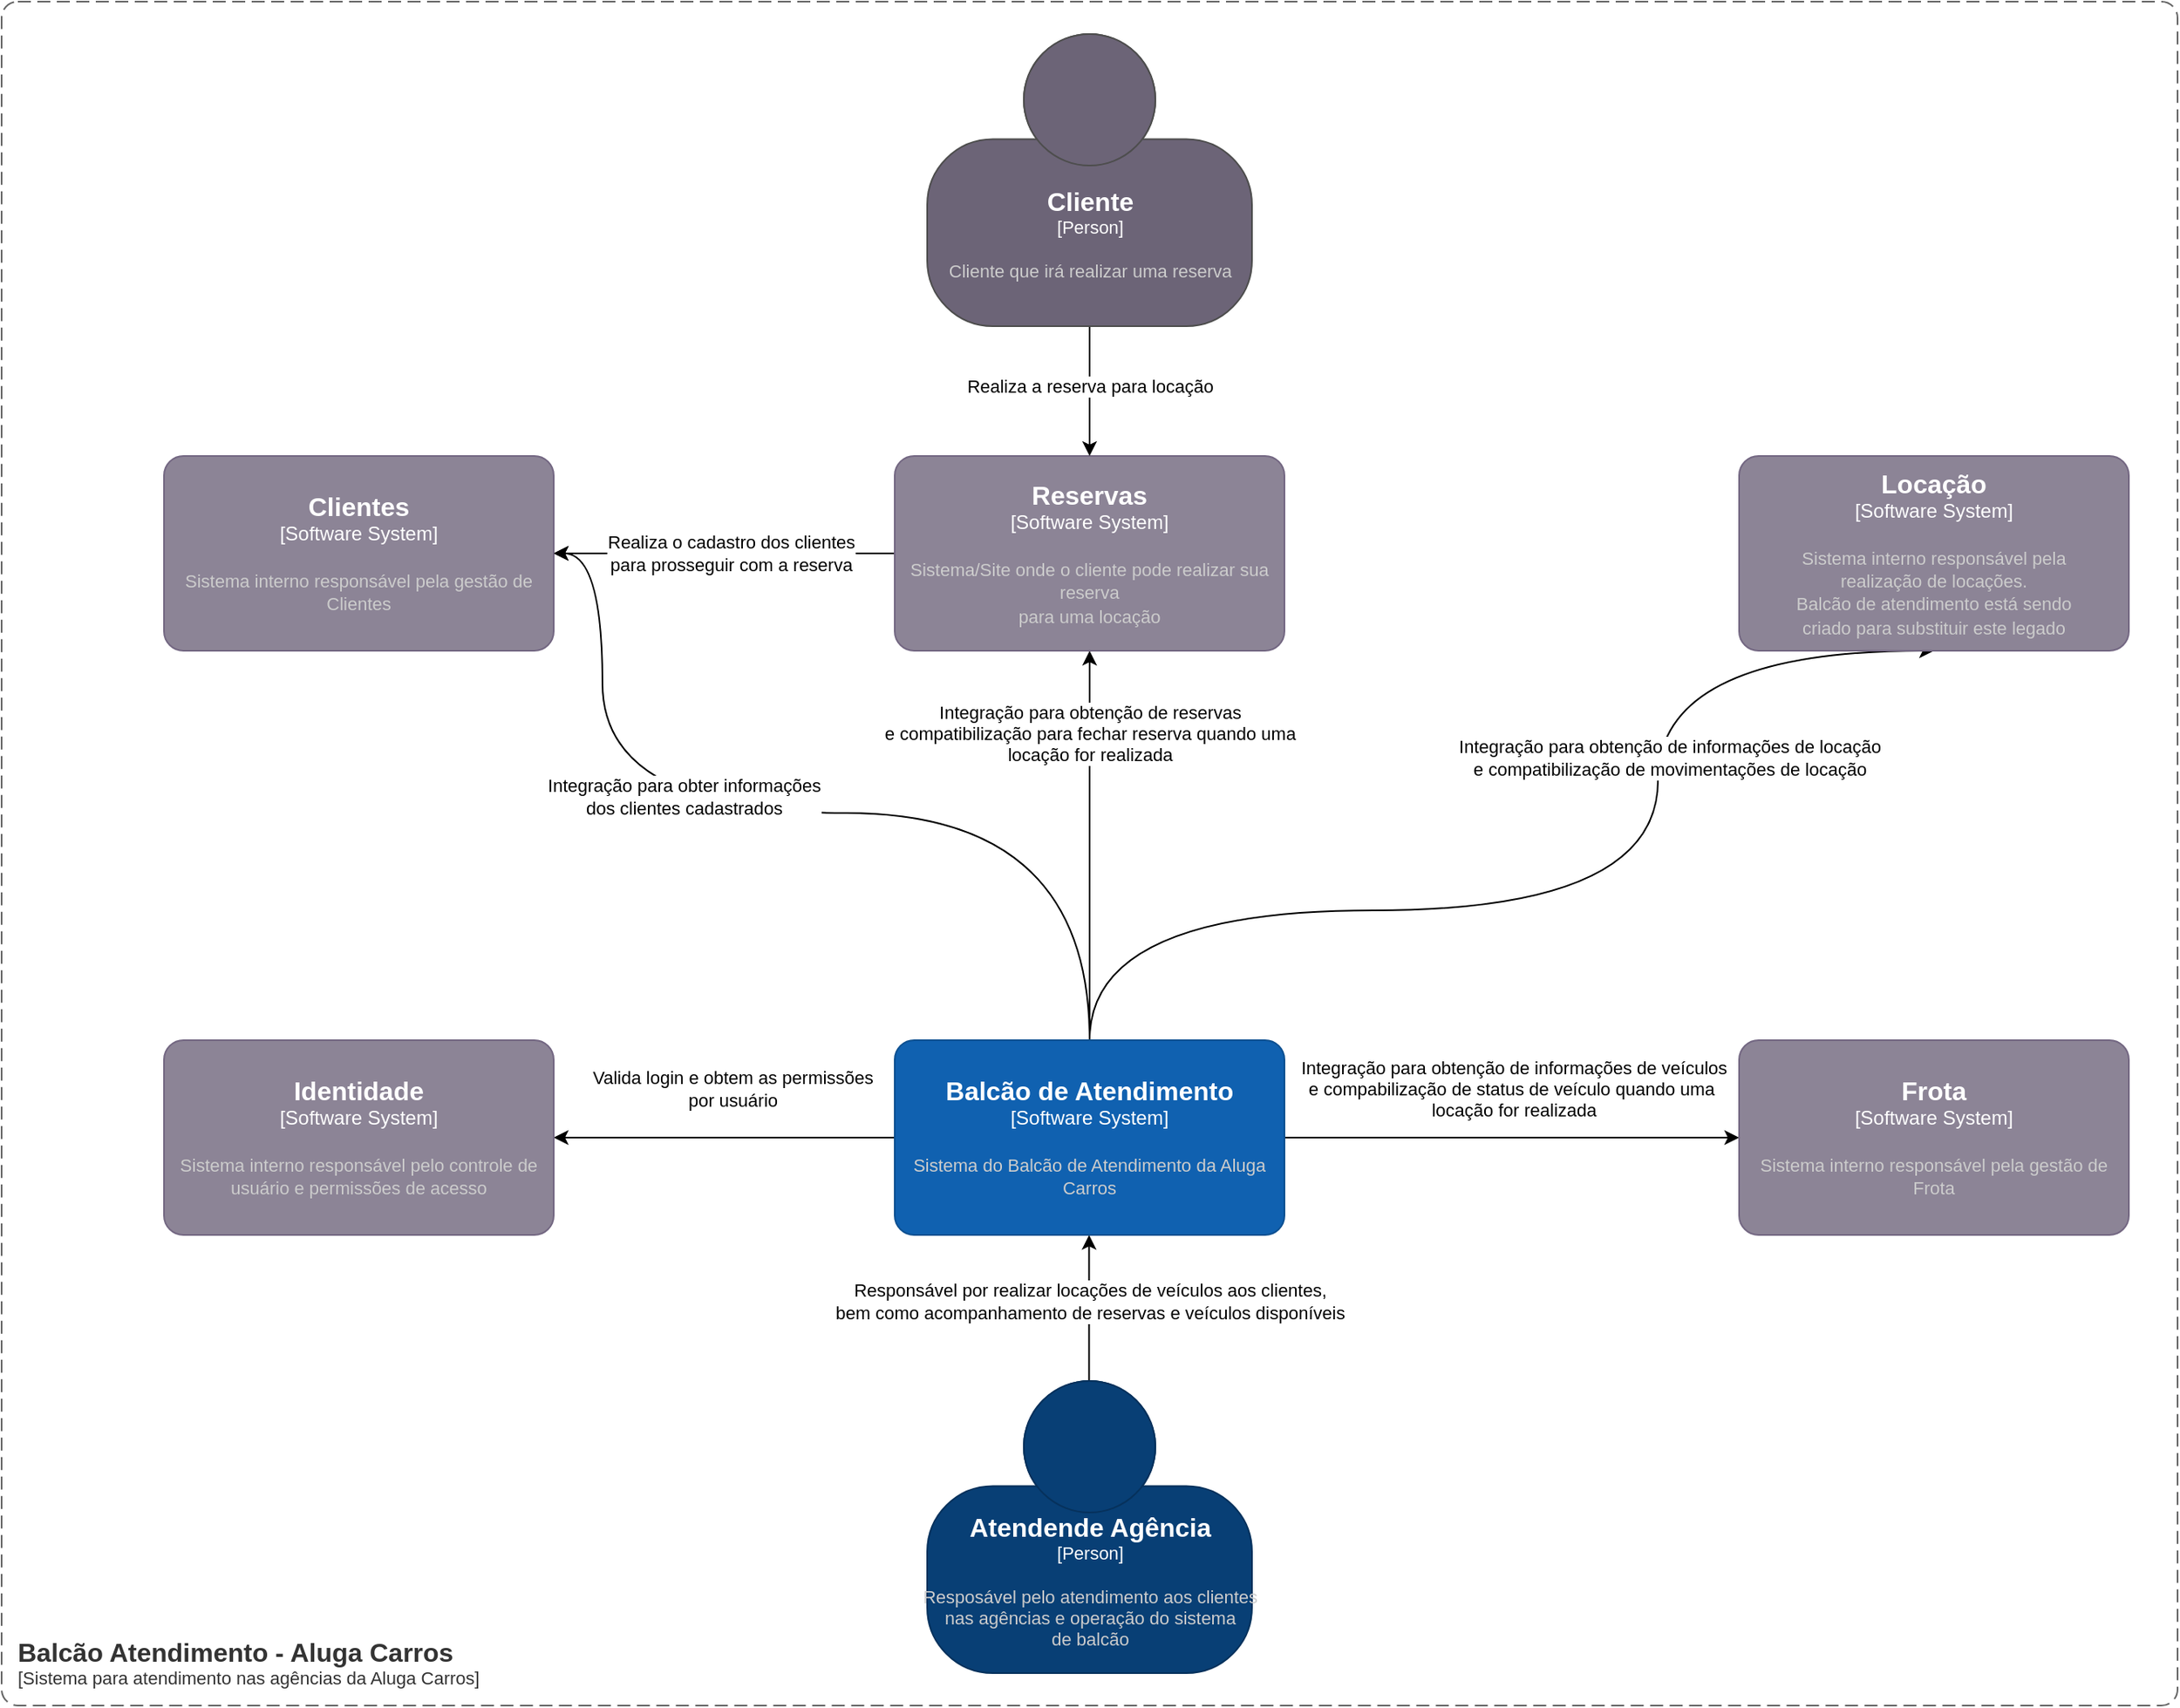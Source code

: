 <mxfile version="20.2.3" type="device" pages="7"><diagram id="Zwv5RCAMUQKuQkodVYOr" name="Diagrama Contexto "><mxGraphModel dx="1673" dy="1008" grid="1" gridSize="10" guides="1" tooltips="1" connect="1" arrows="1" fold="1" page="1" pageScale="1" pageWidth="827" pageHeight="1169" math="0" shadow="0"><root><mxCell id="0"/><mxCell id="1" parent="0"/><mxCell id="fL1_Vbb-OU95sjqG950V-1" style="edgeStyle=orthogonalEdgeStyle;rounded=0;orthogonalLoop=1;jettySize=auto;html=1;" parent="1" edge="1"><mxGeometry relative="1" as="geometry"><mxPoint x="689.667" y="936" as="sourcePoint"/><mxPoint x="689.63" y="780" as="targetPoint"/><Array as="points"><mxPoint x="689.63" y="780"/></Array></mxGeometry></mxCell><mxCell id="fL1_Vbb-OU95sjqG950V-2" value="Responsável por realizar locações de veículos aos clientes, &lt;br&gt;bem como acompanhamento de reservas e veículos disponíveis" style="edgeLabel;html=1;align=center;verticalAlign=middle;resizable=0;points=[];" parent="fL1_Vbb-OU95sjqG950V-1" vertex="1" connectable="0"><mxGeometry x="0.739" relative="1" as="geometry"><mxPoint y="20" as="offset"/></mxGeometry></mxCell><object placeholders="1" c4Name="Atendende Agência" c4Type="Person" c4Description="Resposável pelo atendimento aos clientes &#10;nas agências e operação do sistema &#10;de balcão" label="&lt;font style=&quot;font-size: 16px&quot;&gt;&lt;b&gt;%c4Name%&lt;/b&gt;&lt;/font&gt;&lt;div&gt;[%c4Type%]&lt;/div&gt;&lt;br&gt;&lt;div&gt;&lt;font style=&quot;font-size: 11px&quot;&gt;&lt;font color=&quot;#cccccc&quot;&gt;%c4Description%&lt;/font&gt;&lt;/div&gt;" id="fL1_Vbb-OU95sjqG950V-3"><mxCell style="html=1;fontSize=11;dashed=0;whitespace=wrap;fillColor=#083F75;strokeColor=#06315C;fontColor=#ffffff;shape=mxgraph.c4.person2;align=center;metaEdit=1;points=[[0.5,0,0],[1,0.5,0],[1,0.75,0],[0.75,1,0],[0.5,1,0],[0.25,1,0],[0,0.75,0],[0,0.5,0]];resizable=0;" parent="1" vertex="1"><mxGeometry x="590" y="870" width="200" height="180" as="geometry"/></mxCell></object><mxCell id="fL1_Vbb-OU95sjqG950V-4" style="edgeStyle=orthogonalEdgeStyle;rounded=0;orthogonalLoop=1;jettySize=auto;html=1;" parent="1" source="fL1_Vbb-OU95sjqG950V-14" target="fL1_Vbb-OU95sjqG950V-15" edge="1"><mxGeometry relative="1" as="geometry"><Array as="points"/></mxGeometry></mxCell><mxCell id="fL1_Vbb-OU95sjqG950V-5" value="Valida login e obtem as permissões &lt;br&gt;por usuário" style="edgeLabel;html=1;align=center;verticalAlign=middle;resizable=0;points=[];" parent="fL1_Vbb-OU95sjqG950V-4" vertex="1" connectable="0"><mxGeometry x="0.214" y="3" relative="1" as="geometry"><mxPoint x="27" y="-33" as="offset"/></mxGeometry></mxCell><mxCell id="fL1_Vbb-OU95sjqG950V-6" style="edgeStyle=orthogonalEdgeStyle;curved=1;rounded=0;orthogonalLoop=1;jettySize=auto;html=1;exitX=0.5;exitY=0;exitDx=0;exitDy=0;exitPerimeter=0;entryX=1;entryY=0.5;entryDx=0;entryDy=0;entryPerimeter=0;" parent="1" source="fL1_Vbb-OU95sjqG950V-14" target="fL1_Vbb-OU95sjqG950V-16" edge="1"><mxGeometry relative="1" as="geometry"><Array as="points"><mxPoint x="690" y="520"/><mxPoint x="390" y="520"/><mxPoint x="390" y="360"/></Array></mxGeometry></mxCell><mxCell id="fL1_Vbb-OU95sjqG950V-7" value="Integração para obter informações &lt;br&gt;dos clientes cadastrados" style="edgeLabel;html=1;align=center;verticalAlign=middle;resizable=0;points=[];" parent="fL1_Vbb-OU95sjqG950V-6" vertex="1" connectable="0"><mxGeometry x="0.266" y="40" relative="1" as="geometry"><mxPoint x="9" y="-50" as="offset"/></mxGeometry></mxCell><mxCell id="fL1_Vbb-OU95sjqG950V-8" style="edgeStyle=orthogonalEdgeStyle;curved=1;rounded=0;orthogonalLoop=1;jettySize=auto;html=1;" parent="1" target="fL1_Vbb-OU95sjqG950V-19" edge="1"><mxGeometry relative="1" as="geometry"><mxPoint x="690" y="660" as="sourcePoint"/></mxGeometry></mxCell><mxCell id="fL1_Vbb-OU95sjqG950V-9" value="Integração para obtenção de reservas&lt;br&gt;e compatibilização para fechar reserva quando uma &lt;br&gt;locação&amp;nbsp;for realizada" style="edgeLabel;html=1;align=center;verticalAlign=middle;resizable=0;points=[];" parent="fL1_Vbb-OU95sjqG950V-8" vertex="1" connectable="0"><mxGeometry x="0.206" y="-4" relative="1" as="geometry"><mxPoint x="-4" y="-45" as="offset"/></mxGeometry></mxCell><mxCell id="fL1_Vbb-OU95sjqG950V-10" style="edgeStyle=orthogonalEdgeStyle;curved=1;rounded=0;orthogonalLoop=1;jettySize=auto;html=1;exitX=1;exitY=0.5;exitDx=0;exitDy=0;exitPerimeter=0;entryX=0;entryY=0.5;entryDx=0;entryDy=0;entryPerimeter=0;" parent="1" source="fL1_Vbb-OU95sjqG950V-14" target="fL1_Vbb-OU95sjqG950V-23" edge="1"><mxGeometry relative="1" as="geometry"/></mxCell><mxCell id="fL1_Vbb-OU95sjqG950V-11" value="Integração para obtenção de informações de veículos&lt;br&gt;e compabilização de status de veículo quando uma&amp;nbsp;&lt;br&gt;locação for realizada" style="edgeLabel;html=1;align=center;verticalAlign=middle;resizable=0;points=[];" parent="fL1_Vbb-OU95sjqG950V-10" vertex="1" connectable="0"><mxGeometry x="0.159" y="2" relative="1" as="geometry"><mxPoint x="-22" y="-28" as="offset"/></mxGeometry></mxCell><mxCell id="fL1_Vbb-OU95sjqG950V-12" style="edgeStyle=orthogonalEdgeStyle;curved=1;rounded=0;orthogonalLoop=1;jettySize=auto;html=1;entryX=0.5;entryY=1;entryDx=0;entryDy=0;entryPerimeter=0;" parent="1" source="fL1_Vbb-OU95sjqG950V-14" target="fL1_Vbb-OU95sjqG950V-24" edge="1"><mxGeometry relative="1" as="geometry"><Array as="points"><mxPoint x="690" y="580"/><mxPoint x="1040" y="580"/></Array></mxGeometry></mxCell><mxCell id="fL1_Vbb-OU95sjqG950V-13" value="Integração para obtenção de informações de locação&lt;br&gt;e compatibilização de movimentações de locação" style="edgeLabel;html=1;align=center;verticalAlign=middle;resizable=0;points=[];" parent="fL1_Vbb-OU95sjqG950V-12" vertex="1" connectable="0"><mxGeometry x="0.24" y="-43" relative="1" as="geometry"><mxPoint x="-36" y="-53" as="offset"/></mxGeometry></mxCell><object placeholders="1" c4Name="Balcão de Atendimento" c4Type="Software System" c4Description="Sistema do Balcão de Atendimento da Aluga Carros" label="&lt;font style=&quot;font-size: 16px&quot;&gt;&lt;b&gt;%c4Name%&lt;/b&gt;&lt;/font&gt;&lt;div&gt;[%c4Type%]&lt;/div&gt;&lt;br&gt;&lt;div&gt;&lt;font style=&quot;font-size: 11px&quot;&gt;&lt;font color=&quot;#cccccc&quot;&gt;%c4Description%&lt;/font&gt;&lt;/div&gt;" id="fL1_Vbb-OU95sjqG950V-14"><mxCell style="rounded=1;whiteSpace=wrap;html=1;labelBackgroundColor=none;fillColor=#1061B0;fontColor=#ffffff;align=center;arcSize=10;strokeColor=#0D5091;metaEdit=1;resizable=0;points=[[0.25,0,0],[0.5,0,0],[0.75,0,0],[1,0.25,0],[1,0.5,0],[1,0.75,0],[0.75,1,0],[0.5,1,0],[0.25,1,0],[0,0.75,0],[0,0.5,0],[0,0.25,0]];" parent="1" vertex="1"><mxGeometry x="570" y="660" width="240" height="120" as="geometry"/></mxCell></object><object placeholders="1" c4Name="Identidade" c4Type="Software System" c4Description="Sistema interno responsável pelo controle de usuário e permissões de acesso" label="&lt;font style=&quot;font-size: 16px&quot;&gt;&lt;b&gt;%c4Name%&lt;/b&gt;&lt;/font&gt;&lt;div&gt;[%c4Type%]&lt;/div&gt;&lt;br&gt;&lt;div&gt;&lt;font style=&quot;font-size: 11px&quot;&gt;&lt;font color=&quot;#cccccc&quot;&gt;%c4Description%&lt;/font&gt;&lt;/div&gt;" id="fL1_Vbb-OU95sjqG950V-15"><mxCell style="rounded=1;whiteSpace=wrap;html=1;labelBackgroundColor=none;fillColor=#8C8496;fontColor=#ffffff;align=center;arcSize=10;strokeColor=#736782;metaEdit=1;resizable=0;points=[[0.25,0,0],[0.5,0,0],[0.75,0,0],[1,0.25,0],[1,0.5,0],[1,0.75,0],[0.75,1,0],[0.5,1,0],[0.25,1,0],[0,0.75,0],[0,0.5,0],[0,0.25,0]];" parent="1" vertex="1"><mxGeometry x="120" y="660" width="240" height="120" as="geometry"/></mxCell></object><object placeholders="1" c4Name="Clientes" c4Type="Software System" c4Description="Sistema interno responsável pela gestão de Clientes" label="&lt;font style=&quot;font-size: 16px&quot;&gt;&lt;b&gt;%c4Name%&lt;/b&gt;&lt;/font&gt;&lt;div&gt;[%c4Type%]&lt;/div&gt;&lt;br&gt;&lt;div&gt;&lt;font style=&quot;font-size: 11px&quot;&gt;&lt;font color=&quot;#cccccc&quot;&gt;%c4Description%&lt;/font&gt;&lt;/div&gt;" id="fL1_Vbb-OU95sjqG950V-16"><mxCell style="rounded=1;whiteSpace=wrap;html=1;labelBackgroundColor=none;fillColor=#8C8496;fontColor=#ffffff;align=center;arcSize=10;strokeColor=#736782;metaEdit=1;resizable=0;points=[[0.25,0,0],[0.5,0,0],[0.75,0,0],[1,0.25,0],[1,0.5,0],[1,0.75,0],[0.75,1,0],[0.5,1,0],[0.25,1,0],[0,0.75,0],[0,0.5,0],[0,0.25,0]];" parent="1" vertex="1"><mxGeometry x="120" y="300" width="240" height="120" as="geometry"/></mxCell></object><mxCell id="fL1_Vbb-OU95sjqG950V-17" style="edgeStyle=orthogonalEdgeStyle;rounded=0;orthogonalLoop=1;jettySize=auto;html=1;entryX=1;entryY=0.5;entryDx=0;entryDy=0;entryPerimeter=0;" parent="1" source="fL1_Vbb-OU95sjqG950V-19" target="fL1_Vbb-OU95sjqG950V-16" edge="1"><mxGeometry relative="1" as="geometry"/></mxCell><mxCell id="fL1_Vbb-OU95sjqG950V-18" value="Realiza o cadastro dos clientes &lt;br&gt;para prosseguir com a reserva" style="edgeLabel;html=1;align=center;verticalAlign=middle;resizable=0;points=[];" parent="fL1_Vbb-OU95sjqG950V-17" vertex="1" connectable="0"><mxGeometry x="-0.221" y="1" relative="1" as="geometry"><mxPoint x="-19" y="-1" as="offset"/></mxGeometry></mxCell><object placeholders="1" c4Name="Reservas" c4Type="Software System" c4Description="Sistema/Site onde o cliente pode realizar sua reserva&#10;para uma locação" label="&lt;font style=&quot;font-size: 16px&quot;&gt;&lt;b&gt;%c4Name%&lt;/b&gt;&lt;/font&gt;&lt;div&gt;[%c4Type%]&lt;/div&gt;&lt;br&gt;&lt;div&gt;&lt;font style=&quot;font-size: 11px&quot;&gt;&lt;font color=&quot;#cccccc&quot;&gt;%c4Description%&lt;/font&gt;&lt;/div&gt;" id="fL1_Vbb-OU95sjqG950V-19"><mxCell style="rounded=1;whiteSpace=wrap;html=1;labelBackgroundColor=none;fillColor=#8C8496;fontColor=#ffffff;align=center;arcSize=10;strokeColor=#736782;metaEdit=1;resizable=0;points=[[0.25,0,0],[0.5,0,0],[0.75,0,0],[1,0.25,0],[1,0.5,0],[1,0.75,0],[0.75,1,0],[0.5,1,0],[0.25,1,0],[0,0.75,0],[0,0.5,0],[0,0.25,0]];" parent="1" vertex="1"><mxGeometry x="570" y="300" width="240" height="120" as="geometry"/></mxCell></object><mxCell id="fL1_Vbb-OU95sjqG950V-20" style="edgeStyle=orthogonalEdgeStyle;curved=1;rounded=0;orthogonalLoop=1;jettySize=auto;html=1;entryX=0.5;entryY=0;entryDx=0;entryDy=0;entryPerimeter=0;" parent="1" source="fL1_Vbb-OU95sjqG950V-22" target="fL1_Vbb-OU95sjqG950V-19" edge="1"><mxGeometry relative="1" as="geometry"/></mxCell><mxCell id="fL1_Vbb-OU95sjqG950V-21" value="Realiza a reserva para locação" style="edgeLabel;html=1;align=center;verticalAlign=middle;resizable=0;points=[];" parent="fL1_Vbb-OU95sjqG950V-20" vertex="1" connectable="0"><mxGeometry x="-0.675" y="3" relative="1" as="geometry"><mxPoint x="-3" y="24" as="offset"/></mxGeometry></mxCell><object placeholders="1" c4Name="Cliente" c4Type="Person" c4Description="Cliente que irá realizar uma reserva" label="&lt;font style=&quot;font-size: 16px&quot;&gt;&lt;b&gt;%c4Name%&lt;/b&gt;&lt;/font&gt;&lt;div&gt;[%c4Type%]&lt;/div&gt;&lt;br&gt;&lt;div&gt;&lt;font style=&quot;font-size: 11px&quot;&gt;&lt;font color=&quot;#cccccc&quot;&gt;%c4Description%&lt;/font&gt;&lt;/div&gt;" id="fL1_Vbb-OU95sjqG950V-22"><mxCell style="html=1;fontSize=11;dashed=0;whitespace=wrap;fillColor=#6C6477;strokeColor=#4D4D4D;fontColor=#ffffff;shape=mxgraph.c4.person2;align=center;metaEdit=1;points=[[0.5,0,0],[1,0.5,0],[1,0.75,0],[0.75,1,0],[0.5,1,0],[0.25,1,0],[0,0.75,0],[0,0.5,0]];resizable=0;" parent="1" vertex="1"><mxGeometry x="590" y="40" width="200" height="180" as="geometry"/></mxCell></object><object placeholders="1" c4Name="Frota" c4Type="Software System" c4Description="Sistema interno responsável pela gestão de Frota" label="&lt;font style=&quot;font-size: 16px&quot;&gt;&lt;b&gt;%c4Name%&lt;/b&gt;&lt;/font&gt;&lt;div&gt;[%c4Type%]&lt;/div&gt;&lt;br&gt;&lt;div&gt;&lt;font style=&quot;font-size: 11px&quot;&gt;&lt;font color=&quot;#cccccc&quot;&gt;%c4Description%&lt;/font&gt;&lt;/div&gt;" id="fL1_Vbb-OU95sjqG950V-23"><mxCell style="rounded=1;whiteSpace=wrap;html=1;labelBackgroundColor=none;fillColor=#8C8496;fontColor=#ffffff;align=center;arcSize=10;strokeColor=#736782;metaEdit=1;resizable=0;points=[[0.25,0,0],[0.5,0,0],[0.75,0,0],[1,0.25,0],[1,0.5,0],[1,0.75,0],[0.75,1,0],[0.5,1,0],[0.25,1,0],[0,0.75,0],[0,0.5,0],[0,0.25,0]];" parent="1" vertex="1"><mxGeometry x="1090" y="660" width="240" height="120" as="geometry"/></mxCell></object><object placeholders="1" c4Name="Locação" c4Type="Software System" c4Description="Sistema interno responsável pela&#10;realização de locações.&#10;Balcão de atendimento está sendo&#10;criado para substituir este legado" label="&lt;font style=&quot;font-size: 16px&quot;&gt;&lt;b&gt;%c4Name%&lt;/b&gt;&lt;/font&gt;&lt;div&gt;[%c4Type%]&lt;/div&gt;&lt;br&gt;&lt;div&gt;&lt;font style=&quot;font-size: 11px&quot;&gt;&lt;font color=&quot;#cccccc&quot;&gt;%c4Description%&lt;/font&gt;&lt;/div&gt;" id="fL1_Vbb-OU95sjqG950V-24"><mxCell style="rounded=1;whiteSpace=wrap;html=1;labelBackgroundColor=none;fillColor=#8C8496;fontColor=#ffffff;align=center;arcSize=10;strokeColor=#736782;metaEdit=1;resizable=0;points=[[0.25,0,0],[0.5,0,0],[0.75,0,0],[1,0.25,0],[1,0.5,0],[1,0.75,0],[0.75,1,0],[0.5,1,0],[0.25,1,0],[0,0.75,0],[0,0.5,0],[0,0.25,0]];" parent="1" vertex="1"><mxGeometry x="1090" y="300" width="240" height="120" as="geometry"/></mxCell></object><object placeholders="1" c4Name="Balcão Atendimento - Aluga Carros" c4Type="ContainerScopeBoundary" c4Application="Sistema para atendimento nas agências da Aluga Carros" label="&lt;font style=&quot;font-size: 16px&quot;&gt;&lt;b&gt;&lt;div style=&quot;text-align: left&quot;&gt;%c4Name%&lt;/div&gt;&lt;/b&gt;&lt;/font&gt;&lt;div style=&quot;text-align: left&quot;&gt;[%c4Application%]&lt;/div&gt;" id="fL1_Vbb-OU95sjqG950V-25"><mxCell style="rounded=1;fontSize=11;whiteSpace=wrap;html=1;dashed=1;arcSize=20;fillColor=none;strokeColor=#666666;fontColor=#333333;labelBackgroundColor=none;align=left;verticalAlign=bottom;labelBorderColor=none;spacingTop=0;spacing=10;dashPattern=8 4;metaEdit=1;rotatable=0;perimeter=rectanglePerimeter;noLabel=0;labelPadding=0;allowArrows=0;connectable=0;expand=0;recursiveResize=0;editable=1;pointerEvents=0;absoluteArcSize=1;points=[[0.25,0,0],[0.5,0,0],[0.75,0,0],[1,0.25,0],[1,0.5,0],[1,0.75,0],[0.75,1,0],[0.5,1,0],[0.25,1,0],[0,0.75,0],[0,0.5,0],[0,0.25,0]];" parent="1" vertex="1"><mxGeometry x="20" y="20" width="1340" height="1050" as="geometry"/></mxCell></object></root></mxGraphModel></diagram><diagram id="YgkTDxHBIVyrOsSOWESv" name="Diagrama Container"><mxGraphModel dx="2858" dy="1224" grid="1" gridSize="10" guides="1" tooltips="1" connect="1" arrows="1" fold="1" page="1" pageScale="1" pageWidth="827" pageHeight="1169" math="0" shadow="0"><root><mxCell id="0"/><mxCell id="1" parent="0"/><object placeholders="1" c4Name="Balcão Atendimento - Aluga Carros" c4Type="ContainerScopeBoundary" c4Application="Sistema para atendimento nas agências da Aluga Carros" label="&lt;font style=&quot;font-size: 16px&quot;&gt;&lt;b&gt;&lt;div style=&quot;text-align: left&quot;&gt;%c4Name%&lt;/div&gt;&lt;/b&gt;&lt;/font&gt;&lt;div style=&quot;text-align: left&quot;&gt;[%c4Application%]&lt;/div&gt;" id="FqvyBpanI7xfwdAeykXG-1"><mxCell style="rounded=1;fontSize=11;whiteSpace=wrap;html=1;dashed=1;arcSize=20;fillColor=none;strokeColor=#666666;fontColor=#333333;labelBackgroundColor=none;align=left;verticalAlign=bottom;labelBorderColor=none;spacingTop=0;spacing=10;dashPattern=8 4;metaEdit=1;rotatable=0;perimeter=rectanglePerimeter;noLabel=0;labelPadding=0;allowArrows=0;connectable=0;expand=0;recursiveResize=0;editable=1;pointerEvents=0;absoluteArcSize=1;points=[[0.25,0,0],[0.5,0,0],[0.75,0,0],[1,0.25,0],[1,0.5,0],[1,0.75,0],[0.75,1,0],[0.5,1,0],[0.25,1,0],[0,0.75,0],[0,0.5,0],[0,0.25,0]];" parent="1" vertex="1"><mxGeometry x="-80" y="260" width="1120" height="910" as="geometry"/></mxCell></object><mxCell id="FqvyBpanI7xfwdAeykXG-4" value="&lt;b&gt;Acessa Versão Web&lt;/b&gt;" style="edgeStyle=orthogonalEdgeStyle;rounded=0;orthogonalLoop=1;jettySize=auto;html=1;entryX=0.5;entryY=0;entryDx=0;entryDy=0;entryPerimeter=0;" parent="1" source="FqvyBpanI7xfwdAeykXG-2" target="FqvyBpanI7xfwdAeykXG-3" edge="1"><mxGeometry x="-0.2" relative="1" as="geometry"><mxPoint x="430" y="260" as="targetPoint"/><mxPoint as="offset"/></mxGeometry></mxCell><object placeholders="1" c4Name="Atendente" c4Type="Person" c4Description="Responsável pelo atendimento aos &#10;clientes nas agências e &#10;operação do sistema &#10;balcão de atendimento" label="&lt;font style=&quot;font-size: 16px&quot;&gt;&lt;b&gt;%c4Name%&lt;/b&gt;&lt;/font&gt;&lt;div&gt;[%c4Type%]&lt;/div&gt;&lt;br&gt;&lt;div&gt;&lt;font style=&quot;font-size: 11px&quot;&gt;&lt;font color=&quot;#cccccc&quot;&gt;%c4Description%&lt;/font&gt;&lt;/div&gt;" id="FqvyBpanI7xfwdAeykXG-2"><mxCell style="html=1;fontSize=11;dashed=0;whitespace=wrap;fillColor=#083F75;strokeColor=#06315C;fontColor=#ffffff;shape=mxgraph.c4.person2;align=center;metaEdit=1;points=[[0.5,0,0],[1,0.5,0],[1,0.75,0],[0.75,1,0],[0.5,1,0],[0.25,1,0],[0,0.75,0],[0,0.5,0]];resizable=0;" parent="1" vertex="1"><mxGeometry x="365" y="40" width="200" height="180" as="geometry"/></mxCell></object><object placeholders="1" c4Type="" c4Container="Web - Balcão Atendimento" c4Technology="Asp.Net MVC 6 " c4Description="Aplicação Web para o Balcão de Atendimento" label="&lt;font style=&quot;font-size: 16px&quot;&gt;&lt;b&gt;%c4Type%&lt;/font&gt;&lt;div&gt;[%c4Container%:&amp;nbsp;%c4Technology%]&lt;/div&gt;&lt;br&gt;&lt;div&gt;&lt;font style=&quot;font-size: 11px&quot;&gt;&lt;font color=&quot;#E6E6E6&quot;&gt;%c4Description%&lt;/font&gt;&lt;/div&gt;" id="FqvyBpanI7xfwdAeykXG-3"><mxCell style="shape=mxgraph.c4.webBrowserContainer;whiteSpace=wrap;html=1;boundedLbl=1;rounded=0;labelBackgroundColor=none;fillColor=#118ACD;fontSize=12;fontColor=#ffffff;align=center;strokeColor=#0E7DAD;metaEdit=1;points=[[0.5,0,0],[1,0.25,0],[1,0.5,0],[1,0.75,0],[0.5,1,0],[0,0.75,0],[0,0.5,0],[0,0.25,0]];resizable=0;" parent="1" vertex="1"><mxGeometry x="345" y="270" width="240" height="160" as="geometry"/></mxCell></object><object placeholders="1" c4Name="BFF - Balcão Atendimento" c4Type="Asp.Net WebApi 6" c4Description="BFF para o sistema de Balcão de Atendimento" label="&lt;font style=&quot;font-size: 16px&quot;&gt;&lt;b&gt;%c4Name%&lt;/b&gt;&lt;/font&gt;&lt;div&gt;[%c4Type%]&lt;/div&gt;&lt;br&gt;&lt;div&gt;&lt;font style=&quot;font-size: 11px&quot;&gt;&lt;font color=&quot;#cccccc&quot;&gt;%c4Description%&lt;/font&gt;&lt;/div&gt;" id="FqvyBpanI7xfwdAeykXG-9"><mxCell style="rounded=1;whiteSpace=wrap;html=1;labelBackgroundColor=none;fillColor=#1061B0;fontColor=#ffffff;align=center;arcSize=10;strokeColor=#0D5091;metaEdit=1;resizable=0;points=[[0.25,0,0],[0.5,0,0],[0.75,0,0],[1,0.25,0],[1,0.5,0],[1,0.75,0],[0.75,1,0],[0.5,1,0],[0.25,1,0],[0,0.75,0],[0,0.5,0],[0,0.25,0]];" parent="1" vertex="1"><mxGeometry x="345" y="500" width="240" height="120" as="geometry"/></mxCell></object><object placeholders="1" c4Name="Api - Locações Balcão Atendimento Service" c4Type="Asp.Net WebApi 6" c4Description="Sistema responsável por registrar as aberturas de Locação realizadas através do sistema Balcão de Atendimento" label="&lt;font style=&quot;font-size: 16px&quot;&gt;&lt;b&gt;%c4Name%&lt;/b&gt;&lt;/font&gt;&lt;div&gt;[%c4Type%]&lt;/div&gt;&lt;br&gt;&lt;div&gt;&lt;font style=&quot;font-size: 11px&quot;&gt;&lt;font color=&quot;#cccccc&quot;&gt;%c4Description%&lt;/font&gt;&lt;/div&gt;" id="GMWrOd9-ltCSMICzssq2-2"><mxCell style="rounded=1;whiteSpace=wrap;html=1;labelBackgroundColor=none;fillColor=#1061B0;fontColor=#ffffff;align=center;arcSize=10;strokeColor=#0D5091;metaEdit=1;resizable=0;points=[[0.25,0,0],[0.5,0,0],[0.75,0,0],[1,0.25,0],[1,0.5,0],[1,0.75,0],[0.75,1,0],[0.5,1,0],[0.25,1,0],[0,0.75,0],[0,0.5,0],[0,0.25,0]];" parent="1" vertex="1"><mxGeometry x="345" y="690" width="240" height="120" as="geometry"/></mxCell></object><object placeholders="1" c4Type="Azure Service Bus" c4Container="Messages" c4Technology="Azure Service Bus" c4Description="Serviço de mensageria responsável por integrações e processamentos assincronos" label="&lt;font style=&quot;font-size: 16px&quot;&gt;&lt;b&gt;%c4Type%&lt;/font&gt;&lt;div&gt;[%c4Container%:&amp;nbsp;%c4Technology%]&lt;/div&gt;&lt;br&gt;&lt;div&gt;&lt;font style=&quot;font-size: 11px&quot;&gt;&lt;font color=&quot;#E6E6E6&quot;&gt;%c4Description%&lt;/font&gt;&lt;/div&gt;" id="GMWrOd9-ltCSMICzssq2-4"><mxCell style="shape=cylinder3;size=15;direction=south;whiteSpace=wrap;html=1;boundedLbl=1;rounded=0;labelBackgroundColor=none;fillColor=#23A2D9;fontSize=12;fontColor=#ffffff;align=center;strokeColor=#0E7DAD;metaEdit=1;points=[[0.5,0,0],[1,0.25,0],[1,0.5,0],[1,0.75,0],[0.5,1,0],[0,0.75,0],[0,0.5,0],[0,0.25,0]];resizable=0;" parent="1" vertex="1"><mxGeometry x="345" y="930" width="240" height="120" as="geometry"/></mxCell></object><object placeholders="1" c4Type="Balcão de Atendimento Database" c4Container="Database" c4Technology="Azure Database For MySQL" c4Description="Banco de dados do serviço Locações Balcão de Atendimento" label="&lt;font style=&quot;font-size: 16px&quot;&gt;&lt;b&gt;%c4Type%&lt;/font&gt;&lt;div&gt;[%c4Container%:&amp;nbsp;%c4Technology%]&lt;/div&gt;&lt;br&gt;&lt;div&gt;&lt;font style=&quot;font-size: 11px&quot;&gt;&lt;font color=&quot;#E6E6E6&quot;&gt;%c4Description%&lt;/font&gt;&lt;/div&gt;" id="GMWrOd9-ltCSMICzssq2-5"><mxCell style="shape=cylinder3;size=15;whiteSpace=wrap;html=1;boundedLbl=1;rounded=0;labelBackgroundColor=none;fillColor=#23A2D9;fontSize=12;fontColor=#ffffff;align=center;strokeColor=#0E7DAD;metaEdit=1;points=[[0.5,0,0],[1,0.25,0],[1,0.5,0],[1,0.75,0],[0.5,1,0],[0,0.75,0],[0,0.5,0],[0,0.25,0]];resizable=0;" parent="1" vertex="1"><mxGeometry x="-50" y="690" width="240" height="120" as="geometry"/></mxCell></object><object placeholders="1" c4Name="Frota" c4Type="Software System" c4Description="Sistema responsável pela gestão de Frota da Aluguel Carros" label="&lt;font style=&quot;font-size: 16px&quot;&gt;&lt;b&gt;%c4Name%&lt;/b&gt;&lt;/font&gt;&lt;div&gt;[%c4Type%]&lt;/div&gt;&lt;br&gt;&lt;div&gt;&lt;font style=&quot;font-size: 11px&quot;&gt;&lt;font color=&quot;#cccccc&quot;&gt;%c4Description%&lt;/font&gt;&lt;/div&gt;" id="GMWrOd9-ltCSMICzssq2-16"><mxCell style="rounded=1;whiteSpace=wrap;html=1;labelBackgroundColor=none;fillColor=#8C8496;fontColor=#ffffff;align=center;arcSize=10;strokeColor=#736782;metaEdit=1;resizable=0;points=[[0.25,0,0],[0.5,0,0],[0.75,0,0],[1,0.25,0],[1,0.5,0],[1,0.75,0],[0.75,1,0],[0.5,1,0],[0.25,1,0],[0,0.75,0],[0,0.5,0],[0,0.25,0]];" parent="1" vertex="1"><mxGeometry x="1100" y="670" width="240" height="120" as="geometry"/></mxCell></object><object placeholders="1" c4Name="Identidade" c4Type="Software System" c4Description="Sistema responsável pela gestão de Identidade da Aluguel Carros" label="&lt;font style=&quot;font-size: 16px&quot;&gt;&lt;b&gt;%c4Name%&lt;/b&gt;&lt;/font&gt;&lt;div&gt;[%c4Type%]&lt;/div&gt;&lt;br&gt;&lt;div&gt;&lt;font style=&quot;font-size: 11px&quot;&gt;&lt;font color=&quot;#cccccc&quot;&gt;%c4Description%&lt;/font&gt;&lt;/div&gt;" id="GMWrOd9-ltCSMICzssq2-19"><mxCell style="rounded=1;whiteSpace=wrap;html=1;labelBackgroundColor=none;fillColor=#8C8496;fontColor=#ffffff;align=center;arcSize=10;strokeColor=#736782;metaEdit=1;resizable=0;points=[[0.25,0,0],[0.5,0,0],[0.75,0,0],[1,0.25,0],[1,0.5,0],[1,0.75,0],[0.75,1,0],[0.5,1,0],[0.25,1,0],[0,0.75,0],[0,0.5,0],[0,0.25,0]];" parent="1" vertex="1"><mxGeometry x="1100" y="540" width="240" height="120" as="geometry"/></mxCell></object><object placeholders="1" c4Name="Agências" c4Type="Software System" c4Description="Sistema responsável pela gestão de Agências da Aluguel Carros" label="&lt;font style=&quot;font-size: 16px&quot;&gt;&lt;b&gt;%c4Name%&lt;/b&gt;&lt;/font&gt;&lt;div&gt;[%c4Type%]&lt;/div&gt;&lt;br&gt;&lt;div&gt;&lt;font style=&quot;font-size: 11px&quot;&gt;&lt;font color=&quot;#cccccc&quot;&gt;%c4Description%&lt;/font&gt;&lt;/div&gt;" id="GMWrOd9-ltCSMICzssq2-22"><mxCell style="rounded=1;whiteSpace=wrap;html=1;labelBackgroundColor=none;fillColor=#8C8496;fontColor=#ffffff;align=center;arcSize=10;strokeColor=#736782;metaEdit=1;resizable=0;points=[[0.25,0,0],[0.5,0,0],[0.75,0,0],[1,0.25,0],[1,0.5,0],[1,0.75,0],[0.75,1,0],[0.5,1,0],[0.25,1,0],[0,0.75,0],[0,0.5,0],[0,0.25,0]];" parent="1" vertex="1"><mxGeometry x="1100" y="410" width="240" height="120" as="geometry"/></mxCell></object><object placeholders="1" c4Name="Reservas" c4Type="Software System" c4Description="Sistema responsável pela gestão de Reservas da Aluguel Carros" label="&lt;font style=&quot;font-size: 16px&quot;&gt;&lt;b&gt;%c4Name%&lt;/b&gt;&lt;/font&gt;&lt;div&gt;[%c4Type%]&lt;/div&gt;&lt;br&gt;&lt;div&gt;&lt;font style=&quot;font-size: 11px&quot;&gt;&lt;font color=&quot;#cccccc&quot;&gt;%c4Description%&lt;/font&gt;&lt;/div&gt;" id="GMWrOd9-ltCSMICzssq2-26"><mxCell style="rounded=1;whiteSpace=wrap;html=1;labelBackgroundColor=none;fillColor=#8C8496;fontColor=#ffffff;align=center;arcSize=10;strokeColor=#736782;metaEdit=1;resizable=0;points=[[0.25,0,0],[0.5,0,0],[0.75,0,0],[1,0.25,0],[1,0.5,0],[1,0.75,0],[0.75,1,0],[0.5,1,0],[0.25,1,0],[0,0.75,0],[0,0.5,0],[0,0.25,0]];" parent="1" vertex="1"><mxGeometry x="-420" y="550" width="240" height="120" as="geometry"/></mxCell></object><object placeholders="1" c4Name="Locações" c4Type="Software System" c4Description="Sistema responsável pela gestão de Locações da Aluguel Carros" label="&lt;font style=&quot;font-size: 16px&quot;&gt;&lt;b&gt;%c4Name%&lt;/b&gt;&lt;/font&gt;&lt;div&gt;[%c4Type%]&lt;/div&gt;&lt;br&gt;&lt;div&gt;&lt;font style=&quot;font-size: 11px&quot;&gt;&lt;font color=&quot;#cccccc&quot;&gt;%c4Description%&lt;/font&gt;&lt;/div&gt;" id="GMWrOd9-ltCSMICzssq2-30"><mxCell style="rounded=1;whiteSpace=wrap;html=1;labelBackgroundColor=none;fillColor=#8C8496;fontColor=#ffffff;align=center;arcSize=10;strokeColor=#736782;metaEdit=1;resizable=0;points=[[0.25,0,0],[0.5,0,0],[0.75,0,0],[1,0.25,0],[1,0.5,0],[1,0.75,0],[0.75,1,0],[0.5,1,0],[0.25,1,0],[0,0.75,0],[0,0.5,0],[0,0.25,0]];" parent="1" vertex="1"><mxGeometry x="-420" y="990" width="240" height="120" as="geometry"/></mxCell></object><object placeholders="1" c4Name="Compatibilizar Locação Realizada" c4Type="Serveless" c4Technology="Azure Function - .Net 6" c4Description="Function Responsável por realizar da compatibilização de uma locação realizada no serviço legado de Locação" label="&lt;font style=&quot;font-size: 16px&quot;&gt;&lt;b&gt;%c4Name%&lt;/b&gt;&lt;/font&gt;&lt;div&gt;[%c4Type%: %c4Technology%]&lt;/div&gt;&lt;br&gt;&lt;div&gt;&lt;font style=&quot;font-size: 11px&quot;&gt;%c4Description%&lt;/font&gt;&lt;/div&gt;" id="GMWrOd9-ltCSMICzssq2-31"><mxCell style="rounded=1;whiteSpace=wrap;html=1;labelBackgroundColor=none;fillColor=#63BEF2;fontColor=#ffffff;align=center;arcSize=6;strokeColor=#2086C9;metaEdit=1;resizable=0;points=[[0.25,0,0],[0.5,0,0],[0.75,0,0],[1,0.25,0],[1,0.5,0],[1,0.75,0],[0.75,1,0],[0.5,1,0],[0.25,1,0],[0,0.75,0],[0,0.5,0],[0,0.25,0]];" parent="1" vertex="1"><mxGeometry x="-50" y="990" width="240" height="120" as="geometry"/></mxCell></object><object placeholders="1" c4Name="Compatibilizar Status Carro Locado" c4Type="Serveless" c4Technology="Azure Function - .Net 6" c4Description="Function Responsável por realizar da compatibilização do status de carro para Alugado no serviço legado de Frota" label="&lt;font style=&quot;font-size: 16px&quot;&gt;&lt;b&gt;%c4Name%&lt;/b&gt;&lt;/font&gt;&lt;div&gt;[%c4Type%: %c4Technology%]&lt;/div&gt;&lt;br&gt;&lt;div&gt;&lt;font style=&quot;font-size: 11px&quot;&gt;%c4Description%&lt;/font&gt;&lt;/div&gt;" id="GMWrOd9-ltCSMICzssq2-36"><mxCell style="rounded=1;whiteSpace=wrap;html=1;labelBackgroundColor=none;fillColor=#63BEF2;fontColor=#ffffff;align=center;arcSize=6;strokeColor=#2086C9;metaEdit=1;resizable=0;points=[[0.25,0,0],[0.5,0,0],[0.75,0,0],[1,0.25,0],[1,0.5,0],[1,0.75,0],[0.75,1,0],[0.5,1,0],[0.25,1,0],[0,0.75,0],[0,0.5,0],[0,0.25,0]];" parent="1" vertex="1"><mxGeometry x="720" y="840" width="240" height="120" as="geometry"/></mxCell></object><object placeholders="1" c4Name="Compatibilizar Reserva Realizada" c4Type="Serveless" c4Technology="Azure Function - .Net 6" c4Description="Function Responsável por realizar da compatibilização de uma locação realizada no serviço legado de Reservas" label="&lt;font style=&quot;font-size: 16px&quot;&gt;&lt;b&gt;%c4Name%&lt;/b&gt;&lt;/font&gt;&lt;div&gt;[%c4Type%: %c4Technology%]&lt;/div&gt;&lt;br&gt;&lt;div&gt;&lt;font style=&quot;font-size: 11px&quot;&gt;%c4Description%&lt;/font&gt;&lt;/div&gt;" id="GMWrOd9-ltCSMICzssq2-40"><mxCell style="rounded=1;whiteSpace=wrap;html=1;labelBackgroundColor=none;fillColor=#63BEF2;fontColor=#ffffff;align=center;arcSize=6;strokeColor=#2086C9;metaEdit=1;resizable=0;points=[[0.25,0,0],[0.5,0,0],[0.75,0,0],[1,0.25,0],[1,0.5,0],[1,0.75,0],[0.75,1,0],[0.5,1,0],[0.25,1,0],[0,0.75,0],[0,0.5,0],[0,0.25,0]];" parent="1" vertex="1"><mxGeometry x="-50" y="840" width="240" height="120" as="geometry"/></mxCell></object><object placeholders="1" c4Type="Relationship" c4Technology="JSON/HTTPS" c4Description="Faz requisição" label="&lt;div style=&quot;text-align: left&quot;&gt;&lt;div style=&quot;text-align: center&quot;&gt;&lt;b&gt;%c4Description%&lt;/b&gt;&lt;/div&gt;&lt;div style=&quot;text-align: center&quot;&gt;[%c4Technology%]&lt;/div&gt;&lt;/div&gt;" id="GMWrOd9-ltCSMICzssq2-45"><mxCell style="endArrow=blockThin;html=1;fontSize=10;fontColor=#404040;strokeWidth=1;endFill=1;strokeColor=#828282;elbow=vertical;metaEdit=1;endSize=14;startSize=14;jumpStyle=arc;jumpSize=16;rounded=0;edgeStyle=orthogonalEdgeStyle;entryX=1;entryY=0.5;entryDx=0;entryDy=0;entryPerimeter=0;exitX=0.006;exitY=0.931;exitDx=0;exitDy=0;exitPerimeter=0;" parent="1" source="FqvyBpanI7xfwdAeykXG-9" target="GMWrOd9-ltCSMICzssq2-26" edge="1"><mxGeometry x="-0.067" y="-2" width="240" relative="1" as="geometry"><mxPoint x="310" y="610" as="sourcePoint"/><mxPoint x="-70" y="540" as="targetPoint"/><mxPoint x="1" as="offset"/></mxGeometry></mxCell></object><object placeholders="1" c4Type="Relationship" c4Technology="JSON/HTTPS" c4Description="Faz requisição" label="&lt;div style=&quot;text-align: left&quot;&gt;&lt;div style=&quot;text-align: center&quot;&gt;&lt;b&gt;%c4Description%&lt;/b&gt;&lt;/div&gt;&lt;div style=&quot;text-align: center&quot;&gt;[%c4Technology%]&lt;/div&gt;&lt;/div&gt;" id="GMWrOd9-ltCSMICzssq2-46"><mxCell style="endArrow=blockThin;html=1;fontSize=10;fontColor=#404040;strokeWidth=1;endFill=1;strokeColor=#828282;elbow=vertical;metaEdit=1;endSize=14;startSize=14;jumpStyle=arc;jumpSize=16;rounded=0;edgeStyle=orthogonalEdgeStyle;entryX=-0.006;entryY=0.85;entryDx=0;entryDy=0;entryPerimeter=0;exitX=0.996;exitY=0.08;exitDx=0;exitDy=0;exitPerimeter=0;" parent="1" source="FqvyBpanI7xfwdAeykXG-9" target="GMWrOd9-ltCSMICzssq2-22" edge="1"><mxGeometry width="240" relative="1" as="geometry"><mxPoint x="560" y="540" as="sourcePoint"/><mxPoint x="1040" y="540" as="targetPoint"/><mxPoint as="offset"/></mxGeometry></mxCell></object><object placeholders="1" c4Type="Relationship" c4Technology="JSON/HTTPS" c4Description="Faz requisição" label="&lt;div style=&quot;text-align: left&quot;&gt;&lt;div style=&quot;text-align: center&quot;&gt;&lt;b&gt;%c4Description%&lt;/b&gt;&lt;/div&gt;&lt;div style=&quot;text-align: center&quot;&gt;[%c4Technology%]&lt;/div&gt;&lt;/div&gt;" id="GMWrOd9-ltCSMICzssq2-47"><mxCell style="endArrow=blockThin;html=1;fontSize=10;fontColor=#404040;strokeWidth=1;endFill=1;strokeColor=#828282;elbow=vertical;metaEdit=1;endSize=14;startSize=14;jumpStyle=arc;jumpSize=16;rounded=0;edgeStyle=orthogonalEdgeStyle;entryX=-0.01;entryY=0.126;entryDx=0;entryDy=0;entryPerimeter=0;exitX=1;exitY=0.5;exitDx=0;exitDy=0;exitPerimeter=0;" parent="1" source="FqvyBpanI7xfwdAeykXG-9" target="GMWrOd9-ltCSMICzssq2-19" edge="1"><mxGeometry width="240" relative="1" as="geometry"><mxPoint x="560" y="566" as="sourcePoint"/><mxPoint x="1101" y="576" as="targetPoint"/><Array as="points"><mxPoint x="585" y="555"/></Array></mxGeometry></mxCell></object><object placeholders="1" c4Type="Relationship" c4Technology="JSON/HTTPS" c4Description="Faz requisição" label="&lt;div style=&quot;text-align: left&quot;&gt;&lt;div style=&quot;text-align: center&quot;&gt;&lt;b&gt;%c4Description%&lt;/b&gt;&lt;/div&gt;&lt;div style=&quot;text-align: center&quot;&gt;[%c4Technology%]&lt;/div&gt;&lt;/div&gt;" id="GMWrOd9-ltCSMICzssq2-48"><mxCell style="endArrow=blockThin;html=1;fontSize=10;fontColor=#404040;strokeWidth=1;endFill=1;strokeColor=#828282;elbow=vertical;metaEdit=1;endSize=14;startSize=14;jumpStyle=arc;jumpSize=16;rounded=0;edgeStyle=orthogonalEdgeStyle;entryX=0;entryY=0.5;entryDx=0;entryDy=0;entryPerimeter=0;" parent="1" source="FqvyBpanI7xfwdAeykXG-9" target="GMWrOd9-ltCSMICzssq2-16" edge="1"><mxGeometry width="240" relative="1" as="geometry"><mxPoint x="570" y="576" as="sourcePoint"/><mxPoint x="850" y="690" as="targetPoint"/><Array as="points"><mxPoint x="850" y="610"/><mxPoint x="850" y="730"/></Array></mxGeometry></mxCell></object><object placeholders="1" c4Type="Relationship" c4Technology="AMQP" c4Description="Envia mensagem" label="&lt;div style=&quot;text-align: left&quot;&gt;&lt;div style=&quot;text-align: center&quot;&gt;&lt;b&gt;%c4Description%&lt;/b&gt;&lt;/div&gt;&lt;div style=&quot;text-align: center&quot;&gt;[%c4Technology%]&lt;/div&gt;&lt;/div&gt;" id="GMWrOd9-ltCSMICzssq2-50"><mxCell style="endArrow=blockThin;html=1;fontSize=10;fontColor=#404040;strokeWidth=1;endFill=1;strokeColor=#828282;elbow=vertical;metaEdit=1;endSize=14;startSize=14;jumpStyle=arc;jumpSize=16;rounded=0;edgeStyle=orthogonalEdgeStyle;exitX=0.5;exitY=1;exitDx=0;exitDy=0;exitPerimeter=0;" parent="1" source="GMWrOd9-ltCSMICzssq2-2" target="GMWrOd9-ltCSMICzssq2-4" edge="1"><mxGeometry x="-0.411" width="240" relative="1" as="geometry"><mxPoint x="440" y="840" as="sourcePoint"/><mxPoint x="499.92" y="940" as="targetPoint"/><Array as="points"><mxPoint x="440" y="930"/><mxPoint x="440" y="930"/></Array><mxPoint as="offset"/></mxGeometry></mxCell></object><object placeholders="1" c4Type="Relationship" c4Technology="AMQP" c4Description="Recebe mensagem" label="&lt;div style=&quot;text-align: left&quot;&gt;&lt;div style=&quot;text-align: center&quot;&gt;&lt;b&gt;%c4Description%&lt;/b&gt;&lt;/div&gt;&lt;div style=&quot;text-align: center&quot;&gt;[%c4Technology%]&lt;/div&gt;&lt;/div&gt;" id="GMWrOd9-ltCSMICzssq2-52"><mxCell style="endArrow=blockThin;html=1;fontSize=10;fontColor=#404040;strokeWidth=1;endFill=1;strokeColor=#828282;elbow=vertical;metaEdit=1;endSize=14;startSize=14;jumpStyle=arc;jumpSize=16;rounded=0;edgeStyle=orthogonalEdgeStyle;entryX=0;entryY=0.583;entryDx=0;entryDy=0;entryPerimeter=0;exitX=0.667;exitY=0.004;exitDx=0;exitDy=0;exitPerimeter=0;" parent="1" source="GMWrOd9-ltCSMICzssq2-4" target="GMWrOd9-ltCSMICzssq2-36" edge="1"><mxGeometry x="0.167" width="240" relative="1" as="geometry"><mxPoint x="583" y="1010" as="sourcePoint"/><mxPoint x="759.92" y="1060" as="targetPoint"/><Array as="points"><mxPoint x="583" y="1010"/><mxPoint x="620" y="1010"/><mxPoint x="620" y="900"/></Array><mxPoint as="offset"/></mxGeometry></mxCell></object><object placeholders="1" c4Type="Relationship" c4Technology="AMQP" c4Description="Recebe mensagem" label="&lt;div style=&quot;text-align: left&quot;&gt;&lt;div style=&quot;text-align: center&quot;&gt;&lt;b&gt;%c4Description%&lt;/b&gt;&lt;/div&gt;&lt;div style=&quot;text-align: center&quot;&gt;[%c4Technology%]&lt;/div&gt;&lt;/div&gt;" id="GMWrOd9-ltCSMICzssq2-53"><mxCell style="endArrow=blockThin;html=1;fontSize=10;fontColor=#404040;strokeWidth=1;endFill=1;strokeColor=#828282;elbow=vertical;metaEdit=1;endSize=14;startSize=14;jumpStyle=arc;jumpSize=16;rounded=0;edgeStyle=orthogonalEdgeStyle;exitX=0.338;exitY=0.992;exitDx=0;exitDy=0;exitPerimeter=0;entryX=1;entryY=0.5;entryDx=0;entryDy=0;entryPerimeter=0;" parent="1" source="GMWrOd9-ltCSMICzssq2-4" target="GMWrOd9-ltCSMICzssq2-40" edge="1"><mxGeometry x="0.121" width="240" relative="1" as="geometry"><mxPoint x="330" y="970" as="sourcePoint"/><mxPoint x="200" y="910" as="targetPoint"/><Array as="points"><mxPoint x="300" y="971"/><mxPoint x="300" y="900"/></Array><mxPoint as="offset"/></mxGeometry></mxCell></object><object placeholders="1" c4Type="Relationship" c4Technology="AMQP" c4Description="Recebe mensagem" label="&lt;div style=&quot;text-align: left&quot;&gt;&lt;div style=&quot;text-align: center&quot;&gt;&lt;b&gt;%c4Description%&lt;/b&gt;&lt;/div&gt;&lt;div style=&quot;text-align: center&quot;&gt;[%c4Technology%]&lt;/div&gt;&lt;/div&gt;" id="GMWrOd9-ltCSMICzssq2-54"><mxCell style="endArrow=blockThin;html=1;fontSize=10;fontColor=#404040;strokeWidth=1;endFill=1;strokeColor=#828282;elbow=vertical;metaEdit=1;endSize=14;startSize=14;jumpStyle=arc;jumpSize=16;rounded=0;edgeStyle=orthogonalEdgeStyle;entryX=1;entryY=0.5;entryDx=0;entryDy=0;entryPerimeter=0;" parent="1" target="GMWrOd9-ltCSMICzssq2-31" edge="1"><mxGeometry x="0.121" width="240" relative="1" as="geometry"><mxPoint x="350" y="1010" as="sourcePoint"/><mxPoint x="200" y="970" as="targetPoint"/><Array as="points"><mxPoint x="300" y="1010"/><mxPoint x="300" y="1050"/></Array><mxPoint as="offset"/></mxGeometry></mxCell></object><object placeholders="1" c4Type="Relationship" c4Technology="JSON/HTTPS" c4Description="Faz requisição" label="&lt;div style=&quot;text-align: left&quot;&gt;&lt;div style=&quot;text-align: center&quot;&gt;&lt;b&gt;%c4Description%&lt;/b&gt;&lt;/div&gt;&lt;div style=&quot;text-align: center&quot;&gt;[%c4Technology%]&lt;/div&gt;&lt;/div&gt;" id="GMWrOd9-ltCSMICzssq2-55"><mxCell style="endArrow=blockThin;html=1;fontSize=10;fontColor=#404040;strokeWidth=1;endFill=1;strokeColor=#828282;elbow=vertical;metaEdit=1;endSize=14;startSize=14;jumpStyle=arc;jumpSize=16;rounded=0;edgeStyle=orthogonalEdgeStyle;entryX=0.5;entryY=1;entryDx=0;entryDy=0;entryPerimeter=0;exitX=1;exitY=0.5;exitDx=0;exitDy=0;exitPerimeter=0;" parent="1" source="GMWrOd9-ltCSMICzssq2-36" target="GMWrOd9-ltCSMICzssq2-16" edge="1"><mxGeometry width="240" relative="1" as="geometry"><mxPoint x="1030" y="1000.06" as="sourcePoint"/><mxPoint x="1239" y="800" as="targetPoint"/><Array as="points"><mxPoint x="1220" y="900"/></Array></mxGeometry></mxCell></object><object placeholders="1" c4Type="Relationship" c4Technology="JSON/HTTPS" c4Description="Faz requisição" label="&lt;div style=&quot;text-align: left&quot;&gt;&lt;div style=&quot;text-align: center&quot;&gt;&lt;b&gt;%c4Description%&lt;/b&gt;&lt;/div&gt;&lt;div style=&quot;text-align: center&quot;&gt;[%c4Technology%]&lt;/div&gt;&lt;/div&gt;" id="GMWrOd9-ltCSMICzssq2-56"><mxCell style="endArrow=blockThin;html=1;fontSize=10;fontColor=#404040;strokeWidth=1;endFill=1;strokeColor=#828282;elbow=vertical;metaEdit=1;endSize=14;startSize=14;jumpStyle=arc;jumpSize=16;rounded=0;edgeStyle=orthogonalEdgeStyle;entryX=0.5;entryY=1;entryDx=0;entryDy=0;entryPerimeter=0;exitX=-0.004;exitY=0.588;exitDx=0;exitDy=0;exitPerimeter=0;" parent="1" source="GMWrOd9-ltCSMICzssq2-40" target="GMWrOd9-ltCSMICzssq2-26" edge="1"><mxGeometry width="240" relative="1" as="geometry"><mxPoint x="-90" y="910" as="sourcePoint"/><mxPoint x="-520" y="909.58" as="targetPoint"/></mxGeometry></mxCell></object><object placeholders="1" c4Type="Relationship" c4Technology="JSON/HTTPS" c4Description="Faz requisição" label="&lt;div style=&quot;text-align: left&quot;&gt;&lt;div style=&quot;text-align: center&quot;&gt;&lt;b&gt;%c4Description%&lt;/b&gt;&lt;/div&gt;&lt;div style=&quot;text-align: center&quot;&gt;[%c4Technology%]&lt;/div&gt;&lt;/div&gt;" id="GMWrOd9-ltCSMICzssq2-57"><mxCell style="endArrow=blockThin;html=1;fontSize=10;fontColor=#404040;strokeWidth=1;endFill=1;strokeColor=#828282;elbow=vertical;metaEdit=1;endSize=14;startSize=14;jumpStyle=arc;jumpSize=16;rounded=0;edgeStyle=orthogonalEdgeStyle;exitX=0;exitY=0.5;exitDx=0;exitDy=0;exitPerimeter=0;" parent="1" source="GMWrOd9-ltCSMICzssq2-31" target="GMWrOd9-ltCSMICzssq2-30" edge="1"><mxGeometry width="240" relative="1" as="geometry"><mxPoint x="-90" y="1050" as="sourcePoint"/><mxPoint x="-170" y="1050" as="targetPoint"/><Array as="points"/></mxGeometry></mxCell></object><object placeholders="1" c4Type="Relationship" c4Technology="Entity Framework Core" c4Description="Operações de Leitura e Escrita" label="&lt;div style=&quot;text-align: left&quot;&gt;&lt;div style=&quot;text-align: center&quot;&gt;&lt;b&gt;%c4Description%&lt;/b&gt;&lt;/div&gt;&lt;div style=&quot;text-align: center&quot;&gt;[%c4Technology%]&lt;/div&gt;&lt;/div&gt;" id="GMWrOd9-ltCSMICzssq2-60"><mxCell style="endArrow=blockThin;html=1;fontSize=10;fontColor=#404040;strokeWidth=1;endFill=1;strokeColor=#828282;elbow=vertical;metaEdit=1;endSize=14;startSize=14;jumpStyle=arc;jumpSize=16;rounded=0;edgeStyle=orthogonalEdgeStyle;" parent="1" edge="1"><mxGeometry x="0.067" y="-20" width="240" relative="1" as="geometry"><mxPoint x="340" y="750" as="sourcePoint"/><mxPoint x="190" y="750" as="targetPoint"/><Array as="points"><mxPoint x="340" y="750"/><mxPoint x="170" y="750"/></Array><mxPoint as="offset"/></mxGeometry></mxCell></object><object placeholders="1" c4Type="Relationship" c4Technology="JSON/HTTPS" c4Description="Faz requisição" label="&lt;div style=&quot;text-align: left&quot;&gt;&lt;div style=&quot;text-align: center&quot;&gt;&lt;b&gt;%c4Description%&lt;/b&gt;&lt;/div&gt;&lt;div style=&quot;text-align: center&quot;&gt;[%c4Technology%]&lt;/div&gt;&lt;/div&gt;" id="GMWrOd9-ltCSMICzssq2-61"><mxCell style="endArrow=blockThin;html=1;fontSize=10;fontColor=#404040;strokeWidth=1;endFill=1;strokeColor=#828282;elbow=vertical;metaEdit=1;endSize=14;startSize=14;jumpStyle=arc;jumpSize=16;rounded=0;edgeStyle=orthogonalEdgeStyle;exitX=0.5;exitY=1;exitDx=0;exitDy=0;exitPerimeter=0;entryX=0.5;entryY=0;entryDx=0;entryDy=0;entryPerimeter=0;" parent="1" source="FqvyBpanI7xfwdAeykXG-9" target="GMWrOd9-ltCSMICzssq2-2" edge="1"><mxGeometry x="-0.4" width="240" relative="1" as="geometry"><mxPoint x="240" y="689.074" as="sourcePoint"/><mxPoint x="440" y="690" as="targetPoint"/><Array as="points"/><mxPoint as="offset"/></mxGeometry></mxCell></object><object placeholders="1" c4Name="Clientes" c4Type="Software System" c4Description="Sistema responsável pela gestão de Clientes da Aluguel Carros" label="&lt;font style=&quot;font-size: 16px&quot;&gt;&lt;b&gt;%c4Name%&lt;/b&gt;&lt;/font&gt;&lt;div&gt;[%c4Type%]&lt;/div&gt;&lt;br&gt;&lt;div&gt;&lt;font style=&quot;font-size: 11px&quot;&gt;&lt;font color=&quot;#cccccc&quot;&gt;%c4Description%&lt;/font&gt;&lt;/div&gt;" id="XNlJiga3_kW_UmE7ruW9-1"><mxCell style="rounded=1;whiteSpace=wrap;html=1;labelBackgroundColor=none;fillColor=#8C8496;fontColor=#ffffff;align=center;arcSize=10;strokeColor=#736782;metaEdit=1;resizable=0;points=[[0.25,0,0],[0.5,0,0],[0.75,0,0],[1,0.25,0],[1,0.5,0],[1,0.75,0],[0.75,1,0],[0.5,1,0],[0.25,1,0],[0,0.75,0],[0,0.5,0],[0,0.25,0]];" parent="1" vertex="1"><mxGeometry x="-420" y="410" width="240" height="120" as="geometry"/></mxCell></object><object placeholders="1" c4Type="Relationship" c4Technology="JSON/HTTPS" c4Description="Faz requisição" label="&lt;div style=&quot;text-align: left&quot;&gt;&lt;div style=&quot;text-align: center&quot;&gt;&lt;b&gt;%c4Description%&lt;/b&gt;&lt;/div&gt;&lt;div style=&quot;text-align: center&quot;&gt;[%c4Technology%]&lt;/div&gt;&lt;/div&gt;" id="XNlJiga3_kW_UmE7ruW9-2"><mxCell style="endArrow=blockThin;html=1;fontSize=10;fontColor=#404040;strokeWidth=1;endFill=1;strokeColor=#828282;elbow=vertical;metaEdit=1;endSize=14;startSize=14;jumpStyle=arc;jumpSize=16;rounded=0;edgeStyle=orthogonalEdgeStyle;exitX=-0.006;exitY=0.09;exitDx=0;exitDy=0;exitPerimeter=0;entryX=1.009;entryY=0.819;entryDx=0;entryDy=0;entryPerimeter=0;" parent="1" source="FqvyBpanI7xfwdAeykXG-9" target="XNlJiga3_kW_UmE7ruW9-1" edge="1"><mxGeometry width="240" relative="1" as="geometry"><mxPoint x="310" y="510" as="sourcePoint"/><mxPoint x="-50" y="500" as="targetPoint"/></mxGeometry></mxCell></object><object placeholders="1" c4Name="Envio do contrato de locação via email" c4Type="Serveless" c4Technology="Azure Function - .Net 6" c4Description="Function Responsável por realizar o envio de um email com o contrato de locação gerado para o email cadastro do cliente" label="&lt;font style=&quot;font-size: 16px&quot;&gt;&lt;b&gt;%c4Name%&lt;/b&gt;&lt;/font&gt;&lt;div&gt;[%c4Type%: %c4Technology%]&lt;/div&gt;&lt;br&gt;&lt;div&gt;&lt;font style=&quot;font-size: 11px&quot;&gt;%c4Description%&lt;/font&gt;&lt;/div&gt;" id="gGyFNXaYSM5jh0F85Qak-2"><mxCell style="rounded=1;whiteSpace=wrap;html=1;labelBackgroundColor=none;fillColor=#63BEF2;fontColor=#ffffff;align=center;arcSize=6;strokeColor=#2086C9;metaEdit=1;resizable=0;points=[[0.25,0,0],[0.5,0,0],[0.75,0,0],[1,0.25,0],[1,0.5,0],[1,0.75,0],[0.75,1,0],[0.5,1,0],[0.25,1,0],[0,0.75,0],[0,0.5,0],[0,0.25,0]];" parent="1" vertex="1"><mxGeometry x="720" y="990" width="240" height="120" as="geometry"/></mxCell></object><object placeholders="1" c4Type="Relationship" c4Technology="AMQP" c4Description="Recebe mensagem" label="&lt;div style=&quot;text-align: left&quot;&gt;&lt;div style=&quot;text-align: center&quot;&gt;&lt;b&gt;%c4Description%&lt;/b&gt;&lt;/div&gt;&lt;div style=&quot;text-align: center&quot;&gt;[%c4Technology%]&lt;/div&gt;&lt;/div&gt;" id="gGyFNXaYSM5jh0F85Qak-3"><mxCell style="endArrow=blockThin;html=1;fontSize=10;fontColor=#404040;strokeWidth=1;endFill=1;strokeColor=#828282;elbow=vertical;metaEdit=1;endSize=14;startSize=14;jumpStyle=arc;jumpSize=16;rounded=0;edgeStyle=orthogonalEdgeStyle;entryX=0;entryY=0.5;entryDx=0;entryDy=0;entryPerimeter=0;exitX=0.748;exitY=0.008;exitDx=0;exitDy=0;exitPerimeter=0;" parent="1" source="GMWrOd9-ltCSMICzssq2-4" target="gGyFNXaYSM5jh0F85Qak-2" edge="1"><mxGeometry x="-0.204" width="240" relative="1" as="geometry"><mxPoint x="600" y="1020" as="sourcePoint"/><mxPoint x="730" y="1090" as="targetPoint"/><Array as="points"><mxPoint x="582" y="1020"/><mxPoint x="630" y="1020"/><mxPoint x="630" y="1050"/></Array><mxPoint as="offset"/></mxGeometry></mxCell></object><object placeholders="1" c4Type="Relationship" c4Technology="JSON/HTTPS" c4Description="Faz requisição" label="&lt;div style=&quot;text-align: left&quot;&gt;&lt;div style=&quot;text-align: center&quot;&gt;&lt;b&gt;%c4Description%&lt;/b&gt;&lt;/div&gt;&lt;div style=&quot;text-align: center&quot;&gt;[%c4Technology%]&lt;/div&gt;&lt;/div&gt;" id="wJalrVi8ubnOobWJhYSL-1"><mxCell style="endArrow=blockThin;html=1;fontSize=10;fontColor=#404040;strokeWidth=1;endFill=1;strokeColor=#828282;elbow=vertical;metaEdit=1;endSize=14;startSize=14;jumpStyle=arc;jumpSize=16;rounded=0;edgeStyle=orthogonalEdgeStyle;entryX=0.5;entryY=0;entryDx=0;entryDy=0;entryPerimeter=0;exitX=0.5;exitY=1;exitDx=0;exitDy=0;exitPerimeter=0;" parent="1" source="FqvyBpanI7xfwdAeykXG-3" target="FqvyBpanI7xfwdAeykXG-9" edge="1"><mxGeometry x="-0.143" width="240" relative="1" as="geometry"><mxPoint x="594.04" y="519.6" as="sourcePoint"/><mxPoint x="1108.56" y="522" as="targetPoint"/><mxPoint as="offset"/></mxGeometry></mxCell></object></root></mxGraphModel></diagram><diagram name="Diagrama Container - Apresentação" id="4-2tY8t4kLh4JPCgLCh3"><mxGraphModel dx="3015" dy="1318" grid="1" gridSize="10" guides="1" tooltips="1" connect="1" arrows="1" fold="1" page="1" pageScale="1" pageWidth="827" pageHeight="1169" math="0" shadow="0"><root><mxCell id="698wQBeEB0Wv8iLPgRKC-0"/><mxCell id="698wQBeEB0Wv8iLPgRKC-1" parent="698wQBeEB0Wv8iLPgRKC-0"/><object placeholders="1" c4Name="Balcão Atendimento - Aluga Carros" c4Type="ContainerScopeBoundary" c4Application="Sistema para atendimento nas agências da Aluga Carros" label="&lt;font style=&quot;font-size: 16px&quot;&gt;&lt;b&gt;&lt;div style=&quot;text-align: left&quot;&gt;%c4Name%&lt;/div&gt;&lt;/b&gt;&lt;/font&gt;&lt;div style=&quot;text-align: left&quot;&gt;[%c4Application%]&lt;/div&gt;" id="698wQBeEB0Wv8iLPgRKC-2"><mxCell style="rounded=1;fontSize=11;whiteSpace=wrap;html=1;dashed=1;arcSize=20;fillColor=none;strokeColor=#666666;fontColor=#333333;labelBackgroundColor=none;align=left;verticalAlign=bottom;labelBorderColor=none;spacingTop=0;spacing=10;dashPattern=8 4;metaEdit=1;rotatable=0;perimeter=rectanglePerimeter;noLabel=0;labelPadding=0;allowArrows=0;connectable=0;expand=0;recursiveResize=0;editable=1;pointerEvents=0;absoluteArcSize=1;points=[[0.25,0,0],[0.5,0,0],[0.75,0,0],[1,0.25,0],[1,0.5,0],[1,0.75,0],[0.75,1,0],[0.5,1,0],[0.25,1,0],[0,0.75,0],[0,0.5,0],[0,0.25,0]];" parent="698wQBeEB0Wv8iLPgRKC-1" vertex="1"><mxGeometry x="-80" y="260" width="1120" height="910" as="geometry"/></mxCell></object><mxCell id="698wQBeEB0Wv8iLPgRKC-3" value="&lt;b&gt;Acessa Versão Web&lt;/b&gt;" style="edgeStyle=orthogonalEdgeStyle;rounded=0;orthogonalLoop=1;jettySize=auto;html=1;entryX=0.5;entryY=0;entryDx=0;entryDy=0;entryPerimeter=0;" parent="698wQBeEB0Wv8iLPgRKC-1" source="698wQBeEB0Wv8iLPgRKC-4" target="698wQBeEB0Wv8iLPgRKC-5" edge="1"><mxGeometry x="-0.2" relative="1" as="geometry"><mxPoint x="430" y="260" as="targetPoint"/><mxPoint as="offset"/></mxGeometry></mxCell><object placeholders="1" c4Name="Atendente" c4Type="Person" c4Description="Responsável pelo atendimento aos clientes&#10;nas agências e operação do sistema &#10;de balcão" label="&lt;font style=&quot;font-size: 16px&quot;&gt;&lt;b&gt;%c4Name%&lt;/b&gt;&lt;/font&gt;&lt;div&gt;[%c4Type%]&lt;/div&gt;&lt;br&gt;&lt;div&gt;&lt;font style=&quot;font-size: 11px&quot;&gt;&lt;font color=&quot;#cccccc&quot;&gt;%c4Description%&lt;/font&gt;&lt;/div&gt;" id="698wQBeEB0Wv8iLPgRKC-4"><mxCell style="html=1;fontSize=11;dashed=0;whitespace=wrap;fillColor=#083F75;strokeColor=#06315C;fontColor=#ffffff;shape=mxgraph.c4.person2;align=center;metaEdit=1;points=[[0.5,0,0],[1,0.5,0],[1,0.75,0],[0.75,1,0],[0.5,1,0],[0.25,1,0],[0,0.75,0],[0,0.5,0]];resizable=0;" parent="698wQBeEB0Wv8iLPgRKC-1" vertex="1"><mxGeometry x="365" y="40" width="200" height="180" as="geometry"/></mxCell></object><object placeholders="1" c4Type="" c4Container="Web - Balcão Atendimento" c4Technology=".Net 6 - MVC" c4Description="Aplicação Web para o Balcão de Atendimento" label="&lt;font style=&quot;font-size: 16px&quot;&gt;&lt;b&gt;%c4Type%&lt;/font&gt;&lt;div&gt;[%c4Container%:&amp;nbsp;%c4Technology%]&lt;/div&gt;&lt;br&gt;&lt;div&gt;&lt;font style=&quot;font-size: 11px&quot;&gt;&lt;font color=&quot;#E6E6E6&quot;&gt;%c4Description%&lt;/font&gt;&lt;/div&gt;" id="698wQBeEB0Wv8iLPgRKC-5"><mxCell style="shape=mxgraph.c4.webBrowserContainer;whiteSpace=wrap;html=1;boundedLbl=1;rounded=0;labelBackgroundColor=none;fillColor=#118ACD;fontSize=12;fontColor=#ffffff;align=center;strokeColor=#0E7DAD;metaEdit=1;points=[[0.5,0,0],[1,0.25,0],[1,0.5,0],[1,0.75,0],[0.5,1,0],[0,0.75,0],[0,0.5,0],[0,0.25,0]];resizable=0;" parent="698wQBeEB0Wv8iLPgRKC-1" vertex="1"><mxGeometry x="345" y="270" width="240" height="160" as="geometry"/></mxCell></object><object placeholders="1" c4Name="BFF - Balcão Atendimento" c4Type="Software System" c4Description="BFF para o sistema de Balcão de Atendimento" label="&lt;font style=&quot;font-size: 16px&quot;&gt;&lt;b&gt;%c4Name%&lt;/b&gt;&lt;/font&gt;&lt;div&gt;[%c4Type%]&lt;/div&gt;&lt;br&gt;&lt;div&gt;&lt;font style=&quot;font-size: 11px&quot;&gt;&lt;font color=&quot;#cccccc&quot;&gt;%c4Description%&lt;/font&gt;&lt;/div&gt;" id="698wQBeEB0Wv8iLPgRKC-6"><mxCell style="rounded=1;whiteSpace=wrap;html=1;labelBackgroundColor=none;fillColor=#1061B0;fontColor=#ffffff;align=center;arcSize=10;strokeColor=#0D5091;metaEdit=1;resizable=0;points=[[0.25,0,0],[0.5,0,0],[0.75,0,0],[1,0.25,0],[1,0.5,0],[1,0.75,0],[0.75,1,0],[0.5,1,0],[0.25,1,0],[0,0.75,0],[0,0.5,0],[0,0.25,0]];" parent="698wQBeEB0Wv8iLPgRKC-1" vertex="1"><mxGeometry x="345" y="500" width="240" height="120" as="geometry"/></mxCell></object><object placeholders="1" c4Name="Api - Locações Balcão Atendimento Service" c4Type="Software System" c4Description="Sistema responsável por registrar as aberturas de Locação realizadas através do sistema Balcão de Atendimento" label="&lt;font style=&quot;font-size: 16px&quot;&gt;&lt;b&gt;%c4Name%&lt;/b&gt;&lt;/font&gt;&lt;div&gt;[%c4Type%]&lt;/div&gt;&lt;br&gt;&lt;div&gt;&lt;font style=&quot;font-size: 11px&quot;&gt;&lt;font color=&quot;#cccccc&quot;&gt;%c4Description%&lt;/font&gt;&lt;/div&gt;" id="698wQBeEB0Wv8iLPgRKC-7"><mxCell style="rounded=1;whiteSpace=wrap;html=1;labelBackgroundColor=none;fillColor=#1061B0;fontColor=#ffffff;align=center;arcSize=10;strokeColor=#0D5091;metaEdit=1;resizable=0;points=[[0.25,0,0],[0.5,0,0],[0.75,0,0],[1,0.25,0],[1,0.5,0],[1,0.75,0],[0.75,1,0],[0.5,1,0],[0.25,1,0],[0,0.75,0],[0,0.5,0],[0,0.25,0]];" parent="698wQBeEB0Wv8iLPgRKC-1" vertex="1"><mxGeometry x="345" y="690" width="240" height="120" as="geometry"/></mxCell></object><object placeholders="1" c4Type="Azure Service Bus" c4Container="Messages" c4Technology="Azure Service Bus" c4Description="Serviço de mensageria responsável por integrações e processamentos assincronos" label="&lt;font style=&quot;font-size: 16px&quot;&gt;&lt;b&gt;%c4Type%&lt;/font&gt;&lt;div&gt;[%c4Container%:&amp;nbsp;%c4Technology%]&lt;/div&gt;&lt;br&gt;&lt;div&gt;&lt;font style=&quot;font-size: 11px&quot;&gt;&lt;font color=&quot;#E6E6E6&quot;&gt;%c4Description%&lt;/font&gt;&lt;/div&gt;" id="698wQBeEB0Wv8iLPgRKC-8"><mxCell style="shape=cylinder3;size=15;direction=south;whiteSpace=wrap;html=1;boundedLbl=1;rounded=0;labelBackgroundColor=none;fillColor=#23A2D9;fontSize=12;fontColor=#ffffff;align=center;strokeColor=#0E7DAD;metaEdit=1;points=[[0.5,0,0],[1,0.25,0],[1,0.5,0],[1,0.75,0],[0.5,1,0],[0,0.75,0],[0,0.5,0],[0,0.25,0]];resizable=0;" parent="698wQBeEB0Wv8iLPgRKC-1" vertex="1"><mxGeometry x="345" y="930" width="240" height="120" as="geometry"/></mxCell></object><object placeholders="1" c4Type="Balcão de Atendimento Database" c4Container="Database" c4Technology="Azure Database For MySQL" c4Description="Banco de dados do serviço Locações Balcão de Atendimento" label="&lt;font style=&quot;font-size: 16px&quot;&gt;&lt;b&gt;%c4Type%&lt;/font&gt;&lt;div&gt;[%c4Container%:&amp;nbsp;%c4Technology%]&lt;/div&gt;&lt;br&gt;&lt;div&gt;&lt;font style=&quot;font-size: 11px&quot;&gt;&lt;font color=&quot;#E6E6E6&quot;&gt;%c4Description%&lt;/font&gt;&lt;/div&gt;" id="698wQBeEB0Wv8iLPgRKC-9"><mxCell style="shape=cylinder3;size=15;whiteSpace=wrap;html=1;boundedLbl=1;rounded=0;labelBackgroundColor=none;fillColor=#23A2D9;fontSize=12;fontColor=#ffffff;align=center;strokeColor=#0E7DAD;metaEdit=1;points=[[0.5,0,0],[1,0.25,0],[1,0.5,0],[1,0.75,0],[0.5,1,0],[0,0.75,0],[0,0.5,0],[0,0.25,0]];resizable=0;" parent="698wQBeEB0Wv8iLPgRKC-1" vertex="1"><mxGeometry x="-50" y="690" width="240" height="120" as="geometry"/></mxCell></object><object placeholders="1" c4Name="Frota" c4Type="Software System" c4Description="Sistema responsável pela gestão de Frota da Aluguel Carros" label="&lt;font style=&quot;font-size: 16px&quot;&gt;&lt;b&gt;%c4Name%&lt;/b&gt;&lt;/font&gt;&lt;div&gt;[%c4Type%]&lt;/div&gt;&lt;br&gt;&lt;div&gt;&lt;font style=&quot;font-size: 11px&quot;&gt;&lt;font color=&quot;#cccccc&quot;&gt;%c4Description%&lt;/font&gt;&lt;/div&gt;" id="698wQBeEB0Wv8iLPgRKC-10"><mxCell style="rounded=1;whiteSpace=wrap;html=1;labelBackgroundColor=none;fillColor=#8C8496;fontColor=#ffffff;align=center;arcSize=10;strokeColor=#736782;metaEdit=1;resizable=0;points=[[0.25,0,0],[0.5,0,0],[0.75,0,0],[1,0.25,0],[1,0.5,0],[1,0.75,0],[0.75,1,0],[0.5,1,0],[0.25,1,0],[0,0.75,0],[0,0.5,0],[0,0.25,0]];" parent="698wQBeEB0Wv8iLPgRKC-1" vertex="1"><mxGeometry x="1100" y="670" width="240" height="120" as="geometry"/></mxCell></object><object placeholders="1" c4Name="Identidade" c4Type="Software System" c4Description="Sistema responsável pela gestão de Identidade da Aluguel Carros" label="&lt;font style=&quot;font-size: 16px&quot;&gt;&lt;b&gt;%c4Name%&lt;/b&gt;&lt;/font&gt;&lt;div&gt;[%c4Type%]&lt;/div&gt;&lt;br&gt;&lt;div&gt;&lt;font style=&quot;font-size: 11px&quot;&gt;&lt;font color=&quot;#cccccc&quot;&gt;%c4Description%&lt;/font&gt;&lt;/div&gt;" id="698wQBeEB0Wv8iLPgRKC-11"><mxCell style="rounded=1;whiteSpace=wrap;html=1;labelBackgroundColor=none;fillColor=#8C8496;fontColor=#ffffff;align=center;arcSize=10;strokeColor=#736782;metaEdit=1;resizable=0;points=[[0.25,0,0],[0.5,0,0],[0.75,0,0],[1,0.25,0],[1,0.5,0],[1,0.75,0],[0.75,1,0],[0.5,1,0],[0.25,1,0],[0,0.75,0],[0,0.5,0],[0,0.25,0]];" parent="698wQBeEB0Wv8iLPgRKC-1" vertex="1"><mxGeometry x="1100" y="540" width="240" height="120" as="geometry"/></mxCell></object><object placeholders="1" c4Name="Agências" c4Type="Software System" c4Description="Sistema responsável pela gestão de Agências da Aluguel Carros" label="&lt;font style=&quot;font-size: 16px&quot;&gt;&lt;b&gt;%c4Name%&lt;/b&gt;&lt;/font&gt;&lt;div&gt;[%c4Type%]&lt;/div&gt;&lt;br&gt;&lt;div&gt;&lt;font style=&quot;font-size: 11px&quot;&gt;&lt;font color=&quot;#cccccc&quot;&gt;%c4Description%&lt;/font&gt;&lt;/div&gt;" id="698wQBeEB0Wv8iLPgRKC-12"><mxCell style="rounded=1;whiteSpace=wrap;html=1;labelBackgroundColor=none;fillColor=#8C8496;fontColor=#ffffff;align=center;arcSize=10;strokeColor=#736782;metaEdit=1;resizable=0;points=[[0.25,0,0],[0.5,0,0],[0.75,0,0],[1,0.25,0],[1,0.5,0],[1,0.75,0],[0.75,1,0],[0.5,1,0],[0.25,1,0],[0,0.75,0],[0,0.5,0],[0,0.25,0]];" parent="698wQBeEB0Wv8iLPgRKC-1" vertex="1"><mxGeometry x="1100" y="410" width="240" height="120" as="geometry"/></mxCell></object><object placeholders="1" c4Name="Reservas" c4Type="Software System" c4Description="Sistema responsável pela gestão de Reservas da Aluguel Carros" label="&lt;font style=&quot;font-size: 16px&quot;&gt;&lt;b&gt;%c4Name%&lt;/b&gt;&lt;/font&gt;&lt;div&gt;[%c4Type%]&lt;/div&gt;&lt;br&gt;&lt;div&gt;&lt;font style=&quot;font-size: 11px&quot;&gt;&lt;font color=&quot;#cccccc&quot;&gt;%c4Description%&lt;/font&gt;&lt;/div&gt;" id="698wQBeEB0Wv8iLPgRKC-13"><mxCell style="rounded=1;whiteSpace=wrap;html=1;labelBackgroundColor=none;fillColor=#8C8496;fontColor=#ffffff;align=center;arcSize=10;strokeColor=#736782;metaEdit=1;resizable=0;points=[[0.25,0,0],[0.5,0,0],[0.75,0,0],[1,0.25,0],[1,0.5,0],[1,0.75,0],[0.75,1,0],[0.5,1,0],[0.25,1,0],[0,0.75,0],[0,0.5,0],[0,0.25,0]];" parent="698wQBeEB0Wv8iLPgRKC-1" vertex="1"><mxGeometry x="-420" y="550" width="240" height="120" as="geometry"/></mxCell></object><object placeholders="1" c4Name="Locações" c4Type="Software System" c4Description="Sistema responsável pela gestão de Locações da Aluguel Carros" label="&lt;font style=&quot;font-size: 16px&quot;&gt;&lt;b&gt;%c4Name%&lt;/b&gt;&lt;/font&gt;&lt;div&gt;[%c4Type%]&lt;/div&gt;&lt;br&gt;&lt;div&gt;&lt;font style=&quot;font-size: 11px&quot;&gt;&lt;font color=&quot;#cccccc&quot;&gt;%c4Description%&lt;/font&gt;&lt;/div&gt;" id="698wQBeEB0Wv8iLPgRKC-14"><mxCell style="rounded=1;whiteSpace=wrap;html=1;labelBackgroundColor=none;fillColor=#8C8496;fontColor=#ffffff;align=center;arcSize=10;strokeColor=#736782;metaEdit=1;resizable=0;points=[[0.25,0,0],[0.5,0,0],[0.75,0,0],[1,0.25,0],[1,0.5,0],[1,0.75,0],[0.75,1,0],[0.5,1,0],[0.25,1,0],[0,0.75,0],[0,0.5,0],[0,0.25,0]];" parent="698wQBeEB0Wv8iLPgRKC-1" vertex="1"><mxGeometry x="-420" y="990" width="240" height="120" as="geometry"/></mxCell></object><object placeholders="1" c4Name="Compatibilizar Locação Realizada" c4Type="Serveless" c4Technology="Azure Function" c4Description="Function Responsável por realizar da compatibilização de uma locação realizada no serviço legado de Locação" label="&lt;font style=&quot;font-size: 16px&quot;&gt;&lt;b&gt;%c4Name%&lt;/b&gt;&lt;/font&gt;&lt;div&gt;[%c4Type%: %c4Technology%]&lt;/div&gt;&lt;br&gt;&lt;div&gt;&lt;font style=&quot;font-size: 11px&quot;&gt;%c4Description%&lt;/font&gt;&lt;/div&gt;" id="698wQBeEB0Wv8iLPgRKC-15"><mxCell style="rounded=1;whiteSpace=wrap;html=1;labelBackgroundColor=none;fillColor=#63BEF2;fontColor=#ffffff;align=center;arcSize=6;strokeColor=#2086C9;metaEdit=1;resizable=0;points=[[0.25,0,0],[0.5,0,0],[0.75,0,0],[1,0.25,0],[1,0.5,0],[1,0.75,0],[0.75,1,0],[0.5,1,0],[0.25,1,0],[0,0.75,0],[0,0.5,0],[0,0.25,0]];" parent="698wQBeEB0Wv8iLPgRKC-1" vertex="1"><mxGeometry x="-50" y="990" width="240" height="120" as="geometry"/></mxCell></object><object placeholders="1" c4Name="Compatibilizar Status Carro Locado" c4Type="Serveless" c4Technology="Azure Function" c4Description="Function Responsável por realizar da compatibilização do status de carro para Alugado no serviço legado de Frota" label="&lt;font style=&quot;font-size: 16px&quot;&gt;&lt;b&gt;%c4Name%&lt;/b&gt;&lt;/font&gt;&lt;div&gt;[%c4Type%: %c4Technology%]&lt;/div&gt;&lt;br&gt;&lt;div&gt;&lt;font style=&quot;font-size: 11px&quot;&gt;%c4Description%&lt;/font&gt;&lt;/div&gt;" id="698wQBeEB0Wv8iLPgRKC-16"><mxCell style="rounded=1;whiteSpace=wrap;html=1;labelBackgroundColor=none;fillColor=#63BEF2;fontColor=#ffffff;align=center;arcSize=6;strokeColor=#2086C9;metaEdit=1;resizable=0;points=[[0.25,0,0],[0.5,0,0],[0.75,0,0],[1,0.25,0],[1,0.5,0],[1,0.75,0],[0.75,1,0],[0.5,1,0],[0.25,1,0],[0,0.75,0],[0,0.5,0],[0,0.25,0]];" parent="698wQBeEB0Wv8iLPgRKC-1" vertex="1"><mxGeometry x="720" y="840" width="240" height="120" as="geometry"/></mxCell></object><object placeholders="1" c4Name="Compatibilizar Reserva Realizada" c4Type="Serveless" c4Technology="Azure Function" c4Description="Function Responsável por realizar da compatibilização de uma locação realizada no serviço legado de Reservas" label="&lt;font style=&quot;font-size: 16px&quot;&gt;&lt;b&gt;%c4Name%&lt;/b&gt;&lt;/font&gt;&lt;div&gt;[%c4Type%: %c4Technology%]&lt;/div&gt;&lt;br&gt;&lt;div&gt;&lt;font style=&quot;font-size: 11px&quot;&gt;%c4Description%&lt;/font&gt;&lt;/div&gt;" id="698wQBeEB0Wv8iLPgRKC-17"><mxCell style="rounded=1;whiteSpace=wrap;html=1;labelBackgroundColor=none;fillColor=#63BEF2;fontColor=#ffffff;align=center;arcSize=6;strokeColor=#2086C9;metaEdit=1;resizable=0;points=[[0.25,0,0],[0.5,0,0],[0.75,0,0],[1,0.25,0],[1,0.5,0],[1,0.75,0],[0.75,1,0],[0.5,1,0],[0.25,1,0],[0,0.75,0],[0,0.5,0],[0,0.25,0]];" parent="698wQBeEB0Wv8iLPgRKC-1" vertex="1"><mxGeometry x="-50" y="840" width="240" height="120" as="geometry"/></mxCell></object><object placeholders="1" c4Type="Relationship" c4Technology="JSON/HTTPS" c4Description="Faz requisição" label="&lt;div style=&quot;text-align: left&quot;&gt;&lt;div style=&quot;text-align: center&quot;&gt;&lt;b&gt;%c4Description%&lt;/b&gt;&lt;/div&gt;&lt;div style=&quot;text-align: center&quot;&gt;[%c4Technology%]&lt;/div&gt;&lt;/div&gt;" id="698wQBeEB0Wv8iLPgRKC-18"><mxCell style="endArrow=blockThin;html=1;fontSize=10;fontColor=#404040;strokeWidth=1;endFill=1;strokeColor=#828282;elbow=vertical;metaEdit=1;endSize=14;startSize=14;jumpStyle=arc;jumpSize=16;rounded=0;edgeStyle=orthogonalEdgeStyle;entryX=1;entryY=0.5;entryDx=0;entryDy=0;entryPerimeter=0;exitX=0.006;exitY=0.931;exitDx=0;exitDy=0;exitPerimeter=0;" parent="698wQBeEB0Wv8iLPgRKC-1" source="698wQBeEB0Wv8iLPgRKC-6" target="698wQBeEB0Wv8iLPgRKC-13" edge="1"><mxGeometry x="-0.067" y="-2" width="240" relative="1" as="geometry"><mxPoint x="310" y="610" as="sourcePoint"/><mxPoint x="-70" y="540" as="targetPoint"/><mxPoint x="1" as="offset"/></mxGeometry></mxCell></object><object placeholders="1" c4Type="Relationship" c4Technology="JSON/HTTPS" c4Description="Faz requisição" label="&lt;div style=&quot;text-align: left&quot;&gt;&lt;div style=&quot;text-align: center&quot;&gt;&lt;b&gt;%c4Description%&lt;/b&gt;&lt;/div&gt;&lt;div style=&quot;text-align: center&quot;&gt;[%c4Technology%]&lt;/div&gt;&lt;/div&gt;" id="698wQBeEB0Wv8iLPgRKC-19"><mxCell style="endArrow=blockThin;html=1;fontSize=10;fontColor=#404040;strokeWidth=1;endFill=1;strokeColor=#828282;elbow=vertical;metaEdit=1;endSize=14;startSize=14;jumpStyle=arc;jumpSize=16;rounded=0;edgeStyle=orthogonalEdgeStyle;entryX=-0.006;entryY=0.85;entryDx=0;entryDy=0;entryPerimeter=0;exitX=0.996;exitY=0.08;exitDx=0;exitDy=0;exitPerimeter=0;startArrow=none;" parent="698wQBeEB0Wv8iLPgRKC-1" source="xs1MBAMu8Uo3TqJNuN0i-0" target="698wQBeEB0Wv8iLPgRKC-12" edge="1"><mxGeometry width="240" relative="1" as="geometry"><mxPoint x="560" y="540" as="sourcePoint"/><mxPoint x="1040" y="540" as="targetPoint"/><mxPoint as="offset"/></mxGeometry></mxCell></object><object placeholders="1" c4Type="Relationship" c4Technology="JSON/HTTPS" c4Description="Faz requisição" label="&lt;div style=&quot;text-align: left&quot;&gt;&lt;div style=&quot;text-align: center&quot;&gt;&lt;b&gt;%c4Description%&lt;/b&gt;&lt;/div&gt;&lt;div style=&quot;text-align: center&quot;&gt;[%c4Technology%]&lt;/div&gt;&lt;/div&gt;" id="698wQBeEB0Wv8iLPgRKC-20"><mxCell style="endArrow=blockThin;html=1;fontSize=10;fontColor=#404040;strokeWidth=1;endFill=1;strokeColor=#828282;elbow=vertical;metaEdit=1;endSize=14;startSize=14;jumpStyle=arc;jumpSize=16;rounded=0;edgeStyle=orthogonalEdgeStyle;entryX=-0.01;entryY=0.126;entryDx=0;entryDy=0;entryPerimeter=0;exitX=1;exitY=0.5;exitDx=0;exitDy=0;exitPerimeter=0;" parent="698wQBeEB0Wv8iLPgRKC-1" source="698wQBeEB0Wv8iLPgRKC-6" target="698wQBeEB0Wv8iLPgRKC-11" edge="1"><mxGeometry width="240" relative="1" as="geometry"><mxPoint x="560" y="566" as="sourcePoint"/><mxPoint x="1101" y="576" as="targetPoint"/><Array as="points"><mxPoint x="585" y="555"/></Array></mxGeometry></mxCell></object><object placeholders="1" c4Type="Relationship" c4Technology="JSON/HTTPS" c4Description="Faz requisição" label="&lt;div style=&quot;text-align: left&quot;&gt;&lt;div style=&quot;text-align: center&quot;&gt;&lt;b&gt;%c4Description%&lt;/b&gt;&lt;/div&gt;&lt;div style=&quot;text-align: center&quot;&gt;[%c4Technology%]&lt;/div&gt;&lt;/div&gt;" id="698wQBeEB0Wv8iLPgRKC-21"><mxCell style="endArrow=blockThin;html=1;fontSize=10;fontColor=#404040;strokeWidth=1;endFill=1;strokeColor=#828282;elbow=vertical;metaEdit=1;endSize=14;startSize=14;jumpStyle=arc;jumpSize=16;rounded=0;edgeStyle=orthogonalEdgeStyle;entryX=0;entryY=0.5;entryDx=0;entryDy=0;entryPerimeter=0;" parent="698wQBeEB0Wv8iLPgRKC-1" source="698wQBeEB0Wv8iLPgRKC-6" target="698wQBeEB0Wv8iLPgRKC-10" edge="1"><mxGeometry width="240" relative="1" as="geometry"><mxPoint x="570" y="576" as="sourcePoint"/><mxPoint x="850" y="690" as="targetPoint"/><Array as="points"><mxPoint x="850" y="610"/><mxPoint x="850" y="730"/></Array></mxGeometry></mxCell></object><object placeholders="1" c4Type="Relationship" c4Technology="AMQP" c4Description="Envia mensagem" label="&lt;div style=&quot;text-align: left&quot;&gt;&lt;div style=&quot;text-align: center&quot;&gt;&lt;b&gt;%c4Description%&lt;/b&gt;&lt;/div&gt;&lt;div style=&quot;text-align: center&quot;&gt;[%c4Technology%]&lt;/div&gt;&lt;/div&gt;" id="698wQBeEB0Wv8iLPgRKC-22"><mxCell style="endArrow=blockThin;html=1;fontSize=10;fontColor=#404040;strokeWidth=1;endFill=1;strokeColor=#828282;elbow=vertical;metaEdit=1;endSize=14;startSize=14;jumpStyle=arc;jumpSize=16;rounded=0;edgeStyle=orthogonalEdgeStyle;exitX=0.5;exitY=1;exitDx=0;exitDy=0;exitPerimeter=0;" parent="698wQBeEB0Wv8iLPgRKC-1" source="698wQBeEB0Wv8iLPgRKC-7" target="698wQBeEB0Wv8iLPgRKC-8" edge="1"><mxGeometry x="-0.411" width="240" relative="1" as="geometry"><mxPoint x="440" y="840" as="sourcePoint"/><mxPoint x="499.92" y="940" as="targetPoint"/><Array as="points"><mxPoint x="440" y="930"/><mxPoint x="440" y="930"/></Array><mxPoint as="offset"/></mxGeometry></mxCell></object><object placeholders="1" c4Type="Relationship" c4Technology="AMQP" c4Description="Recebe mensagem" label="&lt;div style=&quot;text-align: left&quot;&gt;&lt;div style=&quot;text-align: center&quot;&gt;&lt;b&gt;%c4Description%&lt;/b&gt;&lt;/div&gt;&lt;div style=&quot;text-align: center&quot;&gt;[%c4Technology%]&lt;/div&gt;&lt;/div&gt;" id="698wQBeEB0Wv8iLPgRKC-23"><mxCell style="endArrow=blockThin;html=1;fontSize=10;fontColor=#404040;strokeWidth=1;endFill=1;strokeColor=#828282;elbow=vertical;metaEdit=1;endSize=14;startSize=14;jumpStyle=arc;jumpSize=16;rounded=0;edgeStyle=orthogonalEdgeStyle;entryX=0;entryY=0.583;entryDx=0;entryDy=0;entryPerimeter=0;exitX=0.667;exitY=0.004;exitDx=0;exitDy=0;exitPerimeter=0;" parent="698wQBeEB0Wv8iLPgRKC-1" source="698wQBeEB0Wv8iLPgRKC-8" target="698wQBeEB0Wv8iLPgRKC-16" edge="1"><mxGeometry x="0.167" width="240" relative="1" as="geometry"><mxPoint x="583" y="1010" as="sourcePoint"/><mxPoint x="759.92" y="1060" as="targetPoint"/><Array as="points"><mxPoint x="583" y="1010"/><mxPoint x="620" y="1010"/><mxPoint x="620" y="900"/></Array><mxPoint as="offset"/></mxGeometry></mxCell></object><object placeholders="1" c4Type="Relationship" c4Technology="AMQP" c4Description="Recebe mensagem" label="&lt;div style=&quot;text-align: left&quot;&gt;&lt;div style=&quot;text-align: center&quot;&gt;&lt;b&gt;%c4Description%&lt;/b&gt;&lt;/div&gt;&lt;div style=&quot;text-align: center&quot;&gt;[%c4Technology%]&lt;/div&gt;&lt;/div&gt;" id="698wQBeEB0Wv8iLPgRKC-24"><mxCell style="endArrow=blockThin;html=1;fontSize=10;fontColor=#404040;strokeWidth=1;endFill=1;strokeColor=#828282;elbow=vertical;metaEdit=1;endSize=14;startSize=14;jumpStyle=arc;jumpSize=16;rounded=0;edgeStyle=orthogonalEdgeStyle;exitX=0.338;exitY=0.992;exitDx=0;exitDy=0;exitPerimeter=0;entryX=1;entryY=0.5;entryDx=0;entryDy=0;entryPerimeter=0;" parent="698wQBeEB0Wv8iLPgRKC-1" source="698wQBeEB0Wv8iLPgRKC-8" target="698wQBeEB0Wv8iLPgRKC-17" edge="1"><mxGeometry x="0.121" width="240" relative="1" as="geometry"><mxPoint x="330" y="970" as="sourcePoint"/><mxPoint x="200" y="910" as="targetPoint"/><Array as="points"><mxPoint x="300" y="971"/><mxPoint x="300" y="900"/></Array><mxPoint as="offset"/></mxGeometry></mxCell></object><object placeholders="1" c4Type="Relationship" c4Technology="AMQP" c4Description="Recebe mensagem" label="&lt;div style=&quot;text-align: left&quot;&gt;&lt;div style=&quot;text-align: center&quot;&gt;&lt;b&gt;%c4Description%&lt;/b&gt;&lt;/div&gt;&lt;div style=&quot;text-align: center&quot;&gt;[%c4Technology%]&lt;/div&gt;&lt;/div&gt;" id="698wQBeEB0Wv8iLPgRKC-25"><mxCell style="endArrow=blockThin;html=1;fontSize=10;fontColor=#404040;strokeWidth=1;endFill=1;strokeColor=#828282;elbow=vertical;metaEdit=1;endSize=14;startSize=14;jumpStyle=arc;jumpSize=16;rounded=0;edgeStyle=orthogonalEdgeStyle;entryX=1;entryY=0.5;entryDx=0;entryDy=0;entryPerimeter=0;" parent="698wQBeEB0Wv8iLPgRKC-1" target="698wQBeEB0Wv8iLPgRKC-15" edge="1"><mxGeometry x="0.121" width="240" relative="1" as="geometry"><mxPoint x="350" y="1010" as="sourcePoint"/><mxPoint x="200" y="970" as="targetPoint"/><Array as="points"><mxPoint x="300" y="1010"/><mxPoint x="300" y="1050"/></Array><mxPoint as="offset"/></mxGeometry></mxCell></object><object placeholders="1" c4Type="Relationship" c4Technology="JSON/HTTPS" c4Description="Faz requisição" label="&lt;div style=&quot;text-align: left&quot;&gt;&lt;div style=&quot;text-align: center&quot;&gt;&lt;b&gt;%c4Description%&lt;/b&gt;&lt;/div&gt;&lt;div style=&quot;text-align: center&quot;&gt;[%c4Technology%]&lt;/div&gt;&lt;/div&gt;" id="698wQBeEB0Wv8iLPgRKC-26"><mxCell style="endArrow=blockThin;html=1;fontSize=10;fontColor=#404040;strokeWidth=1;endFill=1;strokeColor=#828282;elbow=vertical;metaEdit=1;endSize=14;startSize=14;jumpStyle=arc;jumpSize=16;rounded=0;edgeStyle=orthogonalEdgeStyle;entryX=0.5;entryY=1;entryDx=0;entryDy=0;entryPerimeter=0;exitX=1;exitY=0.5;exitDx=0;exitDy=0;exitPerimeter=0;" parent="698wQBeEB0Wv8iLPgRKC-1" source="698wQBeEB0Wv8iLPgRKC-16" target="698wQBeEB0Wv8iLPgRKC-10" edge="1"><mxGeometry width="240" relative="1" as="geometry"><mxPoint x="1030" y="1000.06" as="sourcePoint"/><mxPoint x="1239" y="800" as="targetPoint"/><Array as="points"><mxPoint x="1220" y="900"/></Array></mxGeometry></mxCell></object><object placeholders="1" c4Type="Relationship" c4Technology="JSON/HTTPS" c4Description="Faz requisição" label="&lt;div style=&quot;text-align: left&quot;&gt;&lt;div style=&quot;text-align: center&quot;&gt;&lt;b&gt;%c4Description%&lt;/b&gt;&lt;/div&gt;&lt;div style=&quot;text-align: center&quot;&gt;[%c4Technology%]&lt;/div&gt;&lt;/div&gt;" id="698wQBeEB0Wv8iLPgRKC-27"><mxCell style="endArrow=blockThin;html=1;fontSize=10;fontColor=#404040;strokeWidth=1;endFill=1;strokeColor=#828282;elbow=vertical;metaEdit=1;endSize=14;startSize=14;jumpStyle=arc;jumpSize=16;rounded=0;edgeStyle=orthogonalEdgeStyle;entryX=0.5;entryY=1;entryDx=0;entryDy=0;entryPerimeter=0;exitX=-0.004;exitY=0.588;exitDx=0;exitDy=0;exitPerimeter=0;" parent="698wQBeEB0Wv8iLPgRKC-1" source="698wQBeEB0Wv8iLPgRKC-17" target="698wQBeEB0Wv8iLPgRKC-13" edge="1"><mxGeometry width="240" relative="1" as="geometry"><mxPoint x="-90" y="910" as="sourcePoint"/><mxPoint x="-520" y="909.58" as="targetPoint"/></mxGeometry></mxCell></object><object placeholders="1" c4Type="Relationship" c4Technology="JSON/HTTPS" c4Description="Faz requisição" label="&lt;div style=&quot;text-align: left&quot;&gt;&lt;div style=&quot;text-align: center&quot;&gt;&lt;b&gt;%c4Description%&lt;/b&gt;&lt;/div&gt;&lt;div style=&quot;text-align: center&quot;&gt;[%c4Technology%]&lt;/div&gt;&lt;/div&gt;" id="698wQBeEB0Wv8iLPgRKC-28"><mxCell style="endArrow=blockThin;html=1;fontSize=10;fontColor=#404040;strokeWidth=1;endFill=1;strokeColor=#828282;elbow=vertical;metaEdit=1;endSize=14;startSize=14;jumpStyle=arc;jumpSize=16;rounded=0;edgeStyle=orthogonalEdgeStyle;exitX=0;exitY=0.5;exitDx=0;exitDy=0;exitPerimeter=0;" parent="698wQBeEB0Wv8iLPgRKC-1" source="698wQBeEB0Wv8iLPgRKC-15" target="698wQBeEB0Wv8iLPgRKC-14" edge="1"><mxGeometry width="240" relative="1" as="geometry"><mxPoint x="-90" y="1050" as="sourcePoint"/><mxPoint x="-170" y="1050" as="targetPoint"/><Array as="points"/></mxGeometry></mxCell></object><object placeholders="1" c4Type="Relationship" c4Technology="Entity Framework Core" c4Description="Operações de Leitura e Escrita" label="&lt;div style=&quot;text-align: left&quot;&gt;&lt;div style=&quot;text-align: center&quot;&gt;&lt;b&gt;%c4Description%&lt;/b&gt;&lt;/div&gt;&lt;div style=&quot;text-align: center&quot;&gt;[%c4Technology%]&lt;/div&gt;&lt;/div&gt;" id="698wQBeEB0Wv8iLPgRKC-29"><mxCell style="endArrow=blockThin;html=1;fontSize=10;fontColor=#404040;strokeWidth=1;endFill=1;strokeColor=#828282;elbow=vertical;metaEdit=1;endSize=14;startSize=14;jumpStyle=arc;jumpSize=16;rounded=0;edgeStyle=orthogonalEdgeStyle;" parent="698wQBeEB0Wv8iLPgRKC-1" edge="1"><mxGeometry x="0.067" y="-20" width="240" relative="1" as="geometry"><mxPoint x="340" y="750" as="sourcePoint"/><mxPoint x="190" y="750" as="targetPoint"/><Array as="points"><mxPoint x="340" y="750"/><mxPoint x="170" y="750"/></Array><mxPoint as="offset"/></mxGeometry></mxCell></object><object placeholders="1" c4Type="Relationship" c4Technology="JSON/HTTPS" c4Description="Faz requisição" label="&lt;div style=&quot;text-align: left&quot;&gt;&lt;div style=&quot;text-align: center&quot;&gt;&lt;b&gt;%c4Description%&lt;/b&gt;&lt;/div&gt;&lt;div style=&quot;text-align: center&quot;&gt;[%c4Technology%]&lt;/div&gt;&lt;/div&gt;" id="698wQBeEB0Wv8iLPgRKC-30"><mxCell style="endArrow=blockThin;html=1;fontSize=10;fontColor=#404040;strokeWidth=1;endFill=1;strokeColor=#828282;elbow=vertical;metaEdit=1;endSize=14;startSize=14;jumpStyle=arc;jumpSize=16;rounded=0;edgeStyle=orthogonalEdgeStyle;exitX=0.5;exitY=1;exitDx=0;exitDy=0;exitPerimeter=0;entryX=0.5;entryY=0;entryDx=0;entryDy=0;entryPerimeter=0;" parent="698wQBeEB0Wv8iLPgRKC-1" source="698wQBeEB0Wv8iLPgRKC-6" target="698wQBeEB0Wv8iLPgRKC-7" edge="1"><mxGeometry x="-0.4" width="240" relative="1" as="geometry"><mxPoint x="240" y="689.074" as="sourcePoint"/><mxPoint x="440" y="690" as="targetPoint"/><Array as="points"/><mxPoint as="offset"/></mxGeometry></mxCell></object><object placeholders="1" c4Name="Clientes" c4Type="Software System" c4Description="Sistema responsável pela gestão de Clientes da Aluguel Carros" label="&lt;font style=&quot;font-size: 16px&quot;&gt;&lt;b&gt;%c4Name%&lt;/b&gt;&lt;/font&gt;&lt;div&gt;[%c4Type%]&lt;/div&gt;&lt;br&gt;&lt;div&gt;&lt;font style=&quot;font-size: 11px&quot;&gt;&lt;font color=&quot;#cccccc&quot;&gt;%c4Description%&lt;/font&gt;&lt;/div&gt;" id="698wQBeEB0Wv8iLPgRKC-31"><mxCell style="rounded=1;whiteSpace=wrap;html=1;labelBackgroundColor=none;fillColor=#8C8496;fontColor=#ffffff;align=center;arcSize=10;strokeColor=#736782;metaEdit=1;resizable=0;points=[[0.25,0,0],[0.5,0,0],[0.75,0,0],[1,0.25,0],[1,0.5,0],[1,0.75,0],[0.75,1,0],[0.5,1,0],[0.25,1,0],[0,0.75,0],[0,0.5,0],[0,0.25,0]];" parent="698wQBeEB0Wv8iLPgRKC-1" vertex="1"><mxGeometry x="-420" y="410" width="240" height="120" as="geometry"/></mxCell></object><object placeholders="1" c4Type="Relationship" c4Technology="JSON/HTTPS" c4Description="Faz requisição" label="&lt;div style=&quot;text-align: left&quot;&gt;&lt;div style=&quot;text-align: center&quot;&gt;&lt;b&gt;%c4Description%&lt;/b&gt;&lt;/div&gt;&lt;div style=&quot;text-align: center&quot;&gt;[%c4Technology%]&lt;/div&gt;&lt;/div&gt;" id="698wQBeEB0Wv8iLPgRKC-32"><mxCell style="endArrow=blockThin;html=1;fontSize=10;fontColor=#404040;strokeWidth=1;endFill=1;strokeColor=#828282;elbow=vertical;metaEdit=1;endSize=14;startSize=14;jumpStyle=arc;jumpSize=16;rounded=0;edgeStyle=orthogonalEdgeStyle;exitX=-0.006;exitY=0.09;exitDx=0;exitDy=0;exitPerimeter=0;entryX=1.009;entryY=0.819;entryDx=0;entryDy=0;entryPerimeter=0;" parent="698wQBeEB0Wv8iLPgRKC-1" source="698wQBeEB0Wv8iLPgRKC-6" target="698wQBeEB0Wv8iLPgRKC-31" edge="1"><mxGeometry width="240" relative="1" as="geometry"><mxPoint x="310" y="510" as="sourcePoint"/><mxPoint x="-50" y="500" as="targetPoint"/></mxGeometry></mxCell></object><object placeholders="1" c4Name="Envio do contrato de locação via email" c4Type="Serveless" c4Technology="Azure Function" c4Description="Function Responsável por realizar o envio de um email com o contrato de locação gerado para o email cadastro do cliente" label="&lt;font style=&quot;font-size: 16px&quot;&gt;&lt;b&gt;%c4Name%&lt;/b&gt;&lt;/font&gt;&lt;div&gt;[%c4Type%: %c4Technology%]&lt;/div&gt;&lt;br&gt;&lt;div&gt;&lt;font style=&quot;font-size: 11px&quot;&gt;%c4Description%&lt;/font&gt;&lt;/div&gt;" id="698wQBeEB0Wv8iLPgRKC-33"><mxCell style="rounded=1;whiteSpace=wrap;html=1;labelBackgroundColor=none;fillColor=#63BEF2;fontColor=#ffffff;align=center;arcSize=6;strokeColor=#2086C9;metaEdit=1;resizable=0;points=[[0.25,0,0],[0.5,0,0],[0.75,0,0],[1,0.25,0],[1,0.5,0],[1,0.75,0],[0.75,1,0],[0.5,1,0],[0.25,1,0],[0,0.75,0],[0,0.5,0],[0,0.25,0]];" parent="698wQBeEB0Wv8iLPgRKC-1" vertex="1"><mxGeometry x="720" y="990" width="240" height="120" as="geometry"/></mxCell></object><object placeholders="1" c4Type="Relationship" c4Technology="AMQP" c4Description="Recebe mensagem" label="&lt;div style=&quot;text-align: left&quot;&gt;&lt;div style=&quot;text-align: center&quot;&gt;&lt;b&gt;%c4Description%&lt;/b&gt;&lt;/div&gt;&lt;div style=&quot;text-align: center&quot;&gt;[%c4Technology%]&lt;/div&gt;&lt;/div&gt;" id="698wQBeEB0Wv8iLPgRKC-34"><mxCell style="endArrow=blockThin;html=1;fontSize=10;fontColor=#404040;strokeWidth=1;endFill=1;strokeColor=#828282;elbow=vertical;metaEdit=1;endSize=14;startSize=14;jumpStyle=arc;jumpSize=16;rounded=0;edgeStyle=orthogonalEdgeStyle;entryX=0;entryY=0.5;entryDx=0;entryDy=0;entryPerimeter=0;exitX=0.748;exitY=0.008;exitDx=0;exitDy=0;exitPerimeter=0;" parent="698wQBeEB0Wv8iLPgRKC-1" source="698wQBeEB0Wv8iLPgRKC-8" target="698wQBeEB0Wv8iLPgRKC-33" edge="1"><mxGeometry x="-0.204" width="240" relative="1" as="geometry"><mxPoint x="600" y="1020" as="sourcePoint"/><mxPoint x="730" y="1090" as="targetPoint"/><Array as="points"><mxPoint x="582" y="1020"/><mxPoint x="630" y="1020"/><mxPoint x="630" y="1050"/></Array><mxPoint as="offset"/></mxGeometry></mxCell></object><object placeholders="1" c4Type="Relationship" c4Technology="JSON/HTTPS" c4Description="Faz requisição" label="&lt;div style=&quot;text-align: left&quot;&gt;&lt;div style=&quot;text-align: center&quot;&gt;&lt;b&gt;%c4Description%&lt;/b&gt;&lt;/div&gt;&lt;div style=&quot;text-align: center&quot;&gt;[%c4Technology%]&lt;/div&gt;&lt;/div&gt;" id="698wQBeEB0Wv8iLPgRKC-35"><mxCell style="endArrow=blockThin;html=1;fontSize=10;fontColor=#404040;strokeWidth=1;endFill=1;strokeColor=#828282;elbow=vertical;metaEdit=1;endSize=14;startSize=14;jumpStyle=arc;jumpSize=16;rounded=0;edgeStyle=orthogonalEdgeStyle;entryX=0.5;entryY=0;entryDx=0;entryDy=0;entryPerimeter=0;exitX=0.5;exitY=1;exitDx=0;exitDy=0;exitPerimeter=0;" parent="698wQBeEB0Wv8iLPgRKC-1" source="698wQBeEB0Wv8iLPgRKC-5" target="698wQBeEB0Wv8iLPgRKC-6" edge="1"><mxGeometry x="-0.143" width="240" relative="1" as="geometry"><mxPoint x="594.04" y="519.6" as="sourcePoint"/><mxPoint x="1108.56" y="522" as="targetPoint"/><mxPoint as="offset"/></mxGeometry></mxCell></object><mxCell id="xs1MBAMu8Uo3TqJNuN0i-1" value="AppService" style="aspect=fixed;html=1;points=[];align=center;image;fontSize=12;image=img/lib/azure2/app_services/App_Services.svg;" parent="698wQBeEB0Wv8iLPgRKC-1" vertex="1"><mxGeometry x="600" y="270" width="64" height="64" as="geometry"/></mxCell><mxCell id="xs1MBAMu8Uo3TqJNuN0i-2" value="AppService" style="aspect=fixed;html=1;points=[];align=center;image;fontSize=12;image=img/lib/azure2/app_services/App_Services.svg;" parent="698wQBeEB0Wv8iLPgRKC-1" vertex="1"><mxGeometry x="600" y="683" width="64" height="64" as="geometry"/></mxCell><mxCell id="xs1MBAMu8Uo3TqJNuN0i-3" value="MySql Server" style="aspect=fixed;html=1;points=[];align=center;image;fontSize=12;image=img/lib/azure2/databases/Azure_Database_MySQL_Server.svg;" parent="698wQBeEB0Wv8iLPgRKC-1" vertex="1"><mxGeometry x="200" y="747" width="48" height="64" as="geometry"/></mxCell><mxCell id="xs1MBAMu8Uo3TqJNuN0i-4" value="Application Insights" style="aspect=fixed;html=1;points=[];align=center;image;fontSize=12;image=img/lib/azure2/devops/Application_Insights.svg;" parent="698wQBeEB0Wv8iLPgRKC-1" vertex="1"><mxGeometry x="1080" y="48.5" width="44" height="63" as="geometry"/></mxCell><mxCell id="xs1MBAMu8Uo3TqJNuN0i-5" value="Azure Function" style="aspect=fixed;html=1;points=[];align=center;image;fontSize=12;image=img/lib/azure2/compute/Function_Apps.svg;" parent="698wQBeEB0Wv8iLPgRKC-1" vertex="1"><mxGeometry x="972" y="840" width="68" height="60" as="geometry"/></mxCell><mxCell id="xs1MBAMu8Uo3TqJNuN0i-6" value="Azure Function" style="aspect=fixed;html=1;points=[];align=center;image;fontSize=12;image=img/lib/azure2/compute/Function_Apps.svg;" parent="698wQBeEB0Wv8iLPgRKC-1" vertex="1"><mxGeometry x="972" y="990" width="68" height="60" as="geometry"/></mxCell><mxCell id="xs1MBAMu8Uo3TqJNuN0i-7" value="Azure Function" style="aspect=fixed;html=1;points=[];align=center;image;fontSize=12;image=img/lib/azure2/compute/Function_Apps.svg;" parent="698wQBeEB0Wv8iLPgRKC-1" vertex="1"><mxGeometry x="200" y="1050" width="68" height="60" as="geometry"/></mxCell><mxCell id="xs1MBAMu8Uo3TqJNuN0i-8" value="Azure Function" style="aspect=fixed;html=1;points=[];align=center;image;fontSize=12;image=img/lib/azure2/compute/Function_Apps.svg;" parent="698wQBeEB0Wv8iLPgRKC-1" vertex="1"><mxGeometry x="190" y="910" width="68" height="60" as="geometry"/></mxCell><mxCell id="xs1MBAMu8Uo3TqJNuN0i-0" value="AppService" style="aspect=fixed;html=1;points=[];align=center;image;fontSize=12;image=img/lib/azure2/app_services/App_Services.svg;" parent="698wQBeEB0Wv8iLPgRKC-1" vertex="1"><mxGeometry x="600" y="500" width="64" height="64" as="geometry"/></mxCell><mxCell id="xs1MBAMu8Uo3TqJNuN0i-9" value="" style="endArrow=none;html=1;fontSize=10;fontColor=#404040;strokeWidth=1;endFill=1;strokeColor=#828282;elbow=vertical;metaEdit=1;endSize=14;startSize=14;jumpStyle=arc;jumpSize=16;rounded=0;edgeStyle=orthogonalEdgeStyle;entryX=-0.006;entryY=0.85;entryDx=0;entryDy=0;entryPerimeter=0;exitX=0.996;exitY=0.08;exitDx=0;exitDy=0;exitPerimeter=0;" parent="698wQBeEB0Wv8iLPgRKC-1" source="698wQBeEB0Wv8iLPgRKC-6" target="xs1MBAMu8Uo3TqJNuN0i-0" edge="1"><mxGeometry width="240" relative="1" as="geometry"><mxPoint x="584.04" y="509.6" as="sourcePoint"/><mxPoint x="1098.56" y="512.0" as="targetPoint"/><mxPoint as="offset"/></mxGeometry></mxCell><mxCell id="xs1MBAMu8Uo3TqJNuN0i-10" value="Key Vault" style="aspect=fixed;html=1;points=[];align=center;image;fontSize=12;image=img/lib/azure2/security/Key_Vaults.svg;" parent="698wQBeEB0Wv8iLPgRKC-1" vertex="1"><mxGeometry x="1161" y="43.5" width="68" height="68" as="geometry"/></mxCell><mxCell id="xs1MBAMu8Uo3TqJNuN0i-11" value="Azure Monitor" style="aspect=fixed;html=1;points=[];align=center;image;fontSize=12;image=img/lib/azure2/management_governance/Monitor.svg;" parent="698wQBeEB0Wv8iLPgRKC-1" vertex="1"><mxGeometry x="1250" y="50" width="64" height="64" as="geometry"/></mxCell><mxCell id="xs1MBAMu8Uo3TqJNuN0i-14" value="" style="whiteSpace=wrap;html=1;rounded=1;dashed=1;dashPattern=8 4;labelBackgroundColor=none;labelBorderColor=none;pointerEvents=0;fontFamily=Helvetica;fontSize=11;fontColor=#333333;strokeColor=#666666;fillColor=none;" parent="698wQBeEB0Wv8iLPgRKC-1" vertex="1"><mxGeometry x="1040" y="30" width="310" height="110" as="geometry"/></mxCell><mxCell id="xs1MBAMu8Uo3TqJNuN0i-15" value="" style="whiteSpace=wrap;html=1;rounded=1;dashed=1;dashPattern=8 4;labelBackgroundColor=none;labelBorderColor=none;pointerEvents=0;fontFamily=Helvetica;fontSize=11;fontColor=#333333;strokeColor=#666666;fillColor=none;" parent="698wQBeEB0Wv8iLPgRKC-1" vertex="1"><mxGeometry x="740" y="30" width="260" height="110" as="geometry"/></mxCell><mxCell id="xs1MBAMu8Uo3TqJNuN0i-16" value="AspNet Core - C#" style="aspect=fixed;html=1;points=[];align=center;image;fontSize=12;image=img/lib/azure2/app_services/App_Services.svg;" parent="698wQBeEB0Wv8iLPgRKC-1" vertex="1"><mxGeometry x="780" y="48.5" width="64" height="64" as="geometry"/></mxCell><mxCell id="xs1MBAMu8Uo3TqJNuN0i-17" value="AspNet Core - C#" style="aspect=fixed;html=1;points=[];align=center;image;fontSize=12;image=img/lib/azure2/compute/Function_Apps.svg;" parent="698wQBeEB0Wv8iLPgRKC-1" vertex="1"><mxGeometry x="892" y="50" width="68" height="60" as="geometry"/></mxCell></root></mxGraphModel></diagram><diagram id="a6KtWzEREi5iBj23-8vc" name="Diagrama Componentes"><mxGraphModel dx="2500" dy="1008" grid="1" gridSize="10" guides="1" tooltips="1" connect="1" arrows="1" fold="1" page="1" pageScale="1" pageWidth="827" pageHeight="1169" math="0" shadow="0"><root><mxCell id="0"/><mxCell id="1" parent="0"/><mxCell id="SB2anAOh0E7RocyOOMZ9-1" value="Diagrama de Componentes - AlugaCarros.BalcaoAtendimento" style="shape=umlFrame;whiteSpace=wrap;html=1;width=380;height=30;" parent="1" vertex="1"><mxGeometry x="-310" width="1490" height="900" as="geometry"/></mxCell><mxCell id="yC7JfheoxoxykeZejZEg-4" value="&lt;p style=&quot;margin:0px;margin-top:6px;text-align:center;&quot;&gt;&lt;b&gt;Microservice - Aluga Carros Locacoes&lt;/b&gt;&lt;/p&gt;&lt;hr&gt;&lt;p style=&quot;margin:0px;margin-left:8px;&quot;&gt;&lt;br&gt;&lt;/p&gt;" style="align=left;overflow=fill;html=1;dropTarget=0;" parent="1" vertex="1"><mxGeometry y="335" width="760" height="355" as="geometry"/></mxCell><mxCell id="yC7JfheoxoxykeZejZEg-5" value="" style="shape=component;jettyWidth=8;jettyHeight=4;" parent="yC7JfheoxoxykeZejZEg-4" vertex="1"><mxGeometry x="1" width="20" height="20" relative="1" as="geometry"><mxPoint x="-24" y="4" as="offset"/></mxGeometry></mxCell><mxCell id="ac8pHzvnUWKlopputff7-1" value="&lt;p style=&quot;margin:0px;margin-top:6px;text-align:center;&quot;&gt;&lt;b&gt;WebApp&lt;/b&gt;&lt;/p&gt;&lt;hr&gt;&lt;p style=&quot;margin:0px;margin-left:8px;&quot;&gt;&lt;br&gt;&lt;/p&gt;" style="align=left;overflow=fill;html=1;dropTarget=0;" parent="1" vertex="1"><mxGeometry x="440" y="30" width="320" height="110" as="geometry"/></mxCell><mxCell id="ac8pHzvnUWKlopputff7-2" value="" style="shape=component;jettyWidth=8;jettyHeight=4;" parent="ac8pHzvnUWKlopputff7-1" vertex="1"><mxGeometry x="1" width="20" height="20" relative="1" as="geometry"><mxPoint x="-24" y="4" as="offset"/></mxGeometry></mxCell><mxCell id="nUE4IuknkWHOCwnoTyE5-5" value="&lt;p style=&quot;margin:0px;margin-top:6px;text-align:center;&quot;&gt;&lt;b&gt;Azure Functions -&amp;nbsp;&lt;/b&gt;&lt;b style=&quot;background-color: initial;&quot;&gt;AlugaCarros.Locacoes.Functions&lt;/b&gt;&lt;/p&gt;&lt;hr&gt;&lt;p style=&quot;margin:0px;margin-left:8px;&quot;&gt;&lt;br&gt;&lt;/p&gt;" style="align=left;overflow=fill;html=1;dropTarget=0;" parent="1" vertex="1"><mxGeometry y="720" width="770" height="140" as="geometry"/></mxCell><mxCell id="nUE4IuknkWHOCwnoTyE5-6" value="" style="shape=component;jettyWidth=8;jettyHeight=4;" parent="nUE4IuknkWHOCwnoTyE5-5" vertex="1"><mxGeometry x="1" width="20" height="20" relative="1" as="geometry"><mxPoint x="-24" y="4" as="offset"/></mxGeometry></mxCell><mxCell id="nUE4IuknkWHOCwnoTyE5-2" value="&lt;p style=&quot;margin:0px;margin-top:6px;text-align:center;&quot;&gt;&lt;b&gt;BFF - Balcão de Atendimento&lt;/b&gt;&lt;/p&gt;&lt;hr&gt;&lt;p style=&quot;margin:0px;margin-left:8px;&quot;&gt;&lt;br&gt;&lt;/p&gt;" style="align=left;overflow=fill;html=1;dropTarget=0;" parent="1" vertex="1"><mxGeometry y="170" width="760" height="140" as="geometry"/></mxCell><mxCell id="nUE4IuknkWHOCwnoTyE5-3" value="" style="shape=component;jettyWidth=8;jettyHeight=4;" parent="nUE4IuknkWHOCwnoTyE5-2" vertex="1"><mxGeometry x="1" width="20" height="20" relative="1" as="geometry"><mxPoint x="-24" y="4" as="offset"/></mxGeometry></mxCell><mxCell id="SB2anAOh0E7RocyOOMZ9-3" value="«mvc»&lt;br&gt;&lt;p style=&quot;margin: 6px 0px 0px;&quot;&gt;&lt;/p&gt;&lt;b&gt;AlugaCarros.BalcaoAtendimento.WebApp&lt;/b&gt;" style="html=1;dropTarget=0;" parent="1" vertex="1"><mxGeometry x="470" y="70" width="270" height="60" as="geometry"/></mxCell><mxCell id="SB2anAOh0E7RocyOOMZ9-4" value="" style="shape=module;jettyWidth=8;jettyHeight=4;" parent="SB2anAOh0E7RocyOOMZ9-3" vertex="1"><mxGeometry x="1" width="20" height="20" relative="1" as="geometry"><mxPoint x="-27" y="7" as="offset"/></mxGeometry></mxCell><mxCell id="SB2anAOh0E7RocyOOMZ9-5" value="«webapi»&lt;br&gt;&lt;b&gt;AlugaCarros.BalcaoAtendimento.BFF&lt;/b&gt;" style="html=1;dropTarget=0;" parent="1" vertex="1"><mxGeometry x="460" y="210" width="270" height="70" as="geometry"/></mxCell><mxCell id="SB2anAOh0E7RocyOOMZ9-6" value="" style="shape=module;jettyWidth=8;jettyHeight=4;" parent="SB2anAOh0E7RocyOOMZ9-5" vertex="1"><mxGeometry x="1" width="20" height="20" relative="1" as="geometry"><mxPoint x="-27" y="7" as="offset"/></mxGeometry></mxCell><mxCell id="SB2anAOh0E7RocyOOMZ9-9" value="&amp;lt;&amp;lt;http&amp;gt;&amp;gt;" style="html=1;verticalAlign=bottom;endArrow=open;dashed=1;endSize=8;rounded=0;exitX=0.165;exitY=0.989;exitDx=0;exitDy=0;entryX=0.204;entryY=-0.005;entryDx=0;entryDy=0;entryPerimeter=0;exitPerimeter=0;" parent="1" source="SB2anAOh0E7RocyOOMZ9-3" target="SB2anAOh0E7RocyOOMZ9-5" edge="1"><mxGeometry relative="1" as="geometry"><mxPoint x="450" y="310" as="sourcePoint"/><mxPoint x="165" y="160" as="targetPoint"/></mxGeometry></mxCell><mxCell id="SB2anAOh0E7RocyOOMZ9-10" value="«webapi»&lt;br&gt;&lt;b&gt;AlugaCarros.Locacoes.Api&lt;/b&gt;" style="html=1;dropTarget=0;" parent="1" vertex="1"><mxGeometry x="470" y="380" width="270" height="80" as="geometry"/></mxCell><mxCell id="SB2anAOh0E7RocyOOMZ9-11" value="" style="shape=module;jettyWidth=8;jettyHeight=4;" parent="SB2anAOh0E7RocyOOMZ9-10" vertex="1"><mxGeometry x="1" width="20" height="20" relative="1" as="geometry"><mxPoint x="-27" y="7" as="offset"/></mxGeometry></mxCell><mxCell id="SB2anAOh0E7RocyOOMZ9-13" value="&amp;lt;&amp;lt;http&amp;gt;&amp;gt;" style="html=1;verticalAlign=bottom;endArrow=open;dashed=1;endSize=8;rounded=0;entryX=0.5;entryY=0;entryDx=0;entryDy=0;exitX=0.535;exitY=1.024;exitDx=0;exitDy=0;exitPerimeter=0;" parent="1" source="SB2anAOh0E7RocyOOMZ9-5" target="SB2anAOh0E7RocyOOMZ9-10" edge="1"><mxGeometry relative="1" as="geometry"><mxPoint x="160" y="280" as="sourcePoint"/><mxPoint x="160" y="320" as="targetPoint"/></mxGeometry></mxCell><mxCell id="SB2anAOh0E7RocyOOMZ9-18" value="Microsoft.Azure.ServiceBus" style="shape=folder;fontStyle=1;spacingTop=10;tabWidth=40;tabHeight=14;tabPosition=left;html=1;" parent="1" vertex="1"><mxGeometry x="920" y="472.5" width="200" height="80" as="geometry"/></mxCell><mxCell id="SB2anAOh0E7RocyOOMZ9-23" value="" style="rounded=0;orthogonalLoop=1;jettySize=auto;html=1;endArrow=halfCircle;endFill=0;endSize=6;strokeWidth=1;sketch=0;exitX=0;exitY=0;exitDx=0;exitDy=47;exitPerimeter=0;" parent="1" source="SB2anAOh0E7RocyOOMZ9-18" target="llSZbnNSLiTHX45NfisB-5" edge="1"><mxGeometry relative="1" as="geometry"><mxPoint x="450" y="365" as="sourcePoint"/><mxPoint x="380" y="360" as="targetPoint"/></mxGeometry></mxCell><mxCell id="SB2anAOh0E7RocyOOMZ9-25" value="" style="rounded=0;orthogonalLoop=1;jettySize=auto;html=1;endArrow=none;endFill=0;sketch=0;sourcePerimeterSpacing=0;exitX=1;exitY=0.5;exitDx=0;exitDy=0;" parent="1" source="yC7JfheoxoxykeZejZEg-7" target="llSZbnNSLiTHX45NfisB-5" edge="1"><mxGeometry relative="1" as="geometry"><mxPoint x="300" y="360" as="sourcePoint"/><mxPoint x="380" y="560" as="targetPoint"/></mxGeometry></mxCell><mxCell id="SB2anAOh0E7RocyOOMZ9-26" value="«servicebus»&lt;b&gt;&lt;br&gt;Azure Service Bus&lt;/b&gt;" style="html=1;dropTarget=0;" parent="1" vertex="1"><mxGeometry x="920" y="610" width="200" height="80" as="geometry"/></mxCell><mxCell id="SB2anAOh0E7RocyOOMZ9-27" value="" style="shape=module;jettyWidth=8;jettyHeight=4;" parent="SB2anAOh0E7RocyOOMZ9-26" vertex="1"><mxGeometry x="1" width="20" height="20" relative="1" as="geometry"><mxPoint x="-27" y="7" as="offset"/></mxGeometry></mxCell><mxCell id="SB2anAOh0E7RocyOOMZ9-28" value="" style="html=1;verticalAlign=bottom;endArrow=open;dashed=1;endSize=8;rounded=0;entryX=0.5;entryY=0;entryDx=0;entryDy=0;exitX=0.5;exitY=1;exitDx=0;exitDy=0;exitPerimeter=0;" parent="1" source="SB2anAOh0E7RocyOOMZ9-18" target="SB2anAOh0E7RocyOOMZ9-26" edge="1"><mxGeometry relative="1" as="geometry"><mxPoint x="1120" y="590" as="sourcePoint"/><mxPoint x="650" y="425" as="targetPoint"/></mxGeometry></mxCell><mxCell id="SB2anAOh0E7RocyOOMZ9-29" value="«function»&lt;br&gt;&lt;b style=&quot;background-color: initial;&quot;&gt;AlugaCarros.Locacoes.Functions&lt;/b&gt;" style="html=1;dropTarget=0;" parent="1" vertex="1"><mxGeometry x="480" y="760" width="270" height="80" as="geometry"/></mxCell><mxCell id="SB2anAOh0E7RocyOOMZ9-30" value="" style="shape=module;jettyWidth=8;jettyHeight=4;" parent="SB2anAOh0E7RocyOOMZ9-29" vertex="1"><mxGeometry x="1" width="20" height="20" relative="1" as="geometry"><mxPoint x="-27" y="7" as="offset"/></mxGeometry></mxCell><mxCell id="llSZbnNSLiTHX45NfisB-5" value="" style="ellipse;whiteSpace=wrap;html=1;align=center;aspect=fixed;resizable=0;points=[];outlineConnect=0;sketch=0;" parent="1" vertex="1"><mxGeometry x="850" y="515" width="10" height="10" as="geometry"/></mxCell><mxCell id="llSZbnNSLiTHX45NfisB-10" value="Microsoft.EntityFrameworkCore" style="shape=folder;fontStyle=1;spacingTop=10;tabWidth=40;tabHeight=14;tabPosition=left;html=1;" parent="1" vertex="1"><mxGeometry x="-270" y="380" width="200" height="80" as="geometry"/></mxCell><mxCell id="llSZbnNSLiTHX45NfisB-12" value="" style="rounded=0;orthogonalLoop=1;jettySize=auto;html=1;endArrow=none;endFill=0;sketch=0;sourcePerimeterSpacing=0;targetPerimeterSpacing=0;" parent="1" source="yC7JfheoxoxykeZejZEg-10" target="llSZbnNSLiTHX45NfisB-14" edge="1"><mxGeometry relative="1" as="geometry"><mxPoint x="-226" y="193.42" as="sourcePoint"/><mxPoint x="-756" y="39.999" as="targetPoint"/></mxGeometry></mxCell><mxCell id="llSZbnNSLiTHX45NfisB-13" value="" style="rounded=0;orthogonalLoop=1;jettySize=auto;html=1;endArrow=halfCircle;endFill=0;endSize=6;strokeWidth=1;sketch=0;exitX=1;exitY=0.558;exitDx=0;exitDy=0;exitPerimeter=0;" parent="1" source="llSZbnNSLiTHX45NfisB-10" target="llSZbnNSLiTHX45NfisB-14" edge="1"><mxGeometry relative="1" as="geometry"><mxPoint x="-416" y="200.42" as="sourcePoint"/><mxPoint x="-756" y="157.473" as="targetPoint"/></mxGeometry></mxCell><mxCell id="llSZbnNSLiTHX45NfisB-14" value="" style="ellipse;whiteSpace=wrap;html=1;align=center;aspect=fixed;resizable=0;points=[];outlineConnect=0;sketch=0;" parent="1" vertex="1"><mxGeometry x="-40" y="420.0" width="10" height="10" as="geometry"/></mxCell><mxCell id="llSZbnNSLiTHX45NfisB-17" value="" style="html=1;verticalAlign=bottom;endArrow=open;dashed=1;endSize=8;rounded=0;exitX=0.5;exitY=1;exitDx=0;exitDy=0;exitPerimeter=0;" parent="1" source="llSZbnNSLiTHX45NfisB-10" target="nUE4IuknkWHOCwnoTyE5-7" edge="1"><mxGeometry relative="1" as="geometry"><mxPoint x="-160" y="460" as="sourcePoint"/><mxPoint x="-205" y="430" as="targetPoint"/></mxGeometry></mxCell><mxCell id="nUE4IuknkWHOCwnoTyE5-1" value="AlugaCarros.Core" style="shape=folder;fontStyle=1;spacingTop=10;tabWidth=40;tabHeight=14;tabPosition=left;html=1;" parent="1" vertex="1"><mxGeometry x="920" y="50" width="200" height="80" as="geometry"/></mxCell><mxCell id="nUE4IuknkWHOCwnoTyE5-7" value="«mysql-database»&lt;br&gt;&lt;b&gt;LocacoesDatabase&lt;/b&gt;" style="html=1;dropTarget=0;" parent="1" vertex="1"><mxGeometry x="-270" y="520" width="200" height="80" as="geometry"/></mxCell><mxCell id="nUE4IuknkWHOCwnoTyE5-8" value="" style="shape=module;jettyWidth=8;jettyHeight=4;" parent="nUE4IuknkWHOCwnoTyE5-7" vertex="1"><mxGeometry x="1" width="20" height="20" relative="1" as="geometry"><mxPoint x="-27" y="7" as="offset"/></mxGeometry></mxCell><mxCell id="yC7JfheoxoxykeZejZEg-3" value="" style="edgeStyle=orthogonalEdgeStyle;rounded=0;orthogonalLoop=1;jettySize=auto;html=1;" parent="1" source="yC7JfheoxoxykeZejZEg-1" target="SB2anAOh0E7RocyOOMZ9-5" edge="1"><mxGeometry relative="1" as="geometry"/></mxCell><mxCell id="yC7JfheoxoxykeZejZEg-1" value="«tests»&lt;br&gt;&lt;b&gt;AlugaCarros.BalcaoAtendimento.Bff.Tests&lt;/b&gt;" style="html=1;dropTarget=0;" parent="1" vertex="1"><mxGeometry x="40" y="210" width="270" height="70" as="geometry"/></mxCell><mxCell id="yC7JfheoxoxykeZejZEg-2" value="" style="shape=module;jettyWidth=8;jettyHeight=4;" parent="yC7JfheoxoxykeZejZEg-1" vertex="1"><mxGeometry x="1" width="20" height="20" relative="1" as="geometry"><mxPoint x="-27" y="7" as="offset"/></mxGeometry></mxCell><mxCell id="yC7JfheoxoxykeZejZEg-9" value="" style="edgeStyle=orthogonalEdgeStyle;rounded=0;orthogonalLoop=1;jettySize=auto;html=1;" parent="1" source="yC7JfheoxoxykeZejZEg-7" target="SB2anAOh0E7RocyOOMZ9-10" edge="1"><mxGeometry relative="1" as="geometry"/></mxCell><mxCell id="yC7JfheoxoxykeZejZEg-7" value="«library»&lt;br&gt;&lt;b&gt;AlugaCarros.Locacoes.Domain&lt;/b&gt;" style="html=1;dropTarget=0;" parent="1" vertex="1"><mxGeometry x="470" y="480" width="270" height="80" as="geometry"/></mxCell><mxCell id="yC7JfheoxoxykeZejZEg-8" value="" style="shape=module;jettyWidth=8;jettyHeight=4;" parent="yC7JfheoxoxykeZejZEg-7" vertex="1"><mxGeometry x="1" width="20" height="20" relative="1" as="geometry"><mxPoint x="-27" y="7" as="offset"/></mxGeometry></mxCell><mxCell id="yC7JfheoxoxykeZejZEg-12" value="" style="edgeStyle=orthogonalEdgeStyle;rounded=0;orthogonalLoop=1;jettySize=auto;html=1;" parent="1" source="yC7JfheoxoxykeZejZEg-10" target="SB2anAOh0E7RocyOOMZ9-10" edge="1"><mxGeometry relative="1" as="geometry"/></mxCell><mxCell id="yC7JfheoxoxykeZejZEg-10" value="«library»&lt;br&gt;&lt;b&gt;AlugaCarros.Locacoes.Infra&lt;/b&gt;" style="html=1;dropTarget=0;" parent="1" vertex="1"><mxGeometry x="30" y="380" width="270" height="80" as="geometry"/></mxCell><mxCell id="yC7JfheoxoxykeZejZEg-11" value="" style="shape=module;jettyWidth=8;jettyHeight=4;" parent="yC7JfheoxoxykeZejZEg-10" vertex="1"><mxGeometry x="1" width="20" height="20" relative="1" as="geometry"><mxPoint x="-27" y="7" as="offset"/></mxGeometry></mxCell><mxCell id="yC7JfheoxoxykeZejZEg-15" value="" style="edgeStyle=orthogonalEdgeStyle;rounded=0;orthogonalLoop=1;jettySize=auto;html=1;" parent="1" source="yC7JfheoxoxykeZejZEg-13" target="yC7JfheoxoxykeZejZEg-7" edge="1"><mxGeometry relative="1" as="geometry"/></mxCell><mxCell id="yC7JfheoxoxykeZejZEg-13" value="«tests»&lt;br&gt;&lt;b&gt;AlugaCarros.Locacoes.Domain.Tests&lt;/b&gt;" style="html=1;dropTarget=0;" parent="1" vertex="1"><mxGeometry x="470" y="585" width="270" height="80" as="geometry"/></mxCell><mxCell id="yC7JfheoxoxykeZejZEg-14" value="" style="shape=module;jettyWidth=8;jettyHeight=4;" parent="yC7JfheoxoxykeZejZEg-13" vertex="1"><mxGeometry x="1" width="20" height="20" relative="1" as="geometry"><mxPoint x="-27" y="7" as="offset"/></mxGeometry></mxCell><mxCell id="yC7JfheoxoxykeZejZEg-18" style="edgeStyle=orthogonalEdgeStyle;rounded=0;orthogonalLoop=1;jettySize=auto;html=1;entryX=-0.001;entryY=0.704;entryDx=0;entryDy=0;entryPerimeter=0;" parent="1" source="yC7JfheoxoxykeZejZEg-16" target="SB2anAOh0E7RocyOOMZ9-10" edge="1"><mxGeometry relative="1" as="geometry"><Array as="points"><mxPoint x="450" y="436"/></Array></mxGeometry></mxCell><mxCell id="yC7JfheoxoxykeZejZEg-16" value="«tests»&lt;br&gt;&lt;b&gt;AlugaCarros.Locacoes.Api&lt;/b&gt;&lt;b&gt;.Tests&lt;/b&gt;" style="html=1;dropTarget=0;" parent="1" vertex="1"><mxGeometry x="30" y="585" width="270" height="80" as="geometry"/></mxCell><mxCell id="yC7JfheoxoxykeZejZEg-17" value="" style="shape=module;jettyWidth=8;jettyHeight=4;" parent="yC7JfheoxoxykeZejZEg-16" vertex="1"><mxGeometry x="1" width="20" height="20" relative="1" as="geometry"><mxPoint x="-27" y="7" as="offset"/></mxGeometry></mxCell><mxCell id="yC7JfheoxoxykeZejZEg-21" value="" style="edgeStyle=orthogonalEdgeStyle;rounded=0;orthogonalLoop=1;jettySize=auto;html=1;" parent="1" source="yC7JfheoxoxykeZejZEg-19" target="yC7JfheoxoxykeZejZEg-10" edge="1"><mxGeometry relative="1" as="geometry"/></mxCell><mxCell id="yC7JfheoxoxykeZejZEg-19" value="«tests»&lt;br&gt;&lt;b&gt;AlugaCarros.Locacoes.Infra.Tests&lt;/b&gt;" style="html=1;dropTarget=0;" parent="1" vertex="1"><mxGeometry x="30" y="480" width="270" height="80" as="geometry"/></mxCell><mxCell id="yC7JfheoxoxykeZejZEg-20" value="" style="shape=module;jettyWidth=8;jettyHeight=4;" parent="yC7JfheoxoxykeZejZEg-19" vertex="1"><mxGeometry x="1" width="20" height="20" relative="1" as="geometry"><mxPoint x="-27" y="7" as="offset"/></mxGeometry></mxCell><mxCell id="yC7JfheoxoxykeZejZEg-22" value="Microsoft.Azure.ServiceBus" style="shape=folder;fontStyle=1;spacingTop=10;tabWidth=40;tabHeight=14;tabPosition=left;html=1;" parent="1" vertex="1"><mxGeometry x="920" y="750" width="200" height="80" as="geometry"/></mxCell><mxCell id="yC7JfheoxoxykeZejZEg-23" value="" style="rounded=0;orthogonalLoop=1;jettySize=auto;html=1;endArrow=halfCircle;endFill=0;endSize=6;strokeWidth=1;sketch=0;exitX=-0.006;exitY=0.628;exitDx=0;exitDy=0;exitPerimeter=0;" parent="1" source="yC7JfheoxoxykeZejZEg-22" target="yC7JfheoxoxykeZejZEg-24" edge="1"><mxGeometry relative="1" as="geometry"><mxPoint x="929.37" y="540" as="sourcePoint"/><mxPoint x="907.0" y="590.417" as="targetPoint"/></mxGeometry></mxCell><mxCell id="yC7JfheoxoxykeZejZEg-24" value="" style="ellipse;whiteSpace=wrap;html=1;align=center;aspect=fixed;resizable=0;points=[];outlineConnect=0;sketch=0;" parent="1" vertex="1"><mxGeometry x="860" y="795" width="10" height="10" as="geometry"/></mxCell><mxCell id="yC7JfheoxoxykeZejZEg-25" value="" style="rounded=0;orthogonalLoop=1;jettySize=auto;html=1;endArrow=none;endFill=0;sketch=0;sourcePerimeterSpacing=0;exitX=1;exitY=0.5;exitDx=0;exitDy=0;" parent="1" target="yC7JfheoxoxykeZejZEg-24" edge="1"><mxGeometry relative="1" as="geometry"><mxPoint x="750" y="800.85" as="sourcePoint"/><mxPoint x="892.206" y="589.996" as="targetPoint"/></mxGeometry></mxCell><mxCell id="yC7JfheoxoxykeZejZEg-26" value="" style="html=1;verticalAlign=bottom;endArrow=open;dashed=1;endSize=8;rounded=0;entryX=0.5;entryY=1;entryDx=0;entryDy=0;exitX=0.497;exitY=0.191;exitDx=0;exitDy=0;exitPerimeter=0;" parent="1" source="yC7JfheoxoxykeZejZEg-22" target="SB2anAOh0E7RocyOOMZ9-26" edge="1"><mxGeometry relative="1" as="geometry"><mxPoint x="1020" y="850" as="sourcePoint"/><mxPoint x="1030" y="680" as="targetPoint"/></mxGeometry></mxCell><mxCell id="yC7JfheoxoxykeZejZEg-29" style="edgeStyle=orthogonalEdgeStyle;rounded=0;orthogonalLoop=1;jettySize=auto;html=1;entryX=0;entryY=0.5;entryDx=0;entryDy=0;" parent="1" source="yC7JfheoxoxykeZejZEg-27" target="SB2anAOh0E7RocyOOMZ9-29" edge="1"><mxGeometry relative="1" as="geometry"/></mxCell><mxCell id="yC7JfheoxoxykeZejZEg-27" value="«tests»&lt;br&gt;&lt;b&gt;AlugaCarros.Locacoes.Functions.Tests&lt;/b&gt;" style="html=1;dropTarget=0;" parent="1" vertex="1"><mxGeometry x="50" y="760" width="270" height="80" as="geometry"/></mxCell><mxCell id="yC7JfheoxoxykeZejZEg-28" value="" style="shape=module;jettyWidth=8;jettyHeight=4;" parent="yC7JfheoxoxykeZejZEg-27" vertex="1"><mxGeometry x="1" width="20" height="20" relative="1" as="geometry"><mxPoint x="-27" y="7" as="offset"/></mxGeometry></mxCell></root></mxGraphModel></diagram><diagram id="FCsFmYzhak9usQK8M-ux" name="Código - Web"><mxGraphModel dx="1673" dy="1008" grid="1" gridSize="10" guides="1" tooltips="1" connect="1" arrows="1" fold="1" page="1" pageScale="1" pageWidth="827" pageHeight="1169" math="0" shadow="0"><root><mxCell id="0"/><mxCell id="1" parent="0"/><mxCell id="xGb6vC_8WZK_rB9HsJ0o-2" value="" style="shape=folder;fontStyle=1;spacingTop=10;tabWidth=230;tabHeight=20;tabPosition=left;html=1;" parent="1" vertex="1"><mxGeometry x="15" y="30" width="1675" height="680" as="geometry"/></mxCell><mxCell id="xGb6vC_8WZK_rB9HsJ0o-3" value="AlugaCarros.BalcaoAtendimento.WebApp" style="text;align=center;fontStyle=1;verticalAlign=middle;spacingLeft=3;spacingRight=3;strokeColor=none;rotatable=0;points=[[0,0.5],[1,0.5]];portConstraint=eastwest;" parent="1" vertex="1"><mxGeometry x="10" y="50" width="1820" height="20" as="geometry"/></mxCell><mxCell id="xGb6vC_8WZK_rB9HsJ0o-9" value="&lt;p style=&quot;margin:0px;margin-top:4px;text-align:center;&quot;&gt;&lt;i&gt;&amp;lt;&amp;lt;IVehicleService&amp;gt;&amp;gt;&lt;/i&gt;&lt;br&gt;&lt;b&gt;VehiclesService&lt;/b&gt;&lt;/p&gt;&lt;hr size=&quot;1&quot;&gt;&lt;p style=&quot;margin:0px;margin-left:4px;&quot;&gt;- _httpClient: HttpClient&lt;br&gt;- _user: IAspNetUser&lt;/p&gt;&lt;hr size=&quot;1&quot;&gt;&lt;p style=&quot;margin:0px;margin-left:4px;&quot;&gt;+ GetVehiclesByAgencyCode(): Task&amp;lt;ResultDto&amp;lt;VehicleByAgencyModel&amp;gt;&amp;gt;&lt;br&gt;+ VehiclesService(httpClientFactory: IHttpClientFactory, user: IAspNetUser)&lt;/p&gt;" style="verticalAlign=top;align=left;overflow=fill;fontSize=12;fontFamily=Helvetica;html=1;" parent="1" vertex="1"><mxGeometry x="40" y="550" width="510" height="150" as="geometry"/></mxCell><mxCell id="xGb6vC_8WZK_rB9HsJ0o-11" value="Use" style="endArrow=open;endSize=12;dashed=1;html=1;rounded=0;exitX=0.079;exitY=1.019;exitDx=0;exitDy=0;exitPerimeter=0;entryX=0.081;entryY=0.007;entryDx=0;entryDy=0;entryPerimeter=0;" parent="1" source="xGb6vC_8WZK_rB9HsJ0o-12" target="xGb6vC_8WZK_rB9HsJ0o-9" edge="1"><mxGeometry width="160" relative="1" as="geometry"><mxPoint x="64.15" y="174.15" as="sourcePoint"/><mxPoint x="480" y="350" as="targetPoint"/></mxGeometry></mxCell><mxCell id="xGb6vC_8WZK_rB9HsJ0o-12" value="&lt;p style=&quot;margin:0px;margin-top:4px;text-align:center;&quot;&gt;&lt;i&gt;&amp;lt;&amp;lt;controller&amp;gt;&amp;gt;&lt;/i&gt;&lt;br&gt;&lt;span style=&quot;font-weight: 700;&quot;&gt;VeiculosController&lt;/span&gt;&lt;br&gt;&lt;/p&gt;&lt;hr size=&quot;1&quot;&gt;&lt;p style=&quot;margin:0px;margin-left:4px;&quot;&gt;- _vehicleService: IVehicleService&lt;br&gt;&lt;/p&gt;&lt;hr size=&quot;1&quot;&gt;&lt;p style=&quot;margin:0px;margin-left:4px;&quot;&gt;+ Index(status: int): Task&amp;lt;IActionResult&amp;gt;&amp;nbsp;&lt;br style=&quot;padding: 0px; margin: 0px;&quot;&gt;+ VeiculosController(vehicleService: IVehicleService)&lt;br&gt;&lt;/p&gt;" style="verticalAlign=top;align=left;overflow=fill;fontSize=12;fontFamily=Helvetica;html=1;" parent="1" vertex="1"><mxGeometry x="40" y="80" width="510" height="110" as="geometry"/></mxCell><mxCell id="xGb6vC_8WZK_rB9HsJ0o-13" value="return" style="html=1;verticalAlign=bottom;endArrow=open;dashed=1;endSize=8;rounded=0;entryX=0.5;entryY=1;entryDx=0;entryDy=0;exitX=0.833;exitY=-0.01;exitDx=0;exitDy=0;exitPerimeter=0;" parent="1" source="xGb6vC_8WZK_rB9HsJ0o-9" target="xGb6vC_8WZK_rB9HsJ0o-14" edge="1"><mxGeometry relative="1" as="geometry"><mxPoint x="440" y="350" as="sourcePoint"/><mxPoint x="360" y="350" as="targetPoint"/></mxGeometry></mxCell><mxCell id="xGb6vC_8WZK_rB9HsJ0o-14" value="&lt;p style=&quot;margin:0px;margin-top:4px;text-align:center;&quot;&gt;&lt;i&gt;&amp;lt;&amp;lt;class&amp;gt;&amp;gt;&lt;/i&gt;&lt;br&gt;&lt;b&gt;VehicleByAgencyModel&lt;/b&gt;&lt;/p&gt;&lt;hr size=&quot;1&quot;&gt;&lt;p style=&quot;margin:0px;margin-left:4px;&quot;&gt;+ StatusFiltered {get;set;} : int&lt;/p&gt;&lt;hr size=&quot;1&quot;&gt;&lt;p style=&quot;margin:0px;margin-left:4px;&quot;&gt;&lt;br&gt;&lt;/p&gt;" style="verticalAlign=top;align=left;overflow=fill;fontSize=12;fontFamily=Helvetica;html=1;" parent="1" vertex="1"><mxGeometry x="380" y="270" width="170" height="90" as="geometry"/></mxCell><mxCell id="xGb6vC_8WZK_rB9HsJ0o-15" value="&lt;p style=&quot;margin:0px;margin-top:4px;text-align:center;&quot;&gt;&lt;i&gt;&amp;lt;&amp;lt;class&amp;gt;&amp;gt;&lt;/i&gt;&lt;br&gt;&lt;b&gt;VehicleByAgencyResponse&lt;/b&gt;&lt;/p&gt;&lt;hr size=&quot;1&quot;&gt;&lt;p style=&quot;margin:0px;margin-left:4px;&quot;&gt;+ Model {get;set;} : string&lt;/p&gt;&lt;p style=&quot;margin:0px;margin-left:4px;&quot;&gt;+ Plate {get;set;} : string&lt;br&gt;&lt;/p&gt;&lt;p style=&quot;margin:0px;margin-left:4px;&quot;&gt;+ Status {get;set;} : VehicleStatus&lt;br&gt;&lt;/p&gt;&lt;p style=&quot;margin:0px;margin-left:4px;&quot;&gt;+ VehicleGroup {get;set;} : string&lt;br&gt;&lt;/p&gt;&lt;p style=&quot;margin:0px;margin-left:4px;&quot;&gt;+ VehicleStatus {get;set;} : string&lt;br&gt;&lt;/p&gt;&lt;hr size=&quot;1&quot;&gt;&lt;p style=&quot;margin:0px;margin-left:4px;&quot;&gt;&lt;br&gt;&lt;/p&gt;" style="verticalAlign=top;align=left;overflow=fill;fontSize=12;fontFamily=Helvetica;html=1;" parent="1" vertex="1"><mxGeometry x="100" y="360" width="200" height="140" as="geometry"/></mxCell><mxCell id="xGb6vC_8WZK_rB9HsJ0o-17" value="&lt;p style=&quot;margin:0px;margin-top:4px;text-align:center;&quot;&gt;&lt;i&gt;&amp;lt;&amp;lt;class&amp;gt;&amp;gt;&lt;/i&gt;&lt;br&gt;&lt;b&gt;List&amp;lt;VehicleByAgencyResponse&amp;gt;&lt;/b&gt;&lt;/p&gt;&lt;hr size=&quot;1&quot;&gt;&lt;p style=&quot;margin:0px;margin-left:4px;&quot;&gt;&lt;br&gt;&lt;/p&gt;" style="verticalAlign=top;align=left;overflow=fill;fontSize=12;fontFamily=Helvetica;html=1;" parent="1" vertex="1"><mxGeometry x="100" y="280" width="200" height="40" as="geometry"/></mxCell><mxCell id="xGb6vC_8WZK_rB9HsJ0o-18" value="Extends" style="endArrow=block;endSize=16;endFill=0;html=1;rounded=0;exitX=0.001;exitY=0.337;exitDx=0;exitDy=0;exitPerimeter=0;entryX=1;entryY=0.5;entryDx=0;entryDy=0;" parent="1" source="xGb6vC_8WZK_rB9HsJ0o-14" target="xGb6vC_8WZK_rB9HsJ0o-17" edge="1"><mxGeometry x="-0.247" width="160" relative="1" as="geometry"><mxPoint x="360" y="270" as="sourcePoint"/><mxPoint x="300" y="270" as="targetPoint"/><mxPoint as="offset"/></mxGeometry></mxCell><mxCell id="xGb6vC_8WZK_rB9HsJ0o-20" value="Use" style="endArrow=open;endSize=12;dashed=1;html=1;rounded=0;exitX=0.115;exitY=1.004;exitDx=0;exitDy=0;exitPerimeter=0;entryX=0.109;entryY=-0.004;entryDx=0;entryDy=0;entryPerimeter=0;" parent="1" source="xGb6vC_8WZK_rB9HsJ0o-17" target="xGb6vC_8WZK_rB9HsJ0o-15" edge="1"><mxGeometry width="160" relative="1" as="geometry"><mxPoint x="370" y="290" as="sourcePoint"/><mxPoint x="373" y="330" as="targetPoint"/></mxGeometry></mxCell><mxCell id="xGb6vC_8WZK_rB9HsJ0o-21" value="return" style="html=1;verticalAlign=bottom;endArrow=open;dashed=1;endSize=8;rounded=0;entryX=0.834;entryY=0.993;entryDx=0;entryDy=0;exitX=0.5;exitY=0;exitDx=0;exitDy=0;entryPerimeter=0;" parent="1" source="xGb6vC_8WZK_rB9HsJ0o-14" target="xGb6vC_8WZK_rB9HsJ0o-12" edge="1"><mxGeometry x="-0.212" relative="1" as="geometry"><mxPoint x="185.66" y="517.62" as="sourcePoint"/><mxPoint x="185" y="345" as="targetPoint"/><mxPoint as="offset"/></mxGeometry></mxCell><mxCell id="xGb6vC_8WZK_rB9HsJ0o-23" value="&lt;p style=&quot;margin:0px;margin-top:4px;text-align:center;&quot;&gt;&lt;i&gt;&amp;lt;&amp;lt;controller&amp;gt;&amp;gt;&lt;/i&gt;&lt;br&gt;&lt;span style=&quot;font-weight: 700;&quot;&gt;LocacoesController&lt;/span&gt;&lt;br&gt;&lt;/p&gt;&lt;hr size=&quot;1&quot;&gt;&lt;p style=&quot;margin:0px;margin-left:4px;&quot;&gt;- _vehicleService: IVehicleService&lt;br&gt;&lt;/p&gt;&lt;p style=&quot;margin:0px;margin-left:4px;&quot;&gt;- _locationService: ILocationService&lt;br&gt;&lt;/p&gt;&lt;p style=&quot;margin:0px;margin-left:4px;&quot;&gt;- _reservationsService: IReservationsService&lt;br&gt;&lt;/p&gt;&lt;hr size=&quot;1&quot;&gt;&amp;nbsp;+&amp;nbsp;&lt;span style=&quot;background-color: initial;&quot;&gt;Abrir(reservationCode: string) : Task&amp;lt;IActionResult&amp;gt;&lt;/span&gt;&lt;br&gt;&amp;nbsp;+&amp;nbsp;&lt;span style=&quot;background-color: initial;&quot;&gt;AbrirLocacao(openLocation: OpenLocationModel) : Task&amp;lt;IActionResult&amp;gt;&lt;/span&gt;&lt;br&gt;&amp;nbsp;+ Index() : Task&amp;lt;IActionResult&amp;gt;&lt;br&gt;&amp;nbsp;+ LocacoesController(reservationsService: IReservationsService, &lt;br&gt;&lt;span style=&quot;white-space: pre;&quot;&gt;&lt;span style=&quot;white-space: pre;&quot;&gt;&#9;&lt;/span&gt;  &lt;/span&gt;&amp;nbsp; &amp;nbsp; &amp;nbsp;vehicleService: IVehicleService, &lt;br&gt;&lt;span style=&quot;white-space: pre;&quot;&gt;&#9;&lt;/span&gt;&lt;span style=&quot;white-space: pre;&quot;&gt;&#9;&lt;/span&gt;locationService ILocationService) : Task&amp;lt;IActionResult&amp;gt;&lt;br&gt;&amp;nbsp;+&amp;nbsp;Nova() : Task&amp;lt;IActionResult&amp;gt;" style="verticalAlign=top;align=left;overflow=fill;fontSize=12;fontFamily=Helvetica;html=1;" parent="1" vertex="1"><mxGeometry x="590" y="80" width="440" height="210" as="geometry"/></mxCell><mxCell id="xGb6vC_8WZK_rB9HsJ0o-24" value="Use" style="endArrow=open;endSize=12;dashed=1;html=1;rounded=0;entryX=1;entryY=0;entryDx=0;entryDy=0;exitX=0;exitY=1;exitDx=0;exitDy=0;" parent="1" source="xGb6vC_8WZK_rB9HsJ0o-23" target="xGb6vC_8WZK_rB9HsJ0o-9" edge="1"><mxGeometry width="160" relative="1" as="geometry"><mxPoint x="650" y="130" as="sourcePoint"/><mxPoint x="970" y="340" as="targetPoint"/></mxGeometry></mxCell><mxCell id="xGb6vC_8WZK_rB9HsJ0o-26" value="&lt;p style=&quot;margin:0px;margin-top:4px;text-align:center;&quot;&gt;&lt;i&gt;&amp;lt;&amp;lt;ILocationService&amp;gt;&amp;gt;&lt;/i&gt;&lt;br&gt;&lt;b&gt;LocationService&lt;/b&gt;&lt;/p&gt;&lt;hr size=&quot;1&quot;&gt;&lt;p style=&quot;margin:0px;margin-left:4px;&quot;&gt;- _httpClient: HttpClient&lt;br&gt;- _user: IAspNetUser&lt;/p&gt;&lt;hr size=&quot;1&quot;&gt;&lt;p style=&quot;margin:0px;margin-left:4px;&quot;&gt;+ CreateLocation(reservationCode: string, vehiclePlate: string): Task&amp;lt;ResultDto&amp;gt;&lt;br&gt;+ GetLocations(): Task&amp;lt;ResultDto&amp;lt;List&amp;lt;LocationResponse&amp;gt;&amp;gt;&amp;gt;&lt;br&gt;&lt;/p&gt;&lt;p style=&quot;margin:0px;margin-left:4px;&quot;&gt;+ LocationService(httpClientFactory: IHttpClientFactory, user: IAspNetUser)&lt;/p&gt;" style="verticalAlign=top;align=left;overflow=fill;fontSize=12;fontFamily=Helvetica;html=1;" parent="1" vertex="1"><mxGeometry x="590" y="550" width="440" height="150" as="geometry"/></mxCell><mxCell id="xGb6vC_8WZK_rB9HsJ0o-27" value="Use" style="endArrow=open;endSize=12;dashed=1;html=1;rounded=0;entryX=0.091;entryY=0;entryDx=0;entryDy=0;exitX=0.091;exitY=1.005;exitDx=0;exitDy=0;exitPerimeter=0;entryPerimeter=0;" parent="1" source="xGb6vC_8WZK_rB9HsJ0o-23" target="xGb6vC_8WZK_rB9HsJ0o-26" edge="1"><mxGeometry width="160" relative="1" as="geometry"><mxPoint x="660" y="140" as="sourcePoint"/><mxPoint x="560" y="520" as="targetPoint"/></mxGeometry></mxCell><mxCell id="xGb6vC_8WZK_rB9HsJ0o-28" value="&lt;p style=&quot;margin:0px;margin-top:4px;text-align:center;&quot;&gt;&lt;i&gt;&amp;lt;&amp;lt;struct&amp;gt;&amp;gt;&lt;/i&gt;&lt;br&gt;&lt;b&gt;ResultDto&lt;/b&gt;&lt;/p&gt;&lt;hr size=&quot;1&quot;&gt;&lt;p style=&quot;margin:0px;margin-left:4px;&quot;&gt;&lt;br&gt;&lt;/p&gt;&lt;hr size=&quot;1&quot;&gt;&lt;p style=&quot;margin:0px;margin-left:4px;&quot;&gt;&lt;br&gt;&lt;/p&gt;" style="verticalAlign=top;align=left;overflow=fill;fontSize=12;fontFamily=Helvetica;html=1;" parent="1" vertex="1"><mxGeometry x="832.5" y="345" width="190" height="90" as="geometry"/></mxCell><mxCell id="xGb6vC_8WZK_rB9HsJ0o-29" value="return" style="html=1;verticalAlign=bottom;endArrow=open;dashed=1;endSize=8;rounded=0;entryX=0.789;entryY=1.007;entryDx=0;entryDy=0;entryPerimeter=0;" parent="1" target="xGb6vC_8WZK_rB9HsJ0o-28" edge="1"><mxGeometry relative="1" as="geometry"><mxPoint x="982" y="540" as="sourcePoint"/><mxPoint x="1150" y="430" as="targetPoint"/></mxGeometry></mxCell><mxCell id="xGb6vC_8WZK_rB9HsJ0o-30" value="return" style="html=1;verticalAlign=bottom;endArrow=open;dashed=1;endSize=8;rounded=0;entryX=0.9;entryY=1;entryDx=0;entryDy=0;entryPerimeter=0;" parent="1" target="xGb6vC_8WZK_rB9HsJ0o-23" edge="1"><mxGeometry relative="1" as="geometry"><mxPoint x="986" y="340" as="sourcePoint"/><mxPoint x="1140" y="290" as="targetPoint"/></mxGeometry></mxCell><mxCell id="xGb6vC_8WZK_rB9HsJ0o-31" value="&lt;p style=&quot;margin:0px;margin-top:4px;text-align:center;&quot;&gt;&lt;i&gt;&amp;lt;&amp;lt;controller&amp;gt;&amp;gt;&lt;/i&gt;&lt;br&gt;&lt;span style=&quot;font-weight: 700;&quot;&gt;ReservasController&lt;/span&gt;&lt;br&gt;&lt;/p&gt;&lt;hr size=&quot;1&quot;&gt;&lt;p style=&quot;margin:0px;margin-left:4px;&quot;&gt;&lt;span style=&quot;background-color: initial;&quot;&gt;- _reservationsService: IReservationsService&lt;/span&gt;&lt;br&gt;&lt;/p&gt;&lt;hr size=&quot;1&quot;&gt;&amp;nbsp;+ E&lt;span style=&quot;background-color: initial;&quot;&gt;mAberto() : Task&amp;lt;IActionResult&amp;gt;&lt;/span&gt;&lt;br&gt;&amp;nbsp;+&amp;nbsp;&lt;span style=&quot;background-color: initial;&quot;&gt;PorData(date: DateTime?) : Task&amp;lt;IActionResult&amp;gt;&lt;/span&gt;&lt;br&gt;&amp;nbsp;+&amp;nbsp;&lt;span style=&quot;background-color: initial;&quot;&gt;ReservasController(reservationsService: IReservationsService)&lt;/span&gt;&lt;br&gt;&lt;p style=&quot;margin:0px;margin-left:4px;&quot;&gt;&lt;/p&gt;" style="verticalAlign=top;align=left;overflow=fill;fontSize=12;fontFamily=Helvetica;html=1;" parent="1" vertex="1"><mxGeometry x="1060" y="80" width="620" height="120" as="geometry"/></mxCell><mxCell id="xGb6vC_8WZK_rB9HsJ0o-32" value="&lt;p style=&quot;margin:0px;margin-top:4px;text-align:center;&quot;&gt;&lt;i&gt;&amp;lt;&amp;lt;IReservationService&amp;gt;&amp;gt;&lt;/i&gt;&lt;br&gt;&lt;b&gt;ReservationsService&lt;/b&gt;&lt;/p&gt;&lt;hr size=&quot;1&quot;&gt;&lt;p style=&quot;margin:0px;margin-left:4px;&quot;&gt;- _httpClient: HttpClient&lt;br&gt;- _user: IAspNetUser&lt;/p&gt;&lt;hr size=&quot;1&quot;&gt;&lt;p style=&quot;margin:0px;margin-left:4px;&quot;&gt;+ GetReservationByCode(reservationCode: string): Task&amp;lt;ResultDto&amp;lt;ReservationResponseItem&amp;gt;&amp;gt;&lt;br&gt;+ GetReservationsByAgencyCode(): Task&amp;lt;ResultDto&amp;lt;ReservationResponse&amp;gt;&amp;gt;&lt;br&gt;&lt;/p&gt;&lt;p style=&quot;margin:0px;margin-left:4px;&quot;&gt;+ GetReservationsOpenedByAgencyCode(): Task&amp;lt;ResultDto&amp;lt;ReservationResponse&amp;gt;&amp;gt;&lt;br&gt;&lt;/p&gt;&lt;p style=&quot;margin:0px;margin-left:4px;&quot;&gt;+ ReservationsService(httpClientFactory: IHttpClientFactory, user: IAspNetUser)&lt;/p&gt;" style="verticalAlign=top;align=left;overflow=fill;fontSize=12;fontFamily=Helvetica;html=1;" parent="1" vertex="1"><mxGeometry x="1070" y="550" width="610" height="150" as="geometry"/></mxCell><mxCell id="xGb6vC_8WZK_rB9HsJ0o-33" value="Use" style="endArrow=open;endSize=12;dashed=1;html=1;rounded=0;entryX=0;entryY=0;entryDx=0;entryDy=0;exitX=1;exitY=1;exitDx=0;exitDy=0;" parent="1" source="xGb6vC_8WZK_rB9HsJ0o-23" target="xGb6vC_8WZK_rB9HsJ0o-32" edge="1"><mxGeometry width="160" relative="1" as="geometry"><mxPoint x="1180" y="270.95" as="sourcePoint"/><mxPoint x="1180" y="510" as="targetPoint"/></mxGeometry></mxCell><mxCell id="xGb6vC_8WZK_rB9HsJ0o-34" value="Use" style="endArrow=open;endSize=12;dashed=1;html=1;rounded=0;entryX=0.031;entryY=0.013;entryDx=0;entryDy=0;exitX=0.033;exitY=0.992;exitDx=0;exitDy=0;exitPerimeter=0;entryPerimeter=0;" parent="1" source="xGb6vC_8WZK_rB9HsJ0o-31" target="xGb6vC_8WZK_rB9HsJ0o-32" edge="1"><mxGeometry width="160" relative="1" as="geometry"><mxPoint x="1140" y="280" as="sourcePoint"/><mxPoint x="1180" y="520" as="targetPoint"/></mxGeometry></mxCell><mxCell id="xGb6vC_8WZK_rB9HsJ0o-35" value="&lt;p style=&quot;margin:0px;margin-top:4px;text-align:center;&quot;&gt;&lt;i&gt;&amp;lt;&amp;lt;class&amp;gt;&amp;gt;&lt;/i&gt;&lt;br&gt;&lt;b&gt;ReservationResponse&lt;/b&gt;&lt;/p&gt;&lt;hr size=&quot;1&quot;&gt;&lt;p style=&quot;margin:0px;margin-left:4px;&quot;&gt;&lt;br&gt;&lt;/p&gt;&lt;hr size=&quot;1&quot;&gt;&lt;p style=&quot;margin:0px;margin-left:4px;&quot;&gt;ReservationResponse()&lt;/p&gt;&lt;p style=&quot;margin:0px;margin-left:4px;&quot;&gt;ReservationResponse(items: List&amp;lt;ReservationResponseItem&amp;gt;)&lt;/p&gt;" style="verticalAlign=top;align=left;overflow=fill;fontSize=12;fontFamily=Helvetica;html=1;" parent="1" vertex="1"><mxGeometry x="1090" y="260" width="340" height="110" as="geometry"/></mxCell><mxCell id="xGb6vC_8WZK_rB9HsJ0o-36" value="&lt;p style=&quot;margin:0px;margin-top:4px;text-align:center;&quot;&gt;&lt;i&gt;&amp;lt;&amp;lt;class&amp;gt;&amp;gt;&lt;/i&gt;&lt;br&gt;&lt;b&gt;List&amp;lt;ReservationResponseItem&amp;gt;&lt;/b&gt;&lt;/p&gt;&lt;hr size=&quot;1&quot;&gt;&lt;p style=&quot;margin:0px;margin-left:4px;&quot;&gt;&lt;br&gt;&lt;/p&gt;" style="verticalAlign=top;align=left;overflow=fill;fontSize=12;fontFamily=Helvetica;html=1;" parent="1" vertex="1"><mxGeometry x="1150" y="430" width="200" height="40" as="geometry"/></mxCell><mxCell id="xGb6vC_8WZK_rB9HsJ0o-37" value="&lt;p style=&quot;margin:0px;margin-top:4px;text-align:center;&quot;&gt;&lt;i&gt;&amp;lt;&amp;lt;class&amp;gt;&amp;gt;&lt;/i&gt;&lt;br&gt;&lt;b&gt;ReservationResponseItem&lt;/b&gt;&lt;/p&gt;&lt;hr size=&quot;1&quot;&gt;&lt;p style=&quot;margin:0px;margin-left:4px;&quot;&gt;+ Client {get;set;} : string&lt;/p&gt;&lt;p style=&quot;margin:0px;margin-left:4px;&quot;&gt;+ ClientDocument {get;set;} : string&lt;br&gt;&lt;/p&gt;&lt;p style=&quot;margin:0px;margin-left:4px;&quot;&gt;+ Days {get;set;} : int&lt;br&gt;&lt;/p&gt;&lt;p style=&quot;margin:0px;margin-left:4px;&quot;&gt;+ GroupCode {get;set;} : string&lt;br&gt;&lt;/p&gt;&lt;p style=&quot;margin:0px;margin-left:4px;&quot;&gt;+ GroupDescription {get;set;} : string&lt;br&gt;&lt;/p&gt;&lt;p style=&quot;margin:0px;margin-left:4px;&quot;&gt;+ PickupDate {get;set;} : DateTime&lt;br&gt;&lt;/p&gt;&lt;p style=&quot;margin:0px;margin-left:4px;&quot;&gt;+ ReservationCode {get;set;} : string&lt;br&gt;&lt;/p&gt;&lt;p style=&quot;margin:0px;margin-left:4px;&quot;&gt;+ ReservationValue {get;set;} : decimal&lt;br&gt;&lt;/p&gt;&lt;p style=&quot;margin:0px;margin-left:4px;&quot;&gt;+ ReturnDate {get;set;} : DateTime&lt;br&gt;&lt;/p&gt;&lt;p style=&quot;margin:0px;margin-left:4px;&quot;&gt;+ SecurityDepositValue {get;set;} : decimal&lt;br&gt;&lt;/p&gt;&lt;p style=&quot;margin:0px;margin-left:4px;&quot;&gt;+ Status {get;set;} : ReservationStatus&lt;br&gt;&lt;/p&gt;&lt;p style=&quot;margin:0px;margin-left:4px;&quot;&gt;+ VehicleGroup {get;set;} : string&lt;br&gt;&lt;/p&gt;&lt;hr size=&quot;1&quot;&gt;&lt;p style=&quot;margin:0px;margin-left:4px;&quot;&gt;&lt;br&gt;&lt;/p&gt;" style="verticalAlign=top;align=left;overflow=fill;fontSize=12;fontFamily=Helvetica;html=1;" parent="1" vertex="1"><mxGeometry x="1440" y="260" width="240" height="240" as="geometry"/></mxCell><mxCell id="xGb6vC_8WZK_rB9HsJ0o-38" value="Use" style="endArrow=open;endSize=12;dashed=1;html=1;rounded=0;entryX=-0.002;entryY=0.796;entryDx=0;entryDy=0;exitX=1;exitY=0.5;exitDx=0;exitDy=0;entryPerimeter=0;" parent="1" source="xGb6vC_8WZK_rB9HsJ0o-36" target="xGb6vC_8WZK_rB9HsJ0o-37" edge="1"><mxGeometry width="160" relative="1" as="geometry"><mxPoint x="649.14" y="280.95" as="sourcePoint"/><mxPoint x="649.14" y="560" as="targetPoint"/></mxGeometry></mxCell><mxCell id="xGb6vC_8WZK_rB9HsJ0o-39" value="Extends" style="endArrow=block;endSize=16;endFill=0;html=1;rounded=0;exitX=0.413;exitY=0.991;exitDx=0;exitDy=0;exitPerimeter=0;" parent="1" source="xGb6vC_8WZK_rB9HsJ0o-35" edge="1"><mxGeometry x="-0.247" width="160" relative="1" as="geometry"><mxPoint x="390.17" y="310.33" as="sourcePoint"/><mxPoint x="1230" y="430" as="targetPoint"/><mxPoint as="offset"/></mxGeometry></mxCell><mxCell id="xGb6vC_8WZK_rB9HsJ0o-40" value="return" style="html=1;verticalAlign=bottom;endArrow=open;dashed=1;endSize=8;rounded=0;entryX=0.074;entryY=1;entryDx=0;entryDy=0;entryPerimeter=0;exitX=0.071;exitY=-0.018;exitDx=0;exitDy=0;exitPerimeter=0;" parent="1" source="xGb6vC_8WZK_rB9HsJ0o-32" target="xGb6vC_8WZK_rB9HsJ0o-35" edge="1"><mxGeometry relative="1" as="geometry"><mxPoint x="1243" y="540" as="sourcePoint"/><mxPoint x="1097.34" y="280.38" as="targetPoint"/></mxGeometry></mxCell><mxCell id="xGb6vC_8WZK_rB9HsJ0o-41" value="return" style="html=1;verticalAlign=bottom;endArrow=open;dashed=1;endSize=8;rounded=0;exitX=0.075;exitY=0.006;exitDx=0;exitDy=0;exitPerimeter=0;entryX=0.088;entryY=1.031;entryDx=0;entryDy=0;entryPerimeter=0;" parent="1" source="xGb6vC_8WZK_rB9HsJ0o-35" target="xGb6vC_8WZK_rB9HsJ0o-31" edge="1"><mxGeometry relative="1" as="geometry"><mxPoint x="1253.6" y="561.65" as="sourcePoint"/><mxPoint x="1240" y="200" as="targetPoint"/><Array as="points"/></mxGeometry></mxCell><mxCell id="xGb6vC_8WZK_rB9HsJ0o-42" value="return" style="html=1;verticalAlign=bottom;endArrow=open;dashed=1;endSize=8;rounded=0;exitX=0.936;exitY=0.001;exitDx=0;exitDy=0;exitPerimeter=0;entryX=0.835;entryY=1.003;entryDx=0;entryDy=0;entryPerimeter=0;" parent="1" source="xGb6vC_8WZK_rB9HsJ0o-32" target="xGb6vC_8WZK_rB9HsJ0o-37" edge="1"><mxGeometry relative="1" as="geometry"><mxPoint x="1770.15" y="550.0" as="sourcePoint"/><mxPoint x="1770" y="500" as="targetPoint"/></mxGeometry></mxCell><mxCell id="xGb6vC_8WZK_rB9HsJ0o-44" value="return" style="html=1;verticalAlign=bottom;endArrow=open;dashed=1;endSize=8;rounded=0;entryX=0.938;entryY=0.995;entryDx=0;entryDy=0;entryPerimeter=0;exitX=0.844;exitY=-0.008;exitDx=0;exitDy=0;exitPerimeter=0;" parent="1" source="xGb6vC_8WZK_rB9HsJ0o-37" target="xGb6vC_8WZK_rB9HsJ0o-31" edge="1"><mxGeometry relative="1" as="geometry"><mxPoint x="1770" y="260.4" as="sourcePoint"/><mxPoint x="1770" y="210.72" as="targetPoint"/></mxGeometry></mxCell></root></mxGraphModel></diagram><diagram name="Código - Bff" id="xafRRGvuXfJKia93jX58"><mxGraphModel dx="2031" dy="1224" grid="1" gridSize="10" guides="1" tooltips="1" connect="1" arrows="1" fold="1" page="1" pageScale="1" pageWidth="827" pageHeight="1169" math="0" shadow="0"><root><mxCell id="L5PQNmiXA8pLiSZe2zbS-0"/><mxCell id="L5PQNmiXA8pLiSZe2zbS-1" parent="L5PQNmiXA8pLiSZe2zbS-0"/><mxCell id="L5PQNmiXA8pLiSZe2zbS-2" value="" style="shape=folder;fontStyle=1;spacingTop=10;tabWidth=230;tabHeight=20;tabPosition=left;html=1;" parent="L5PQNmiXA8pLiSZe2zbS-1" vertex="1"><mxGeometry x="15" y="30" width="1825" height="660" as="geometry"/></mxCell><mxCell id="L5PQNmiXA8pLiSZe2zbS-3" value="AlugaCarros.BalcaoAtendimento.Bff" style="text;align=center;fontStyle=1;verticalAlign=middle;spacingLeft=3;spacingRight=3;strokeColor=none;rotatable=0;points=[[0,0.5],[1,0.5]];portConstraint=eastwest;" parent="L5PQNmiXA8pLiSZe2zbS-1" vertex="1"><mxGeometry x="10" y="50" width="1830" height="20" as="geometry"/></mxCell><mxCell id="L5PQNmiXA8pLiSZe2zbS-4" value="&lt;p style=&quot;margin:0px;margin-top:4px;text-align:center;&quot;&gt;&lt;i&gt;&amp;lt;&amp;lt;IVehicleServiceApiRepository&amp;gt;&amp;gt;&lt;/i&gt;&lt;br&gt;&lt;b&gt;VehicleServiceApiRepository&lt;/b&gt;&lt;/p&gt;&lt;hr size=&quot;1&quot;&gt;&lt;p style=&quot;margin:0px;margin-left:4px;&quot;&gt;- _httpClient: HttpClient&lt;/p&gt;&lt;hr size=&quot;1&quot;&gt;&lt;p style=&quot;margin:0px;margin-left:4px;&quot;&gt;+ VehiclesByAgency(agencyCode: string): Task&amp;lt;ResultDto&amp;lt;VehiclesByAgencyResponse&amp;gt;&amp;gt;&lt;br&gt;+ VehicleServiceApiRepository(httpClientFactory: IHttpClientFactory)&lt;/p&gt;" style="verticalAlign=top;align=left;overflow=fill;fontSize=12;fontFamily=Helvetica;html=1;" parent="L5PQNmiXA8pLiSZe2zbS-1" vertex="1"><mxGeometry x="40" y="550" width="510" height="130" as="geometry"/></mxCell><mxCell id="L5PQNmiXA8pLiSZe2zbS-5" value="Use" style="endArrow=open;endSize=12;dashed=1;html=1;rounded=0;exitX=0.079;exitY=1.019;exitDx=0;exitDy=0;exitPerimeter=0;entryX=0.081;entryY=0.007;entryDx=0;entryDy=0;entryPerimeter=0;" parent="L5PQNmiXA8pLiSZe2zbS-1" source="L5PQNmiXA8pLiSZe2zbS-6" target="L5PQNmiXA8pLiSZe2zbS-4" edge="1"><mxGeometry width="160" relative="1" as="geometry"><mxPoint x="64.15" y="174.15" as="sourcePoint"/><mxPoint x="480" y="350" as="targetPoint"/></mxGeometry></mxCell><mxCell id="L5PQNmiXA8pLiSZe2zbS-6" value="&lt;p style=&quot;margin:0px;margin-top:4px;text-align:center;&quot;&gt;&lt;i&gt;&amp;lt;&amp;lt;controller&amp;gt;&amp;gt;&lt;/i&gt;&lt;br&gt;&lt;span style=&quot;font-weight: 700;&quot;&gt;VehiclesController&lt;/span&gt;&lt;br&gt;&lt;/p&gt;&lt;hr size=&quot;1&quot;&gt;&lt;p style=&quot;margin:0px;margin-left:4px;&quot;&gt;- _vehicleServiceApiRepository: IVehicleServiceApiRepository&lt;br&gt;&lt;/p&gt;&lt;hr size=&quot;1&quot;&gt;&lt;p style=&quot;margin:0px;margin-left:4px;&quot;&gt;+ GetVehiclesByAgency(agencyCode: string) : Task&amp;lt;IActionResult&amp;gt;&lt;/p&gt;&lt;p style=&quot;margin:0px;margin-left:4px;&quot;&gt;+ VehiclesController(vehicleServiceApiRepository: IVehicleServiceApiRepository)&lt;/p&gt;" style="verticalAlign=top;align=left;overflow=fill;fontSize=12;fontFamily=Helvetica;html=1;" parent="L5PQNmiXA8pLiSZe2zbS-1" vertex="1"><mxGeometry x="40" y="80" width="510" height="110" as="geometry"/></mxCell><mxCell id="L5PQNmiXA8pLiSZe2zbS-7" value="return" style="html=1;verticalAlign=bottom;endArrow=open;dashed=1;endSize=8;rounded=0;entryX=0.5;entryY=1;entryDx=0;entryDy=0;exitX=0.833;exitY=-0.01;exitDx=0;exitDy=0;exitPerimeter=0;" parent="L5PQNmiXA8pLiSZe2zbS-1" source="L5PQNmiXA8pLiSZe2zbS-4" target="L5PQNmiXA8pLiSZe2zbS-8" edge="1"><mxGeometry relative="1" as="geometry"><mxPoint x="440" y="350" as="sourcePoint"/><mxPoint x="360" y="350" as="targetPoint"/></mxGeometry></mxCell><mxCell id="L5PQNmiXA8pLiSZe2zbS-8" value="&lt;p style=&quot;margin:0px;margin-top:4px;text-align:center;&quot;&gt;&lt;i&gt;&amp;lt;&amp;lt;class&amp;gt;&amp;gt;&lt;/i&gt;&lt;br&gt;&lt;b&gt;VehiclesByAgencyResponse&lt;/b&gt;&lt;/p&gt;&lt;hr size=&quot;1&quot;&gt;&lt;p style=&quot;margin:0px;margin-left:4px;&quot;&gt;&lt;br&gt;&lt;/p&gt;&lt;hr size=&quot;1&quot;&gt;&lt;p style=&quot;margin:0px;margin-left:4px;&quot;&gt;&lt;br&gt;&lt;/p&gt;" style="verticalAlign=top;align=left;overflow=fill;fontSize=12;fontFamily=Helvetica;html=1;" parent="L5PQNmiXA8pLiSZe2zbS-1" vertex="1"><mxGeometry x="380" y="270" width="170" height="90" as="geometry"/></mxCell><mxCell id="L5PQNmiXA8pLiSZe2zbS-9" value="&lt;p style=&quot;margin:0px;margin-top:4px;text-align:center;&quot;&gt;&lt;i&gt;&amp;lt;&amp;lt;class&amp;gt;&amp;gt;&lt;/i&gt;&lt;br&gt;&lt;b&gt;VehicleByAgency&lt;/b&gt;&lt;/p&gt;&lt;hr size=&quot;1&quot;&gt;&lt;p style=&quot;margin:0px;margin-left:4px;&quot;&gt;+ Model {get;set;} : string&lt;/p&gt;&lt;p style=&quot;margin:0px;margin-left:4px;&quot;&gt;+ Plate {get;set;} : string&lt;br&gt;&lt;/p&gt;&lt;p style=&quot;margin:0px;margin-left:4px;&quot;&gt;+ Status {get;set;} : VehicleStatus&lt;br&gt;&lt;/p&gt;&lt;p style=&quot;margin:0px;margin-left:4px;&quot;&gt;+ VehicleGroup {get;set;} : string&lt;br&gt;&lt;/p&gt;&lt;p style=&quot;margin:0px;margin-left:4px;&quot;&gt;+ VehicleStatus {get;set;} : string&lt;br&gt;&lt;/p&gt;&lt;hr size=&quot;1&quot;&gt;&lt;p style=&quot;margin:0px;margin-left:4px;&quot;&gt;&lt;br&gt;&lt;/p&gt;" style="verticalAlign=top;align=left;overflow=fill;fontSize=12;fontFamily=Helvetica;html=1;" parent="L5PQNmiXA8pLiSZe2zbS-1" vertex="1"><mxGeometry x="100" y="360" width="200" height="140" as="geometry"/></mxCell><mxCell id="L5PQNmiXA8pLiSZe2zbS-10" value="&lt;p style=&quot;margin:0px;margin-top:4px;text-align:center;&quot;&gt;&lt;i&gt;&amp;lt;&amp;lt;class&amp;gt;&amp;gt;&lt;/i&gt;&lt;br&gt;&lt;b&gt;List&amp;lt;VehicleByAgency&amp;gt;&lt;/b&gt;&lt;/p&gt;&lt;hr size=&quot;1&quot;&gt;&lt;p style=&quot;margin:0px;margin-left:4px;&quot;&gt;&lt;br&gt;&lt;/p&gt;" style="verticalAlign=top;align=left;overflow=fill;fontSize=12;fontFamily=Helvetica;html=1;" parent="L5PQNmiXA8pLiSZe2zbS-1" vertex="1"><mxGeometry x="100" y="280" width="200" height="40" as="geometry"/></mxCell><mxCell id="L5PQNmiXA8pLiSZe2zbS-11" value="Extends" style="endArrow=block;endSize=16;endFill=0;html=1;rounded=0;exitX=0.001;exitY=0.337;exitDx=0;exitDy=0;exitPerimeter=0;entryX=1;entryY=0.5;entryDx=0;entryDy=0;" parent="L5PQNmiXA8pLiSZe2zbS-1" source="L5PQNmiXA8pLiSZe2zbS-8" target="L5PQNmiXA8pLiSZe2zbS-10" edge="1"><mxGeometry x="-0.247" width="160" relative="1" as="geometry"><mxPoint x="360" y="270" as="sourcePoint"/><mxPoint x="300" y="270" as="targetPoint"/><mxPoint as="offset"/></mxGeometry></mxCell><mxCell id="L5PQNmiXA8pLiSZe2zbS-12" value="Use" style="endArrow=open;endSize=12;dashed=1;html=1;rounded=0;exitX=0.115;exitY=1.004;exitDx=0;exitDy=0;exitPerimeter=0;entryX=0.109;entryY=-0.004;entryDx=0;entryDy=0;entryPerimeter=0;" parent="L5PQNmiXA8pLiSZe2zbS-1" source="L5PQNmiXA8pLiSZe2zbS-10" target="L5PQNmiXA8pLiSZe2zbS-9" edge="1"><mxGeometry width="160" relative="1" as="geometry"><mxPoint x="370" y="290" as="sourcePoint"/><mxPoint x="373" y="330" as="targetPoint"/></mxGeometry></mxCell><mxCell id="L5PQNmiXA8pLiSZe2zbS-13" value="return" style="html=1;verticalAlign=bottom;endArrow=open;dashed=1;endSize=8;rounded=0;entryX=0.834;entryY=0.993;entryDx=0;entryDy=0;exitX=0.5;exitY=0;exitDx=0;exitDy=0;entryPerimeter=0;" parent="L5PQNmiXA8pLiSZe2zbS-1" source="L5PQNmiXA8pLiSZe2zbS-8" target="L5PQNmiXA8pLiSZe2zbS-6" edge="1"><mxGeometry x="-0.212" relative="1" as="geometry"><mxPoint x="185.66" y="517.62" as="sourcePoint"/><mxPoint x="185" y="345" as="targetPoint"/><mxPoint as="offset"/></mxGeometry></mxCell><mxCell id="L5PQNmiXA8pLiSZe2zbS-14" value="&lt;p style=&quot;margin:0px;margin-top:4px;text-align:center;&quot;&gt;&lt;i&gt;&amp;lt;&amp;lt;controller&amp;gt;&amp;gt;&lt;/i&gt;&lt;br&gt;&lt;span style=&quot;font-weight: 700;&quot;&gt;LocationsController&lt;/span&gt;&lt;br&gt;&lt;/p&gt;&lt;hr size=&quot;1&quot;&gt;&lt;p style=&quot;margin:0px;margin-left:4px;&quot;&gt;&lt;span style=&quot;background-color: initial;&quot;&gt;- _locationServiceApiRepository: ILocationServiceApiRepository&lt;/span&gt;&lt;/p&gt;&lt;hr size=&quot;1&quot;&gt;&lt;p style=&quot;margin:0px;margin-left:4px;&quot;&gt;+ GetLocations(agencyCode: string) : Task&amp;lt;IActionResult&amp;gt;&lt;/p&gt;&lt;p style=&quot;margin:0px;margin-left:4px;&quot;&gt;+ LocationsController(locationServiceApiRepository: ILocationServiceApiRepository) : Task&amp;lt;IActionResult&amp;gt;&lt;br&gt;&lt;/p&gt;&amp;nbsp;+ OpenLocation(createLocationRequest: CreateLocationRequest) : Task&amp;lt;IActionResult&amp;gt;" style="verticalAlign=top;align=left;overflow=fill;fontSize=12;fontFamily=Helvetica;html=1;" parent="L5PQNmiXA8pLiSZe2zbS-1" vertex="1"><mxGeometry x="575" y="80" width="575" height="130" as="geometry"/></mxCell><mxCell id="L5PQNmiXA8pLiSZe2zbS-16" value="&lt;p style=&quot;margin:0px;margin-top:4px;text-align:center;&quot;&gt;&lt;i&gt;&amp;lt;&amp;lt;ILocationServiceApiRepository&amp;gt;&amp;gt;&lt;/i&gt;&lt;br&gt;&lt;b&gt;LocationServiceApiRepository&lt;/b&gt;&lt;/p&gt;&lt;hr size=&quot;1&quot;&gt;&lt;p style=&quot;margin:0px;margin-left:4px;&quot;&gt;- _httpClient: HttpClient&lt;/p&gt;&lt;hr size=&quot;1&quot;&gt;&lt;p style=&quot;margin:0px;margin-left:4px;&quot;&gt;+ CreateLocation(reservationCode: string, vehiclePlate: string): Task&amp;lt;bool&amp;gt;&lt;br&gt;+ GetLocations(agencyCode: string): Task&amp;lt;ResultDto&amp;lt;List&amp;lt;LocationResponse&amp;gt;&amp;gt;&amp;gt;&lt;br&gt;&lt;/p&gt;&lt;p style=&quot;margin:0px;margin-left:4px;&quot;&gt;+ LocationServiceApiRepository(httpClientFactory: IHttpClientFactory)&lt;/p&gt;" style="verticalAlign=top;align=left;overflow=fill;fontSize=12;fontFamily=Helvetica;html=1;" parent="L5PQNmiXA8pLiSZe2zbS-1" vertex="1"><mxGeometry x="570" y="550" width="577.5" height="130" as="geometry"/></mxCell><mxCell id="L5PQNmiXA8pLiSZe2zbS-17" value="Use" style="endArrow=open;endSize=12;dashed=1;html=1;rounded=0;exitX=0.091;exitY=1.005;exitDx=0;exitDy=0;exitPerimeter=0;entryX=0.1;entryY=-0.027;entryDx=0;entryDy=0;entryPerimeter=0;" parent="L5PQNmiXA8pLiSZe2zbS-1" source="L5PQNmiXA8pLiSZe2zbS-14" target="L5PQNmiXA8pLiSZe2zbS-16" edge="1"><mxGeometry width="160" relative="1" as="geometry"><mxPoint x="660" y="140" as="sourcePoint"/><mxPoint x="627" y="540" as="targetPoint"/></mxGeometry></mxCell><mxCell id="L5PQNmiXA8pLiSZe2zbS-18" value="&lt;p style=&quot;margin:0px;margin-top:4px;text-align:center;&quot;&gt;&lt;i&gt;&amp;lt;&amp;lt;Task&amp;gt;&amp;gt;&lt;/i&gt;&lt;br&gt;&lt;b&gt;bool&lt;/b&gt;&lt;/p&gt;&lt;hr size=&quot;1&quot;&gt;&lt;p style=&quot;margin:0px;margin-left:4px;&quot;&gt;&lt;br&gt;&lt;/p&gt;&lt;hr size=&quot;1&quot;&gt;&lt;p style=&quot;margin:0px;margin-left:4px;&quot;&gt;&lt;br&gt;&lt;/p&gt;" style="verticalAlign=top;align=left;overflow=fill;fontSize=12;fontFamily=Helvetica;html=1;" parent="L5PQNmiXA8pLiSZe2zbS-1" vertex="1"><mxGeometry x="940" y="360" width="190" height="90" as="geometry"/></mxCell><mxCell id="L5PQNmiXA8pLiSZe2zbS-19" value="return" style="html=1;verticalAlign=bottom;endArrow=open;dashed=1;endSize=8;rounded=0;exitX=0.898;exitY=-0.011;exitDx=0;exitDy=0;exitPerimeter=0;entryX=0.789;entryY=1.007;entryDx=0;entryDy=0;entryPerimeter=0;" parent="L5PQNmiXA8pLiSZe2zbS-1" source="L5PQNmiXA8pLiSZe2zbS-16" target="L5PQNmiXA8pLiSZe2zbS-18" edge="1"><mxGeometry relative="1" as="geometry"><mxPoint x="1150" y="508.6" as="sourcePoint"/><mxPoint x="1150" y="430" as="targetPoint"/></mxGeometry></mxCell><mxCell id="L5PQNmiXA8pLiSZe2zbS-20" value="return" style="html=1;verticalAlign=bottom;endArrow=open;dashed=1;endSize=8;rounded=0;exitX=0.775;exitY=0.019;exitDx=0;exitDy=0;entryX=0.893;entryY=1.012;entryDx=0;entryDy=0;entryPerimeter=0;exitPerimeter=0;" parent="L5PQNmiXA8pLiSZe2zbS-1" source="L5PQNmiXA8pLiSZe2zbS-18" target="L5PQNmiXA8pLiSZe2zbS-14" edge="1"><mxGeometry relative="1" as="geometry"><mxPoint x="1140" y="340" as="sourcePoint"/><mxPoint x="1140" y="290" as="targetPoint"/></mxGeometry></mxCell><mxCell id="L5PQNmiXA8pLiSZe2zbS-21" value="&lt;p style=&quot;margin:0px;margin-top:4px;text-align:center;&quot;&gt;&lt;i&gt;&amp;lt;&amp;lt;controller&amp;gt;&amp;gt;&lt;/i&gt;&lt;br&gt;&lt;span style=&quot;font-weight: 700;&quot;&gt;ReservationsController&lt;/span&gt;&lt;br&gt;&lt;/p&gt;&lt;hr size=&quot;1&quot;&gt;&lt;p style=&quot;margin:0px;margin-left:4px;&quot;&gt;&lt;span style=&quot;background-color: initial;&quot;&gt;- _reservationServiceApiRepository: IReservationServiceApiRepository&lt;/span&gt;&lt;br&gt;&lt;/p&gt;&lt;hr size=&quot;1&quot;&gt;&lt;p style=&quot;margin:0px;margin-left:4px;&quot;&gt;+ GetOpenedReservations(agencyCode: string) : Task&amp;lt;IActionResult&amp;gt;&lt;/p&gt;&lt;p style=&quot;margin:0px;margin-left:4px;&quot;&gt;+ GetReservation(reservationCode: string) : Task&amp;lt;IActionResult&amp;gt;&lt;br&gt;&lt;/p&gt;&amp;nbsp;+ GetReservations(agencyCode: string) : Task&amp;lt;IActionResult&amp;gt;&lt;br&gt;&amp;nbsp;+ ReservationsController(reservationServiceApiRepository: IReservationServiceApiRepository)&amp;nbsp;&lt;br&gt;&lt;p style=&quot;margin:0px;margin-left:4px;&quot;&gt;&lt;/p&gt;" style="verticalAlign=top;align=left;overflow=fill;fontSize=12;fontFamily=Helvetica;html=1;" parent="L5PQNmiXA8pLiSZe2zbS-1" vertex="1"><mxGeometry x="1170" y="80" width="640" height="140" as="geometry"/></mxCell><mxCell id="L5PQNmiXA8pLiSZe2zbS-22" value="&lt;p style=&quot;margin:0px;margin-top:4px;text-align:center;&quot;&gt;&lt;i&gt;&amp;lt;&amp;lt;IReservationServiceApiRepository&amp;gt;&amp;gt;&lt;/i&gt;&lt;br&gt;&lt;b&gt;ReservationServiceApiRepository&lt;/b&gt;&lt;/p&gt;&lt;hr size=&quot;1&quot;&gt;&lt;p style=&quot;margin:0px;margin-left:4px;&quot;&gt;- _httpClient: HttpClient&lt;/p&gt;&lt;hr size=&quot;1&quot;&gt;&lt;p style=&quot;margin:0px;margin-left:4px;&quot;&gt;+ GetReservationByCode(reservationCode: string): Task&amp;lt;ResultDto&amp;lt;ReservationResponseItem&amp;gt;&amp;gt;&lt;br&gt;+ GetReservations(agencyCode: string): Task&amp;lt;ResultDto&amp;lt;ReservationResponse&amp;gt;&amp;gt;&lt;br&gt;&lt;/p&gt;&lt;p style=&quot;margin:0px;margin-left:4px;&quot;&gt;+&amp;nbsp;&lt;span style=&quot;background-color: initial;&quot;&gt;ReservationServiceApiRepository(httpClientFactory: IHttpClientFactory)&lt;/span&gt;&lt;/p&gt;" style="verticalAlign=top;align=left;overflow=fill;fontSize=12;fontFamily=Helvetica;html=1;" parent="L5PQNmiXA8pLiSZe2zbS-1" vertex="1"><mxGeometry x="1170" y="550" width="640" height="130" as="geometry"/></mxCell><mxCell id="L5PQNmiXA8pLiSZe2zbS-24" value="Use" style="endArrow=open;endSize=12;dashed=1;html=1;rounded=0;entryX=0.031;entryY=0.013;entryDx=0;entryDy=0;exitX=0.033;exitY=0.992;exitDx=0;exitDy=0;exitPerimeter=0;entryPerimeter=0;" parent="L5PQNmiXA8pLiSZe2zbS-1" source="L5PQNmiXA8pLiSZe2zbS-21" target="L5PQNmiXA8pLiSZe2zbS-22" edge="1"><mxGeometry width="160" relative="1" as="geometry"><mxPoint x="1140" y="280" as="sourcePoint"/><mxPoint x="1180" y="520" as="targetPoint"/></mxGeometry></mxCell><mxCell id="L5PQNmiXA8pLiSZe2zbS-25" value="&lt;p style=&quot;margin:0px;margin-top:4px;text-align:center;&quot;&gt;&lt;i&gt;&amp;lt;&amp;lt;class&amp;gt;&amp;gt;&lt;/i&gt;&lt;br&gt;&lt;b&gt;ReservationResponse&lt;/b&gt;&lt;/p&gt;&lt;hr size=&quot;1&quot;&gt;&lt;p style=&quot;margin:0px;margin-left:4px;&quot;&gt;&lt;br&gt;&lt;/p&gt;&lt;hr size=&quot;1&quot;&gt;&lt;p style=&quot;margin:0px;margin-left:4px;&quot;&gt;ReservationResponse()&lt;/p&gt;&lt;p style=&quot;margin:0px;margin-left:4px;&quot;&gt;ReservationResponse(List&amp;lt;ReservationResponseItem&amp;gt;)&lt;/p&gt;" style="verticalAlign=top;align=left;overflow=fill;fontSize=12;fontFamily=Helvetica;html=1;" parent="L5PQNmiXA8pLiSZe2zbS-1" vertex="1"><mxGeometry x="1220" y="260" width="310" height="110" as="geometry"/></mxCell><mxCell id="L5PQNmiXA8pLiSZe2zbS-26" value="&lt;p style=&quot;margin:0px;margin-top:4px;text-align:center;&quot;&gt;&lt;i&gt;&amp;lt;&amp;lt;class&amp;gt;&amp;gt;&lt;/i&gt;&lt;br&gt;&lt;b&gt;List&amp;lt;VehicleByAgencyResponse&amp;gt;&lt;/b&gt;&lt;/p&gt;&lt;hr size=&quot;1&quot;&gt;&lt;p style=&quot;margin:0px;margin-left:4px;&quot;&gt;&lt;br&gt;&lt;/p&gt;" style="verticalAlign=top;align=left;overflow=fill;fontSize=12;fontFamily=Helvetica;html=1;" parent="L5PQNmiXA8pLiSZe2zbS-1" vertex="1"><mxGeometry x="1270" y="435" width="200" height="40" as="geometry"/></mxCell><mxCell id="L5PQNmiXA8pLiSZe2zbS-27" value="&lt;p style=&quot;margin:0px;margin-top:4px;text-align:center;&quot;&gt;&lt;i&gt;&amp;lt;&amp;lt;class&amp;gt;&amp;gt;&lt;/i&gt;&lt;br&gt;&lt;b&gt;ReservationResponseItem&lt;/b&gt;&lt;/p&gt;&lt;hr size=&quot;1&quot;&gt;&lt;p style=&quot;margin:0px;margin-left:4px;&quot;&gt;+ Client {get;set;} : string&lt;/p&gt;&lt;p style=&quot;margin:0px;margin-left:4px;&quot;&gt;+ ClientDocument {get;set;} : string&lt;br&gt;&lt;/p&gt;&lt;p style=&quot;margin:0px;margin-left:4px;&quot;&gt;+ Days {get;set;} : int&lt;br&gt;&lt;/p&gt;&lt;p style=&quot;margin:0px;margin-left:4px;&quot;&gt;+ GroupCode {get;set;} : string&lt;br&gt;&lt;/p&gt;&lt;p style=&quot;margin:0px;margin-left:4px;&quot;&gt;+ GroupDescription {get;set;} : string&lt;br&gt;&lt;/p&gt;&lt;p style=&quot;margin:0px;margin-left:4px;&quot;&gt;+ PickupDate {get;set;} : DateTime&lt;br&gt;&lt;/p&gt;&lt;p style=&quot;margin:0px;margin-left:4px;&quot;&gt;+ ReservationCode {get;set;} : string&lt;br&gt;&lt;/p&gt;&lt;p style=&quot;margin:0px;margin-left:4px;&quot;&gt;+ ReservationValue {get;set;} : decimal&lt;br&gt;&lt;/p&gt;&lt;p style=&quot;margin:0px;margin-left:4px;&quot;&gt;+ ReturnDate {get;set;} : DateTime&lt;br&gt;&lt;/p&gt;&lt;p style=&quot;margin:0px;margin-left:4px;&quot;&gt;+ SecurityDepositValue {get;set;} : decimal&lt;br&gt;&lt;/p&gt;&lt;p style=&quot;margin:0px;margin-left:4px;&quot;&gt;+ Status {get;set;} : ReservationStatus&lt;br&gt;&lt;/p&gt;&lt;p style=&quot;margin:0px;margin-left:4px;&quot;&gt;+ VehicleGroup {get;set;} : string&lt;br&gt;&lt;/p&gt;&lt;hr size=&quot;1&quot;&gt;&lt;p style=&quot;margin:0px;margin-left:4px;&quot;&gt;&lt;br&gt;&lt;/p&gt;" style="verticalAlign=top;align=left;overflow=fill;fontSize=12;fontFamily=Helvetica;html=1;" parent="L5PQNmiXA8pLiSZe2zbS-1" vertex="1"><mxGeometry x="1560" y="260" width="250" height="240" as="geometry"/></mxCell><mxCell id="L5PQNmiXA8pLiSZe2zbS-28" value="Use" style="endArrow=open;endSize=12;dashed=1;html=1;rounded=0;entryX=0.002;entryY=0.81;entryDx=0;entryDy=0;exitX=1;exitY=0.5;exitDx=0;exitDy=0;entryPerimeter=0;" parent="L5PQNmiXA8pLiSZe2zbS-1" source="L5PQNmiXA8pLiSZe2zbS-26" target="L5PQNmiXA8pLiSZe2zbS-27" edge="1"><mxGeometry width="160" relative="1" as="geometry"><mxPoint x="649.14" y="280.95" as="sourcePoint"/><mxPoint x="649.14" y="560" as="targetPoint"/></mxGeometry></mxCell><mxCell id="L5PQNmiXA8pLiSZe2zbS-29" value="Extends" style="endArrow=block;endSize=16;endFill=0;html=1;rounded=0;exitX=0.413;exitY=0.991;exitDx=0;exitDy=0;entryX=0.388;entryY=-0.037;entryDx=0;entryDy=0;entryPerimeter=0;exitPerimeter=0;" parent="L5PQNmiXA8pLiSZe2zbS-1" source="L5PQNmiXA8pLiSZe2zbS-25" target="L5PQNmiXA8pLiSZe2zbS-26" edge="1"><mxGeometry x="-0.247" width="160" relative="1" as="geometry"><mxPoint x="390.17" y="310.33" as="sourcePoint"/><mxPoint x="310" y="310" as="targetPoint"/><mxPoint as="offset"/></mxGeometry></mxCell><mxCell id="L5PQNmiXA8pLiSZe2zbS-30" value="return" style="html=1;verticalAlign=bottom;endArrow=open;dashed=1;endSize=8;rounded=0;entryX=0.074;entryY=1;entryDx=0;entryDy=0;entryPerimeter=0;exitX=0.115;exitY=0.011;exitDx=0;exitDy=0;exitPerimeter=0;" parent="L5PQNmiXA8pLiSZe2zbS-1" source="L5PQNmiXA8pLiSZe2zbS-22" target="L5PQNmiXA8pLiSZe2zbS-25" edge="1"><mxGeometry relative="1" as="geometry"><mxPoint x="1243" y="540" as="sourcePoint"/><mxPoint x="1097.34" y="280.38" as="targetPoint"/></mxGeometry></mxCell><mxCell id="L5PQNmiXA8pLiSZe2zbS-31" value="return" style="html=1;verticalAlign=bottom;endArrow=open;dashed=1;endSize=8;rounded=0;exitX=0.075;exitY=0.006;exitDx=0;exitDy=0;exitPerimeter=0;entryX=0.113;entryY=1.005;entryDx=0;entryDy=0;entryPerimeter=0;" parent="L5PQNmiXA8pLiSZe2zbS-1" source="L5PQNmiXA8pLiSZe2zbS-25" target="L5PQNmiXA8pLiSZe2zbS-21" edge="1"><mxGeometry relative="1" as="geometry"><mxPoint x="1253.6" y="561.65" as="sourcePoint"/><mxPoint x="1240" y="200" as="targetPoint"/><Array as="points"/></mxGeometry></mxCell><mxCell id="L5PQNmiXA8pLiSZe2zbS-32" value="return" style="html=1;verticalAlign=bottom;endArrow=open;dashed=1;endSize=8;rounded=0;exitX=0.936;exitY=0;exitDx=0;exitDy=0;exitPerimeter=0;entryX=0.835;entryY=1.003;entryDx=0;entryDy=0;entryPerimeter=0;" parent="L5PQNmiXA8pLiSZe2zbS-1" source="L5PQNmiXA8pLiSZe2zbS-22" target="L5PQNmiXA8pLiSZe2zbS-27" edge="1"><mxGeometry relative="1" as="geometry"><mxPoint x="1770.15" y="550.0" as="sourcePoint"/><mxPoint x="1770" y="500" as="targetPoint"/></mxGeometry></mxCell><mxCell id="L5PQNmiXA8pLiSZe2zbS-33" value="return" style="html=1;verticalAlign=bottom;endArrow=open;dashed=1;endSize=8;rounded=0;entryX=0.938;entryY=0.995;entryDx=0;entryDy=0;entryPerimeter=0;" parent="L5PQNmiXA8pLiSZe2zbS-1" target="L5PQNmiXA8pLiSZe2zbS-21" edge="1"><mxGeometry relative="1" as="geometry"><mxPoint x="1770" y="260.4" as="sourcePoint"/><mxPoint x="1770" y="210.72" as="targetPoint"/></mxGeometry></mxCell></root></mxGraphModel></diagram><diagram name="Código - Locações" id="vAhGE6sldO1VSmAOE4TY"><mxGraphModel dx="1422" dy="857" grid="1" gridSize="10" guides="1" tooltips="1" connect="1" arrows="1" fold="1" page="1" pageScale="1" pageWidth="827" pageHeight="1169" math="0" shadow="0"><root><mxCell id="0I3R6Pfq6uqpV7RMyFiG-0"/><mxCell id="0I3R6Pfq6uqpV7RMyFiG-1" parent="0I3R6Pfq6uqpV7RMyFiG-0"/><mxCell id="0I3R6Pfq6uqpV7RMyFiG-2" value="" style="shape=folder;fontStyle=1;spacingTop=10;tabWidth=230;tabHeight=20;tabPosition=left;html=1;" parent="0I3R6Pfq6uqpV7RMyFiG-1" vertex="1"><mxGeometry x="15" y="30" width="715" height="660" as="geometry"/></mxCell><mxCell id="0I3R6Pfq6uqpV7RMyFiG-3" value="AlugaCarros.Locacoes" style="text;align=center;fontStyle=1;verticalAlign=middle;spacingLeft=3;spacingRight=3;strokeColor=none;rotatable=0;points=[[0,0.5],[1,0.5]];portConstraint=eastwest;" parent="0I3R6Pfq6uqpV7RMyFiG-1" vertex="1"><mxGeometry x="10" y="50" width="760" height="20" as="geometry"/></mxCell><mxCell id="0I3R6Pfq6uqpV7RMyFiG-14" value="&lt;p style=&quot;margin:0px;margin-top:4px;text-align:center;&quot;&gt;&lt;i&gt;&amp;lt;&amp;lt;controller&amp;gt;&amp;gt;&lt;/i&gt;&lt;br&gt;&lt;span style=&quot;font-weight: 700;&quot;&gt;LocationsController&lt;/span&gt;&lt;br&gt;&lt;/p&gt;&lt;hr size=&quot;1&quot;&gt;&lt;p style=&quot;margin:0px;margin-left:4px;&quot;&gt;&lt;span style=&quot;background-color: initial;&quot;&gt;- _locationService: ILocationService&lt;/span&gt;&lt;/p&gt;&lt;hr size=&quot;1&quot;&gt;&lt;p style=&quot;margin:0px;margin-left:4px;&quot;&gt;&lt;/p&gt;&amp;nbsp;+ CreateLocation(createLocationRequest: CreateLocationRequest) : Task&amp;lt;IActionResult&amp;gt;&lt;p style=&quot;margin:0px;margin-left:4px;&quot;&gt;+ GetLocations(agencyCode: string) : Task&amp;lt;IActionResult&amp;gt;&lt;/p&gt;&lt;p style=&quot;margin:0px;margin-left:4px;&quot;&gt;+ LocationsController(locationService : ILocationService) : Task&amp;lt;IActionResult&amp;gt;&lt;br&gt;&lt;/p&gt;" style="verticalAlign=top;align=left;overflow=fill;fontSize=12;fontFamily=Helvetica;html=1;" parent="0I3R6Pfq6uqpV7RMyFiG-1" vertex="1"><mxGeometry x="37.5" y="80" width="672.5" height="130" as="geometry"/></mxCell><mxCell id="0I3R6Pfq6uqpV7RMyFiG-15" value="&lt;p style=&quot;margin:0px;margin-top:4px;text-align:center;&quot;&gt;&lt;i&gt;&amp;lt;&amp;lt;ILocationService&amp;gt;&amp;gt;&lt;/i&gt;&lt;br&gt;&lt;b&gt;LocationService&lt;/b&gt;&lt;/p&gt;&lt;hr size=&quot;1&quot;&gt;&lt;p style=&quot;margin:0px;margin-left:4px;&quot;&gt;- _locationRepository: ILocationRepository&lt;/p&gt;&lt;p style=&quot;margin:0px;margin-left:4px;&quot;&gt;- _reservationApiRepository: IReservationApiRepository&lt;/p&gt;&lt;p style=&quot;margin:0px;margin-left:4px;&quot;&gt;&lt;span style=&quot;background-color: initial;&quot;&gt;- _vehicleApiRepository: IVehicleApiRepository&lt;/span&gt;&lt;br&gt;&lt;/p&gt;&lt;p style=&quot;margin:0px;margin-left:4px;&quot;&gt;- _serviceBusMessagesService: IServiceBusMessagesService&lt;span style=&quot;background-color: initial;&quot;&gt;&lt;br&gt;&lt;/span&gt;&lt;/p&gt;&lt;hr size=&quot;1&quot;&gt;&lt;p style=&quot;margin:0px;margin-left:4px;&quot;&gt;+ CreateLocation(createLocationRequest: CreateLocationRequest): Task&amp;lt;ResultDto&amp;lt;string&amp;gt;&amp;gt;&lt;br&gt;+ GetLocations(agencyCode: string): Task&amp;lt;List&amp;lt;LocationResponse&amp;gt;&amp;gt;&lt;br&gt;&lt;/p&gt;&lt;p style=&quot;margin:0px;margin-left:4px;&quot;&gt;+ LocationService(locationRepository: ILocationRepository, vehicleApiRepository: IVehicleApiRepository,&amp;nbsp;&lt;/p&gt;&lt;p style=&quot;margin:0px;margin-left:4px;&quot;&gt;&lt;span style=&quot;white-space: pre;&quot;&gt;&#9;&lt;/span&gt;reservationApiRepository: IReservationApiRepository, serviceBusMessagesService: IServiceBusMessagesService)&lt;/p&gt;&lt;p style=&quot;margin:0px;margin-left:4px;&quot;&gt;&lt;br&gt;&lt;/p&gt;&lt;p style=&quot;margin:0px;margin-left:4px;&quot;&gt;- PublishCreateLocationEvents(location: Location): Task&lt;/p&gt;&lt;p style=&quot;margin:0px;margin-left:4px;&quot;&gt;- ValidateRequest(vehicle VehicleResponse, reservation: ReservationsResponse) : ResultDto&lt;/p&gt;" style="verticalAlign=top;align=left;overflow=fill;fontSize=12;fontFamily=Helvetica;html=1;" parent="0I3R6Pfq6uqpV7RMyFiG-1" vertex="1"><mxGeometry x="37.5" y="450" width="662.5" height="220" as="geometry"/></mxCell><mxCell id="0I3R6Pfq6uqpV7RMyFiG-16" value="Use" style="endArrow=open;endSize=12;dashed=1;html=1;rounded=0;entryX=0.082;entryY=0.001;entryDx=0;entryDy=0;entryPerimeter=0;" parent="0I3R6Pfq6uqpV7RMyFiG-1" target="0I3R6Pfq6uqpV7RMyFiG-15" edge="1"><mxGeometry width="160" relative="1" as="geometry"><mxPoint x="92" y="210" as="sourcePoint"/><mxPoint x="627" y="540" as="targetPoint"/></mxGeometry></mxCell><mxCell id="0I3R6Pfq6uqpV7RMyFiG-18" value="return" style="html=1;verticalAlign=bottom;endArrow=open;dashed=1;endSize=8;rounded=0;exitX=0.898;exitY=-0.011;exitDx=0;exitDy=0;exitPerimeter=0;entryX=0.75;entryY=1;entryDx=0;entryDy=0;" parent="0I3R6Pfq6uqpV7RMyFiG-1" source="0I3R6Pfq6uqpV7RMyFiG-15" target="ii9Zh-zlTXgugv2OFhUm-0" edge="1"><mxGeometry relative="1" as="geometry"><mxPoint x="1150" y="508.6" as="sourcePoint"/><mxPoint x="559.91" y="425.63" as="targetPoint"/></mxGeometry></mxCell><mxCell id="ii9Zh-zlTXgugv2OFhUm-0" value="&lt;p style=&quot;margin:0px;margin-top:4px;text-align:center;&quot;&gt;&lt;i&gt;&amp;lt;&amp;lt;Task&amp;gt;&amp;gt;&lt;/i&gt;&lt;br&gt;&lt;b&gt;string&lt;/b&gt;&lt;/p&gt;&lt;hr size=&quot;1&quot;&gt;&lt;p style=&quot;margin:0px;margin-left:4px;&quot;&gt;&lt;br&gt;&lt;/p&gt;&lt;hr size=&quot;1&quot;&gt;&lt;p style=&quot;margin:0px;margin-left:4px;&quot;&gt;&lt;br&gt;&lt;/p&gt;" style="verticalAlign=top;align=left;overflow=fill;fontSize=12;fontFamily=Helvetica;html=1;" parent="0I3R6Pfq6uqpV7RMyFiG-1" vertex="1"><mxGeometry x="400" y="270" width="310" height="90" as="geometry"/></mxCell><mxCell id="ki7RDuZ0e71jHIQYLoob-0" value="return" style="html=1;verticalAlign=bottom;endArrow=open;dashed=1;endSize=8;rounded=0;exitX=0.75;exitY=0;exitDx=0;exitDy=0;entryX=0.885;entryY=1.008;entryDx=0;entryDy=0;entryPerimeter=0;" parent="0I3R6Pfq6uqpV7RMyFiG-1" source="ii9Zh-zlTXgugv2OFhUm-0" target="0I3R6Pfq6uqpV7RMyFiG-14" edge="1"><mxGeometry relative="1" as="geometry"><mxPoint x="642.425" y="307.14" as="sourcePoint"/><mxPoint x="642.5" y="220" as="targetPoint"/></mxGeometry></mxCell></root></mxGraphModel></diagram></mxfile>